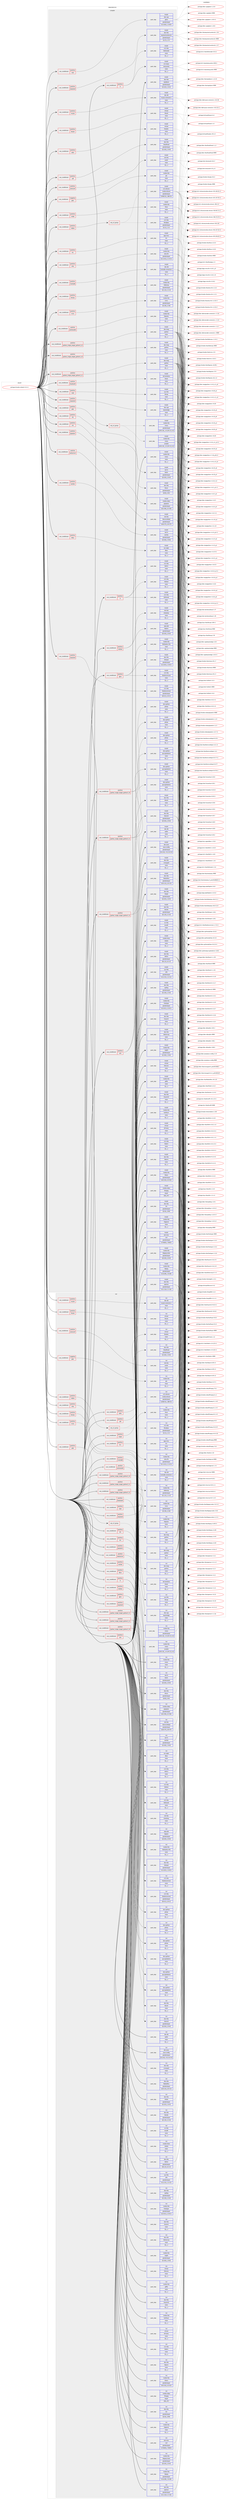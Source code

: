 digraph prolog {

# *************
# Graph options
# *************

newrank=true;
concentrate=true;
compound=true;
graph [rankdir=LR,fontname=Helvetica,fontsize=10,ranksep=1.5];#, ranksep=2.5, nodesep=0.2];
edge  [arrowhead=vee];
node  [fontname=Helvetica,fontsize=10];

# **********
# The ebuild
# **********

subgraph cluster_leftcol {
color=gray;
label=<<i>ebuild</i>>;
id [label="portage://media-tv/kodi-21.0-r1", color=red, width=4, href="../media-tv/kodi-21.0-r1.svg"];
}

# ****************
# The dependencies
# ****************

subgraph cluster_midcol {
color=gray;
label=<<i>dependencies</i>>;
subgraph cluster_compile {
fillcolor="#eeeeee";
style=filled;
label=<<i>compile</i>>;
subgraph cond86220 {
dependency335099 [label=<<TABLE BORDER="0" CELLBORDER="1" CELLSPACING="0" CELLPADDING="4"><TR><TD ROWSPAN="3" CELLPADDING="10">use_conditional</TD></TR><TR><TD>negative</TD></TR><TR><TD>gles</TD></TR></TABLE>>, shape=none, color=red];
subgraph pack246339 {
dependency335100 [label=<<TABLE BORDER="0" CELLBORDER="1" CELLSPACING="0" CELLPADDING="4" WIDTH="220"><TR><TD ROWSPAN="6" CELLPADDING="30">pack_dep</TD></TR><TR><TD WIDTH="110">install</TD></TR><TR><TD>media-libs</TD></TR><TR><TD>glu</TD></TR><TR><TD>none</TD></TR><TR><TD>[[],,,,]</TD></TR></TABLE>>, shape=none, color=blue];
}
dependency335099:e -> dependency335100:w [weight=20,style="dashed",arrowhead="vee"];
}
id:e -> dependency335099:w [weight=20,style="solid",arrowhead="vee"];
subgraph cond86221 {
dependency335101 [label=<<TABLE BORDER="0" CELLBORDER="1" CELLSPACING="0" CELLPADDING="4"><TR><TD ROWSPAN="3" CELLPADDING="10">use_conditional</TD></TR><TR><TD>positive</TD></TR><TR><TD>X</TD></TR></TABLE>>, shape=none, color=red];
subgraph pack246340 {
dependency335102 [label=<<TABLE BORDER="0" CELLBORDER="1" CELLSPACING="0" CELLPADDING="4" WIDTH="220"><TR><TD ROWSPAN="6" CELLPADDING="30">pack_dep</TD></TR><TR><TD WIDTH="110">install</TD></TR><TR><TD>x11-base</TD></TR><TR><TD>xorg-proto</TD></TR><TR><TD>none</TD></TR><TR><TD>[[],,,,]</TD></TR></TABLE>>, shape=none, color=blue];
}
dependency335101:e -> dependency335102:w [weight=20,style="dashed",arrowhead="vee"];
subgraph pack246341 {
dependency335103 [label=<<TABLE BORDER="0" CELLBORDER="1" CELLSPACING="0" CELLPADDING="4" WIDTH="220"><TR><TD ROWSPAN="6" CELLPADDING="30">pack_dep</TD></TR><TR><TD WIDTH="110">install</TD></TR><TR><TD>x11-libs</TD></TR><TR><TD>libXrender</TD></TR><TR><TD>none</TD></TR><TR><TD>[[],,,,]</TD></TR></TABLE>>, shape=none, color=blue];
}
dependency335101:e -> dependency335103:w [weight=20,style="dashed",arrowhead="vee"];
}
id:e -> dependency335101:w [weight=20,style="solid",arrowhead="vee"];
subgraph cond86222 {
dependency335104 [label=<<TABLE BORDER="0" CELLBORDER="1" CELLSPACING="0" CELLPADDING="4"><TR><TD ROWSPAN="3" CELLPADDING="10">use_conditional</TD></TR><TR><TD>positive</TD></TR><TR><TD>X</TD></TR></TABLE>>, shape=none, color=red];
subgraph pack246342 {
dependency335105 [label=<<TABLE BORDER="0" CELLBORDER="1" CELLSPACING="0" CELLPADDING="4" WIDTH="220"><TR><TD ROWSPAN="6" CELLPADDING="30">pack_dep</TD></TR><TR><TD WIDTH="110">install</TD></TR><TR><TD>x11-libs</TD></TR><TR><TD>libX11</TD></TR><TR><TD>none</TD></TR><TR><TD>[[],,,,]</TD></TR></TABLE>>, shape=none, color=blue];
}
dependency335104:e -> dependency335105:w [weight=20,style="dashed",arrowhead="vee"];
subgraph pack246343 {
dependency335106 [label=<<TABLE BORDER="0" CELLBORDER="1" CELLSPACING="0" CELLPADDING="4" WIDTH="220"><TR><TD ROWSPAN="6" CELLPADDING="30">pack_dep</TD></TR><TR><TD WIDTH="110">install</TD></TR><TR><TD>x11-libs</TD></TR><TR><TD>libXext</TD></TR><TR><TD>none</TD></TR><TR><TD>[[],,,,]</TD></TR></TABLE>>, shape=none, color=blue];
}
dependency335104:e -> dependency335106:w [weight=20,style="dashed",arrowhead="vee"];
subgraph pack246344 {
dependency335107 [label=<<TABLE BORDER="0" CELLBORDER="1" CELLSPACING="0" CELLPADDING="4" WIDTH="220"><TR><TD ROWSPAN="6" CELLPADDING="30">pack_dep</TD></TR><TR><TD WIDTH="110">install</TD></TR><TR><TD>x11-libs</TD></TR><TR><TD>libXrandr</TD></TR><TR><TD>none</TD></TR><TR><TD>[[],,,,]</TD></TR></TABLE>>, shape=none, color=blue];
}
dependency335104:e -> dependency335107:w [weight=20,style="dashed",arrowhead="vee"];
}
id:e -> dependency335104:w [weight=20,style="solid",arrowhead="vee"];
subgraph cond86223 {
dependency335108 [label=<<TABLE BORDER="0" CELLBORDER="1" CELLSPACING="0" CELLPADDING="4"><TR><TD ROWSPAN="3" CELLPADDING="10">use_conditional</TD></TR><TR><TD>positive</TD></TR><TR><TD>airplay</TD></TR></TABLE>>, shape=none, color=red];
subgraph pack246345 {
dependency335109 [label=<<TABLE BORDER="0" CELLBORDER="1" CELLSPACING="0" CELLPADDING="4" WIDTH="220"><TR><TD ROWSPAN="6" CELLPADDING="30">pack_dep</TD></TR><TR><TD WIDTH="110">install</TD></TR><TR><TD>app-pda</TD></TR><TR><TD>libplist</TD></TR><TR><TD>greaterequal</TD></TR><TR><TD>[[2,0,0],,,2.0.0]</TD></TR></TABLE>>, shape=none, color=blue];
}
dependency335108:e -> dependency335109:w [weight=20,style="dashed",arrowhead="vee"];
subgraph pack246346 {
dependency335110 [label=<<TABLE BORDER="0" CELLBORDER="1" CELLSPACING="0" CELLPADDING="4" WIDTH="220"><TR><TD ROWSPAN="6" CELLPADDING="30">pack_dep</TD></TR><TR><TD WIDTH="110">install</TD></TR><TR><TD>net-libs</TD></TR><TR><TD>shairplay</TD></TR><TR><TD>none</TD></TR><TR><TD>[[],,,,]</TD></TR></TABLE>>, shape=none, color=blue];
}
dependency335108:e -> dependency335110:w [weight=20,style="dashed",arrowhead="vee"];
}
id:e -> dependency335108:w [weight=20,style="solid",arrowhead="vee"];
subgraph cond86224 {
dependency335111 [label=<<TABLE BORDER="0" CELLBORDER="1" CELLSPACING="0" CELLPADDING="4"><TR><TD ROWSPAN="3" CELLPADDING="10">use_conditional</TD></TR><TR><TD>positive</TD></TR><TR><TD>alsa</TD></TR></TABLE>>, shape=none, color=red];
subgraph pack246347 {
dependency335112 [label=<<TABLE BORDER="0" CELLBORDER="1" CELLSPACING="0" CELLPADDING="4" WIDTH="220"><TR><TD ROWSPAN="6" CELLPADDING="30">pack_dep</TD></TR><TR><TD WIDTH="110">install</TD></TR><TR><TD>media-libs</TD></TR><TR><TD>alsa-lib</TD></TR><TR><TD>greaterequal</TD></TR><TR><TD>[[1,1,4,1],,,1.1.4.1]</TD></TR></TABLE>>, shape=none, color=blue];
}
dependency335111:e -> dependency335112:w [weight=20,style="dashed",arrowhead="vee"];
}
id:e -> dependency335111:w [weight=20,style="solid",arrowhead="vee"];
subgraph cond86225 {
dependency335113 [label=<<TABLE BORDER="0" CELLBORDER="1" CELLSPACING="0" CELLPADDING="4"><TR><TD ROWSPAN="3" CELLPADDING="10">use_conditional</TD></TR><TR><TD>positive</TD></TR><TR><TD>bluetooth</TD></TR></TABLE>>, shape=none, color=red];
subgraph pack246348 {
dependency335114 [label=<<TABLE BORDER="0" CELLBORDER="1" CELLSPACING="0" CELLPADDING="4" WIDTH="220"><TR><TD ROWSPAN="6" CELLPADDING="30">pack_dep</TD></TR><TR><TD WIDTH="110">install</TD></TR><TR><TD>net-wireless</TD></TR><TR><TD>bluez</TD></TR><TR><TD>none</TD></TR><TR><TD>[[],,,,]</TD></TR></TABLE>>, shape=none, color=blue];
}
dependency335113:e -> dependency335114:w [weight=20,style="dashed",arrowhead="vee"];
}
id:e -> dependency335113:w [weight=20,style="solid",arrowhead="vee"];
subgraph cond86226 {
dependency335115 [label=<<TABLE BORDER="0" CELLBORDER="1" CELLSPACING="0" CELLPADDING="4"><TR><TD ROWSPAN="3" CELLPADDING="10">use_conditional</TD></TR><TR><TD>positive</TD></TR><TR><TD>bluray</TD></TR></TABLE>>, shape=none, color=red];
subgraph pack246349 {
dependency335116 [label=<<TABLE BORDER="0" CELLBORDER="1" CELLSPACING="0" CELLPADDING="4" WIDTH="220"><TR><TD ROWSPAN="6" CELLPADDING="30">pack_dep</TD></TR><TR><TD WIDTH="110">install</TD></TR><TR><TD>media-libs</TD></TR><TR><TD>libbluray</TD></TR><TR><TD>greaterequal</TD></TR><TR><TD>[[1,1,2],,,1.1.2]</TD></TR></TABLE>>, shape=none, color=blue];
}
dependency335115:e -> dependency335116:w [weight=20,style="dashed",arrowhead="vee"];
}
id:e -> dependency335115:w [weight=20,style="solid",arrowhead="vee"];
subgraph cond86227 {
dependency335117 [label=<<TABLE BORDER="0" CELLBORDER="1" CELLSPACING="0" CELLPADDING="4"><TR><TD ROWSPAN="3" CELLPADDING="10">use_conditional</TD></TR><TR><TD>positive</TD></TR><TR><TD>caps</TD></TR></TABLE>>, shape=none, color=red];
subgraph pack246350 {
dependency335118 [label=<<TABLE BORDER="0" CELLBORDER="1" CELLSPACING="0" CELLPADDING="4" WIDTH="220"><TR><TD ROWSPAN="6" CELLPADDING="30">pack_dep</TD></TR><TR><TD WIDTH="110">install</TD></TR><TR><TD>sys-libs</TD></TR><TR><TD>libcap</TD></TR><TR><TD>none</TD></TR><TR><TD>[[],,,,]</TD></TR></TABLE>>, shape=none, color=blue];
}
dependency335117:e -> dependency335118:w [weight=20,style="dashed",arrowhead="vee"];
}
id:e -> dependency335117:w [weight=20,style="solid",arrowhead="vee"];
subgraph cond86228 {
dependency335119 [label=<<TABLE BORDER="0" CELLBORDER="1" CELLSPACING="0" CELLPADDING="4"><TR><TD ROWSPAN="3" CELLPADDING="10">use_conditional</TD></TR><TR><TD>positive</TD></TR><TR><TD>cec</TD></TR></TABLE>>, shape=none, color=red];
subgraph pack246351 {
dependency335120 [label=<<TABLE BORDER="0" CELLBORDER="1" CELLSPACING="0" CELLPADDING="4" WIDTH="220"><TR><TD ROWSPAN="6" CELLPADDING="30">pack_dep</TD></TR><TR><TD WIDTH="110">install</TD></TR><TR><TD>dev-libs</TD></TR><TR><TD>libcec</TD></TR><TR><TD>greaterequal</TD></TR><TR><TD>[[4,0],,,4.0]</TD></TR></TABLE>>, shape=none, color=blue];
}
dependency335119:e -> dependency335120:w [weight=20,style="dashed",arrowhead="vee"];
}
id:e -> dependency335119:w [weight=20,style="solid",arrowhead="vee"];
subgraph cond86229 {
dependency335121 [label=<<TABLE BORDER="0" CELLBORDER="1" CELLSPACING="0" CELLPADDING="4"><TR><TD ROWSPAN="3" CELLPADDING="10">use_conditional</TD></TR><TR><TD>positive</TD></TR><TR><TD>dbus</TD></TR></TABLE>>, shape=none, color=red];
subgraph pack246352 {
dependency335122 [label=<<TABLE BORDER="0" CELLBORDER="1" CELLSPACING="0" CELLPADDING="4" WIDTH="220"><TR><TD ROWSPAN="6" CELLPADDING="30">pack_dep</TD></TR><TR><TD WIDTH="110">install</TD></TR><TR><TD>sys-apps</TD></TR><TR><TD>dbus</TD></TR><TR><TD>none</TD></TR><TR><TD>[[],,,,]</TD></TR></TABLE>>, shape=none, color=blue];
}
dependency335121:e -> dependency335122:w [weight=20,style="dashed",arrowhead="vee"];
}
id:e -> dependency335121:w [weight=20,style="solid",arrowhead="vee"];
subgraph cond86230 {
dependency335123 [label=<<TABLE BORDER="0" CELLBORDER="1" CELLSPACING="0" CELLPADDING="4"><TR><TD ROWSPAN="3" CELLPADDING="10">use_conditional</TD></TR><TR><TD>positive</TD></TR><TR><TD>gbm</TD></TR></TABLE>>, shape=none, color=red];
subgraph pack246353 {
dependency335124 [label=<<TABLE BORDER="0" CELLBORDER="1" CELLSPACING="0" CELLPADDING="4" WIDTH="220"><TR><TD ROWSPAN="6" CELLPADDING="30">pack_dep</TD></TR><TR><TD WIDTH="110">install</TD></TR><TR><TD>dev-libs</TD></TR><TR><TD>libinput</TD></TR><TR><TD>greaterequal</TD></TR><TR><TD>[[1,10,5],,,1.10.5]</TD></TR></TABLE>>, shape=none, color=blue];
}
dependency335123:e -> dependency335124:w [weight=20,style="dashed",arrowhead="vee"];
subgraph pack246354 {
dependency335125 [label=<<TABLE BORDER="0" CELLBORDER="1" CELLSPACING="0" CELLPADDING="4" WIDTH="220"><TR><TD ROWSPAN="6" CELLPADDING="30">pack_dep</TD></TR><TR><TD WIDTH="110">install</TD></TR><TR><TD>media-libs</TD></TR><TR><TD>libdisplay-info</TD></TR><TR><TD>none</TD></TR><TR><TD>[[],,,,]</TD></TR></TABLE>>, shape=none, color=blue];
}
dependency335123:e -> dependency335125:w [weight=20,style="dashed",arrowhead="vee"];
subgraph pack246355 {
dependency335126 [label=<<TABLE BORDER="0" CELLBORDER="1" CELLSPACING="0" CELLPADDING="4" WIDTH="220"><TR><TD ROWSPAN="6" CELLPADDING="30">pack_dep</TD></TR><TR><TD WIDTH="110">install</TD></TR><TR><TD>x11-libs</TD></TR><TR><TD>libxkbcommon</TD></TR><TR><TD>none</TD></TR><TR><TD>[[],,,,]</TD></TR></TABLE>>, shape=none, color=blue];
}
dependency335123:e -> dependency335126:w [weight=20,style="dashed",arrowhead="vee"];
}
id:e -> dependency335123:w [weight=20,style="solid",arrowhead="vee"];
subgraph cond86231 {
dependency335127 [label=<<TABLE BORDER="0" CELLBORDER="1" CELLSPACING="0" CELLPADDING="4"><TR><TD ROWSPAN="3" CELLPADDING="10">use_conditional</TD></TR><TR><TD>positive</TD></TR><TR><TD>gles</TD></TR></TABLE>>, shape=none, color=red];
subgraph any2368 {
dependency335128 [label=<<TABLE BORDER="0" CELLBORDER="1" CELLSPACING="0" CELLPADDING="4"><TR><TD CELLPADDING="10">any_of_group</TD></TR></TABLE>>, shape=none, color=red];subgraph pack246356 {
dependency335129 [label=<<TABLE BORDER="0" CELLBORDER="1" CELLSPACING="0" CELLPADDING="4" WIDTH="220"><TR><TD ROWSPAN="6" CELLPADDING="30">pack_dep</TD></TR><TR><TD WIDTH="110">install</TD></TR><TR><TD>media-libs</TD></TR><TR><TD>mesa</TD></TR><TR><TD>greaterequal</TD></TR><TR><TD>[[24,1,0],,_rc1,24.1.0_rc1]</TD></TR></TABLE>>, shape=none, color=blue];
}
dependency335128:e -> dependency335129:w [weight=20,style="dotted",arrowhead="oinv"];
subgraph pack246357 {
dependency335130 [label=<<TABLE BORDER="0" CELLBORDER="1" CELLSPACING="0" CELLPADDING="4" WIDTH="220"><TR><TD ROWSPAN="6" CELLPADDING="30">pack_dep</TD></TR><TR><TD WIDTH="110">install</TD></TR><TR><TD>media-libs</TD></TR><TR><TD>mesa</TD></TR><TR><TD>smaller</TD></TR><TR><TD>[[24,1,0],,_rc1,24.1.0_rc1]</TD></TR></TABLE>>, shape=none, color=blue];
}
dependency335128:e -> dependency335130:w [weight=20,style="dotted",arrowhead="oinv"];
}
dependency335127:e -> dependency335128:w [weight=20,style="dashed",arrowhead="vee"];
}
id:e -> dependency335127:w [weight=20,style="solid",arrowhead="vee"];
subgraph cond86232 {
dependency335131 [label=<<TABLE BORDER="0" CELLBORDER="1" CELLSPACING="0" CELLPADDING="4"><TR><TD ROWSPAN="3" CELLPADDING="10">use_conditional</TD></TR><TR><TD>positive</TD></TR><TR><TD>lcms</TD></TR></TABLE>>, shape=none, color=red];
subgraph pack246358 {
dependency335132 [label=<<TABLE BORDER="0" CELLBORDER="1" CELLSPACING="0" CELLPADDING="4" WIDTH="220"><TR><TD ROWSPAN="6" CELLPADDING="30">pack_dep</TD></TR><TR><TD WIDTH="110">install</TD></TR><TR><TD>media-libs</TD></TR><TR><TD>lcms</TD></TR><TR><TD>greaterequal</TD></TR><TR><TD>[[2,10],,,2.10]</TD></TR></TABLE>>, shape=none, color=blue];
}
dependency335131:e -> dependency335132:w [weight=20,style="dashed",arrowhead="vee"];
}
id:e -> dependency335131:w [weight=20,style="solid",arrowhead="vee"];
subgraph cond86233 {
dependency335133 [label=<<TABLE BORDER="0" CELLBORDER="1" CELLSPACING="0" CELLPADDING="4"><TR><TD ROWSPAN="3" CELLPADDING="10">use_conditional</TD></TR><TR><TD>positive</TD></TR><TR><TD>libusb</TD></TR></TABLE>>, shape=none, color=red];
subgraph pack246359 {
dependency335134 [label=<<TABLE BORDER="0" CELLBORDER="1" CELLSPACING="0" CELLPADDING="4" WIDTH="220"><TR><TD ROWSPAN="6" CELLPADDING="30">pack_dep</TD></TR><TR><TD WIDTH="110">install</TD></TR><TR><TD>virtual</TD></TR><TR><TD>libusb</TD></TR><TR><TD>none</TD></TR><TR><TD>[[],,,,]</TD></TR></TABLE>>, shape=none, color=blue];
}
dependency335133:e -> dependency335134:w [weight=20,style="dashed",arrowhead="vee"];
}
id:e -> dependency335133:w [weight=20,style="solid",arrowhead="vee"];
subgraph cond86234 {
dependency335135 [label=<<TABLE BORDER="0" CELLBORDER="1" CELLSPACING="0" CELLPADDING="4"><TR><TD ROWSPAN="3" CELLPADDING="10">use_conditional</TD></TR><TR><TD>positive</TD></TR><TR><TD>lirc</TD></TR></TABLE>>, shape=none, color=red];
subgraph pack246360 {
dependency335136 [label=<<TABLE BORDER="0" CELLBORDER="1" CELLSPACING="0" CELLPADDING="4" WIDTH="220"><TR><TD ROWSPAN="6" CELLPADDING="30">pack_dep</TD></TR><TR><TD WIDTH="110">install</TD></TR><TR><TD>app-misc</TD></TR><TR><TD>lirc</TD></TR><TR><TD>none</TD></TR><TR><TD>[[],,,,]</TD></TR></TABLE>>, shape=none, color=blue];
}
dependency335135:e -> dependency335136:w [weight=20,style="dashed",arrowhead="vee"];
}
id:e -> dependency335135:w [weight=20,style="solid",arrowhead="vee"];
subgraph cond86235 {
dependency335137 [label=<<TABLE BORDER="0" CELLBORDER="1" CELLSPACING="0" CELLPADDING="4"><TR><TD ROWSPAN="3" CELLPADDING="10">use_conditional</TD></TR><TR><TD>positive</TD></TR><TR><TD>mariadb</TD></TR></TABLE>>, shape=none, color=red];
subgraph pack246361 {
dependency335138 [label=<<TABLE BORDER="0" CELLBORDER="1" CELLSPACING="0" CELLPADDING="4" WIDTH="220"><TR><TD ROWSPAN="6" CELLPADDING="30">pack_dep</TD></TR><TR><TD WIDTH="110">install</TD></TR><TR><TD>dev-db</TD></TR><TR><TD>mariadb-connector-c</TD></TR><TR><TD>none</TD></TR><TR><TD>[[],,,,]</TD></TR></TABLE>>, shape=none, color=blue];
}
dependency335137:e -> dependency335138:w [weight=20,style="dashed",arrowhead="vee"];
}
id:e -> dependency335137:w [weight=20,style="solid",arrowhead="vee"];
subgraph cond86236 {
dependency335139 [label=<<TABLE BORDER="0" CELLBORDER="1" CELLSPACING="0" CELLPADDING="4"><TR><TD ROWSPAN="3" CELLPADDING="10">use_conditional</TD></TR><TR><TD>positive</TD></TR><TR><TD>mysql</TD></TR></TABLE>>, shape=none, color=red];
subgraph pack246362 {
dependency335140 [label=<<TABLE BORDER="0" CELLBORDER="1" CELLSPACING="0" CELLPADDING="4" WIDTH="220"><TR><TD ROWSPAN="6" CELLPADDING="30">pack_dep</TD></TR><TR><TD WIDTH="110">install</TD></TR><TR><TD>dev-db</TD></TR><TR><TD>mysql-connector-c</TD></TR><TR><TD>none</TD></TR><TR><TD>[[],,,,]</TD></TR></TABLE>>, shape=none, color=blue];
}
dependency335139:e -> dependency335140:w [weight=20,style="dashed",arrowhead="vee"];
}
id:e -> dependency335139:w [weight=20,style="solid",arrowhead="vee"];
subgraph cond86237 {
dependency335141 [label=<<TABLE BORDER="0" CELLBORDER="1" CELLSPACING="0" CELLPADDING="4"><TR><TD ROWSPAN="3" CELLPADDING="10">use_conditional</TD></TR><TR><TD>positive</TD></TR><TR><TD>nfs</TD></TR></TABLE>>, shape=none, color=red];
subgraph pack246363 {
dependency335142 [label=<<TABLE BORDER="0" CELLBORDER="1" CELLSPACING="0" CELLPADDING="4" WIDTH="220"><TR><TD ROWSPAN="6" CELLPADDING="30">pack_dep</TD></TR><TR><TD WIDTH="110">install</TD></TR><TR><TD>net-fs</TD></TR><TR><TD>libnfs</TD></TR><TR><TD>greaterequal</TD></TR><TR><TD>[[2,0,0],,,2.0.0]</TD></TR></TABLE>>, shape=none, color=blue];
}
dependency335141:e -> dependency335142:w [weight=20,style="dashed",arrowhead="vee"];
}
id:e -> dependency335141:w [weight=20,style="solid",arrowhead="vee"];
subgraph cond86238 {
dependency335143 [label=<<TABLE BORDER="0" CELLBORDER="1" CELLSPACING="0" CELLPADDING="4"><TR><TD ROWSPAN="3" CELLPADDING="10">use_conditional</TD></TR><TR><TD>positive</TD></TR><TR><TD>pipewire</TD></TR></TABLE>>, shape=none, color=red];
subgraph pack246364 {
dependency335144 [label=<<TABLE BORDER="0" CELLBORDER="1" CELLSPACING="0" CELLPADDING="4" WIDTH="220"><TR><TD ROWSPAN="6" CELLPADDING="30">pack_dep</TD></TR><TR><TD WIDTH="110">install</TD></TR><TR><TD>media-video</TD></TR><TR><TD>pipewire</TD></TR><TR><TD>greaterequal</TD></TR><TR><TD>[[0,3,50],,,0.3.50]</TD></TR></TABLE>>, shape=none, color=blue];
}
dependency335143:e -> dependency335144:w [weight=20,style="dashed",arrowhead="vee"];
}
id:e -> dependency335143:w [weight=20,style="solid",arrowhead="vee"];
subgraph cond86239 {
dependency335145 [label=<<TABLE BORDER="0" CELLBORDER="1" CELLSPACING="0" CELLPADDING="4"><TR><TD ROWSPAN="3" CELLPADDING="10">use_conditional</TD></TR><TR><TD>positive</TD></TR><TR><TD>pulseaudio</TD></TR></TABLE>>, shape=none, color=red];
subgraph pack246365 {
dependency335146 [label=<<TABLE BORDER="0" CELLBORDER="1" CELLSPACING="0" CELLPADDING="4" WIDTH="220"><TR><TD ROWSPAN="6" CELLPADDING="30">pack_dep</TD></TR><TR><TD WIDTH="110">install</TD></TR><TR><TD>media-libs</TD></TR><TR><TD>libpulse</TD></TR><TR><TD>none</TD></TR><TR><TD>[[],,,,]</TD></TR></TABLE>>, shape=none, color=blue];
}
dependency335145:e -> dependency335146:w [weight=20,style="dashed",arrowhead="vee"];
}
id:e -> dependency335145:w [weight=20,style="solid",arrowhead="vee"];
subgraph cond86240 {
dependency335147 [label=<<TABLE BORDER="0" CELLBORDER="1" CELLSPACING="0" CELLPADDING="4"><TR><TD ROWSPAN="3" CELLPADDING="10">use_conditional</TD></TR><TR><TD>positive</TD></TR><TR><TD>python_single_target_python3_10</TD></TR></TABLE>>, shape=none, color=red];
subgraph pack246366 {
dependency335148 [label=<<TABLE BORDER="0" CELLBORDER="1" CELLSPACING="0" CELLPADDING="4" WIDTH="220"><TR><TD ROWSPAN="6" CELLPADDING="30">pack_dep</TD></TR><TR><TD WIDTH="110">install</TD></TR><TR><TD>dev-lang</TD></TR><TR><TD>python</TD></TR><TR><TD>none</TD></TR><TR><TD>[[],,,,]</TD></TR></TABLE>>, shape=none, color=blue];
}
dependency335147:e -> dependency335148:w [weight=20,style="dashed",arrowhead="vee"];
}
id:e -> dependency335147:w [weight=20,style="solid",arrowhead="vee"];
subgraph cond86241 {
dependency335149 [label=<<TABLE BORDER="0" CELLBORDER="1" CELLSPACING="0" CELLPADDING="4"><TR><TD ROWSPAN="3" CELLPADDING="10">use_conditional</TD></TR><TR><TD>positive</TD></TR><TR><TD>python_single_target_python3_10</TD></TR></TABLE>>, shape=none, color=red];
subgraph pack246367 {
dependency335150 [label=<<TABLE BORDER="0" CELLBORDER="1" CELLSPACING="0" CELLPADDING="4" WIDTH="220"><TR><TD ROWSPAN="6" CELLPADDING="30">pack_dep</TD></TR><TR><TD WIDTH="110">install</TD></TR><TR><TD>dev-python</TD></TR><TR><TD>pillow</TD></TR><TR><TD>none</TD></TR><TR><TD>[[],,,,]</TD></TR></TABLE>>, shape=none, color=blue];
}
dependency335149:e -> dependency335150:w [weight=20,style="dashed",arrowhead="vee"];
subgraph pack246368 {
dependency335151 [label=<<TABLE BORDER="0" CELLBORDER="1" CELLSPACING="0" CELLPADDING="4" WIDTH="220"><TR><TD ROWSPAN="6" CELLPADDING="30">pack_dep</TD></TR><TR><TD WIDTH="110">install</TD></TR><TR><TD>dev-python</TD></TR><TR><TD>pycryptodome</TD></TR><TR><TD>none</TD></TR><TR><TD>[[],,,,]</TD></TR></TABLE>>, shape=none, color=blue];
}
dependency335149:e -> dependency335151:w [weight=20,style="dashed",arrowhead="vee"];
}
id:e -> dependency335149:w [weight=20,style="solid",arrowhead="vee"];
subgraph cond86242 {
dependency335152 [label=<<TABLE BORDER="0" CELLBORDER="1" CELLSPACING="0" CELLPADDING="4"><TR><TD ROWSPAN="3" CELLPADDING="10">use_conditional</TD></TR><TR><TD>positive</TD></TR><TR><TD>python_single_target_python3_11</TD></TR></TABLE>>, shape=none, color=red];
subgraph pack246369 {
dependency335153 [label=<<TABLE BORDER="0" CELLBORDER="1" CELLSPACING="0" CELLPADDING="4" WIDTH="220"><TR><TD ROWSPAN="6" CELLPADDING="30">pack_dep</TD></TR><TR><TD WIDTH="110">install</TD></TR><TR><TD>dev-lang</TD></TR><TR><TD>python</TD></TR><TR><TD>none</TD></TR><TR><TD>[[],,,,]</TD></TR></TABLE>>, shape=none, color=blue];
}
dependency335152:e -> dependency335153:w [weight=20,style="dashed",arrowhead="vee"];
}
id:e -> dependency335152:w [weight=20,style="solid",arrowhead="vee"];
subgraph cond86243 {
dependency335154 [label=<<TABLE BORDER="0" CELLBORDER="1" CELLSPACING="0" CELLPADDING="4"><TR><TD ROWSPAN="3" CELLPADDING="10">use_conditional</TD></TR><TR><TD>positive</TD></TR><TR><TD>python_single_target_python3_11</TD></TR></TABLE>>, shape=none, color=red];
subgraph pack246370 {
dependency335155 [label=<<TABLE BORDER="0" CELLBORDER="1" CELLSPACING="0" CELLPADDING="4" WIDTH="220"><TR><TD ROWSPAN="6" CELLPADDING="30">pack_dep</TD></TR><TR><TD WIDTH="110">install</TD></TR><TR><TD>dev-python</TD></TR><TR><TD>pillow</TD></TR><TR><TD>none</TD></TR><TR><TD>[[],,,,]</TD></TR></TABLE>>, shape=none, color=blue];
}
dependency335154:e -> dependency335155:w [weight=20,style="dashed",arrowhead="vee"];
subgraph pack246371 {
dependency335156 [label=<<TABLE BORDER="0" CELLBORDER="1" CELLSPACING="0" CELLPADDING="4" WIDTH="220"><TR><TD ROWSPAN="6" CELLPADDING="30">pack_dep</TD></TR><TR><TD WIDTH="110">install</TD></TR><TR><TD>dev-python</TD></TR><TR><TD>pycryptodome</TD></TR><TR><TD>none</TD></TR><TR><TD>[[],,,,]</TD></TR></TABLE>>, shape=none, color=blue];
}
dependency335154:e -> dependency335156:w [weight=20,style="dashed",arrowhead="vee"];
}
id:e -> dependency335154:w [weight=20,style="solid",arrowhead="vee"];
subgraph cond86244 {
dependency335157 [label=<<TABLE BORDER="0" CELLBORDER="1" CELLSPACING="0" CELLPADDING="4"><TR><TD ROWSPAN="3" CELLPADDING="10">use_conditional</TD></TR><TR><TD>positive</TD></TR><TR><TD>python_single_target_python3_12</TD></TR></TABLE>>, shape=none, color=red];
subgraph pack246372 {
dependency335158 [label=<<TABLE BORDER="0" CELLBORDER="1" CELLSPACING="0" CELLPADDING="4" WIDTH="220"><TR><TD ROWSPAN="6" CELLPADDING="30">pack_dep</TD></TR><TR><TD WIDTH="110">install</TD></TR><TR><TD>dev-lang</TD></TR><TR><TD>python</TD></TR><TR><TD>none</TD></TR><TR><TD>[[],,,,]</TD></TR></TABLE>>, shape=none, color=blue];
}
dependency335157:e -> dependency335158:w [weight=20,style="dashed",arrowhead="vee"];
}
id:e -> dependency335157:w [weight=20,style="solid",arrowhead="vee"];
subgraph cond86245 {
dependency335159 [label=<<TABLE BORDER="0" CELLBORDER="1" CELLSPACING="0" CELLPADDING="4"><TR><TD ROWSPAN="3" CELLPADDING="10">use_conditional</TD></TR><TR><TD>positive</TD></TR><TR><TD>python_single_target_python3_12</TD></TR></TABLE>>, shape=none, color=red];
subgraph pack246373 {
dependency335160 [label=<<TABLE BORDER="0" CELLBORDER="1" CELLSPACING="0" CELLPADDING="4" WIDTH="220"><TR><TD ROWSPAN="6" CELLPADDING="30">pack_dep</TD></TR><TR><TD WIDTH="110">install</TD></TR><TR><TD>dev-python</TD></TR><TR><TD>pillow</TD></TR><TR><TD>none</TD></TR><TR><TD>[[],,,,]</TD></TR></TABLE>>, shape=none, color=blue];
}
dependency335159:e -> dependency335160:w [weight=20,style="dashed",arrowhead="vee"];
subgraph pack246374 {
dependency335161 [label=<<TABLE BORDER="0" CELLBORDER="1" CELLSPACING="0" CELLPADDING="4" WIDTH="220"><TR><TD ROWSPAN="6" CELLPADDING="30">pack_dep</TD></TR><TR><TD WIDTH="110">install</TD></TR><TR><TD>dev-python</TD></TR><TR><TD>pycryptodome</TD></TR><TR><TD>none</TD></TR><TR><TD>[[],,,,]</TD></TR></TABLE>>, shape=none, color=blue];
}
dependency335159:e -> dependency335161:w [weight=20,style="dashed",arrowhead="vee"];
}
id:e -> dependency335159:w [weight=20,style="solid",arrowhead="vee"];
subgraph cond86246 {
dependency335162 [label=<<TABLE BORDER="0" CELLBORDER="1" CELLSPACING="0" CELLPADDING="4"><TR><TD ROWSPAN="3" CELLPADDING="10">use_conditional</TD></TR><TR><TD>positive</TD></TR><TR><TD>samba</TD></TR></TABLE>>, shape=none, color=red];
subgraph pack246375 {
dependency335163 [label=<<TABLE BORDER="0" CELLBORDER="1" CELLSPACING="0" CELLPADDING="4" WIDTH="220"><TR><TD ROWSPAN="6" CELLPADDING="30">pack_dep</TD></TR><TR><TD WIDTH="110">install</TD></TR><TR><TD>net-fs</TD></TR><TR><TD>samba</TD></TR><TR><TD>greaterequal</TD></TR><TR><TD>[[3,4,6],,,3.4.6]</TD></TR></TABLE>>, shape=none, color=blue];
}
dependency335162:e -> dependency335163:w [weight=20,style="dashed",arrowhead="vee"];
}
id:e -> dependency335162:w [weight=20,style="solid",arrowhead="vee"];
subgraph cond86247 {
dependency335164 [label=<<TABLE BORDER="0" CELLBORDER="1" CELLSPACING="0" CELLPADDING="4"><TR><TD ROWSPAN="3" CELLPADDING="10">use_conditional</TD></TR><TR><TD>positive</TD></TR><TR><TD>test</TD></TR></TABLE>>, shape=none, color=red];
subgraph pack246376 {
dependency335165 [label=<<TABLE BORDER="0" CELLBORDER="1" CELLSPACING="0" CELLPADDING="4" WIDTH="220"><TR><TD ROWSPAN="6" CELLPADDING="30">pack_dep</TD></TR><TR><TD WIDTH="110">install</TD></TR><TR><TD>dev-cpp</TD></TR><TR><TD>gtest</TD></TR><TR><TD>greaterequal</TD></TR><TR><TD>[[1,10,0],,,1.10.0]</TD></TR></TABLE>>, shape=none, color=blue];
}
dependency335164:e -> dependency335165:w [weight=20,style="dashed",arrowhead="vee"];
}
id:e -> dependency335164:w [weight=20,style="solid",arrowhead="vee"];
subgraph cond86248 {
dependency335166 [label=<<TABLE BORDER="0" CELLBORDER="1" CELLSPACING="0" CELLPADDING="4"><TR><TD ROWSPAN="3" CELLPADDING="10">use_conditional</TD></TR><TR><TD>positive</TD></TR><TR><TD>udev</TD></TR></TABLE>>, shape=none, color=red];
subgraph pack246377 {
dependency335167 [label=<<TABLE BORDER="0" CELLBORDER="1" CELLSPACING="0" CELLPADDING="4" WIDTH="220"><TR><TD ROWSPAN="6" CELLPADDING="30">pack_dep</TD></TR><TR><TD WIDTH="110">install</TD></TR><TR><TD>virtual</TD></TR><TR><TD>libudev</TD></TR><TR><TD>none</TD></TR><TR><TD>[[],,,,]</TD></TR></TABLE>>, shape=none, color=blue];
}
dependency335166:e -> dependency335167:w [weight=20,style="dashed",arrowhead="vee"];
}
id:e -> dependency335166:w [weight=20,style="solid",arrowhead="vee"];
subgraph cond86249 {
dependency335168 [label=<<TABLE BORDER="0" CELLBORDER="1" CELLSPACING="0" CELLPADDING="4"><TR><TD ROWSPAN="3" CELLPADDING="10">use_conditional</TD></TR><TR><TD>positive</TD></TR><TR><TD>udf</TD></TR></TABLE>>, shape=none, color=red];
subgraph pack246378 {
dependency335169 [label=<<TABLE BORDER="0" CELLBORDER="1" CELLSPACING="0" CELLPADDING="4" WIDTH="220"><TR><TD ROWSPAN="6" CELLPADDING="30">pack_dep</TD></TR><TR><TD WIDTH="110">install</TD></TR><TR><TD>dev-libs</TD></TR><TR><TD>libudfread</TD></TR><TR><TD>greaterequal</TD></TR><TR><TD>[[1,0,0],,,1.0.0]</TD></TR></TABLE>>, shape=none, color=blue];
}
dependency335168:e -> dependency335169:w [weight=20,style="dashed",arrowhead="vee"];
}
id:e -> dependency335168:w [weight=20,style="solid",arrowhead="vee"];
subgraph cond86250 {
dependency335170 [label=<<TABLE BORDER="0" CELLBORDER="1" CELLSPACING="0" CELLPADDING="4"><TR><TD ROWSPAN="3" CELLPADDING="10">use_conditional</TD></TR><TR><TD>positive</TD></TR><TR><TD>vaapi</TD></TR></TABLE>>, shape=none, color=red];
subgraph pack246379 {
dependency335171 [label=<<TABLE BORDER="0" CELLBORDER="1" CELLSPACING="0" CELLPADDING="4" WIDTH="220"><TR><TD ROWSPAN="6" CELLPADDING="30">pack_dep</TD></TR><TR><TD WIDTH="110">install</TD></TR><TR><TD>media-libs</TD></TR><TR><TD>libva</TD></TR><TR><TD>none</TD></TR><TR><TD>[[],,,,]</TD></TR></TABLE>>, shape=none, color=blue];
}
dependency335170:e -> dependency335171:w [weight=20,style="dashed",arrowhead="vee"];
}
id:e -> dependency335170:w [weight=20,style="solid",arrowhead="vee"];
subgraph cond86251 {
dependency335172 [label=<<TABLE BORDER="0" CELLBORDER="1" CELLSPACING="0" CELLPADDING="4"><TR><TD ROWSPAN="3" CELLPADDING="10">use_conditional</TD></TR><TR><TD>positive</TD></TR><TR><TD>vdpau</TD></TR></TABLE>>, shape=none, color=red];
subgraph any2369 {
dependency335173 [label=<<TABLE BORDER="0" CELLBORDER="1" CELLSPACING="0" CELLPADDING="4"><TR><TD CELLPADDING="10">any_of_group</TD></TR></TABLE>>, shape=none, color=red];subgraph pack246380 {
dependency335174 [label=<<TABLE BORDER="0" CELLBORDER="1" CELLSPACING="0" CELLPADDING="4" WIDTH="220"><TR><TD ROWSPAN="6" CELLPADDING="30">pack_dep</TD></TR><TR><TD WIDTH="110">install</TD></TR><TR><TD>x11-libs</TD></TR><TR><TD>libvdpau</TD></TR><TR><TD>greaterequal</TD></TR><TR><TD>[[1,1],,,1.1]</TD></TR></TABLE>>, shape=none, color=blue];
}
dependency335173:e -> dependency335174:w [weight=20,style="dotted",arrowhead="oinv"];
subgraph pack246381 {
dependency335175 [label=<<TABLE BORDER="0" CELLBORDER="1" CELLSPACING="0" CELLPADDING="4" WIDTH="220"><TR><TD ROWSPAN="6" CELLPADDING="30">pack_dep</TD></TR><TR><TD WIDTH="110">install</TD></TR><TR><TD>x11-drivers</TD></TR><TR><TD>nvidia-drivers</TD></TR><TR><TD>greaterequal</TD></TR><TR><TD>[[180,51],,,180.51]</TD></TR></TABLE>>, shape=none, color=blue];
}
dependency335173:e -> dependency335175:w [weight=20,style="dotted",arrowhead="oinv"];
}
dependency335172:e -> dependency335173:w [weight=20,style="dashed",arrowhead="vee"];
}
id:e -> dependency335172:w [weight=20,style="solid",arrowhead="vee"];
subgraph cond86252 {
dependency335176 [label=<<TABLE BORDER="0" CELLBORDER="1" CELLSPACING="0" CELLPADDING="4"><TR><TD ROWSPAN="3" CELLPADDING="10">use_conditional</TD></TR><TR><TD>positive</TD></TR><TR><TD>wayland</TD></TR></TABLE>>, shape=none, color=red];
subgraph pack246382 {
dependency335177 [label=<<TABLE BORDER="0" CELLBORDER="1" CELLSPACING="0" CELLPADDING="4" WIDTH="220"><TR><TD ROWSPAN="6" CELLPADDING="30">pack_dep</TD></TR><TR><TD WIDTH="110">install</TD></TR><TR><TD>dev-cpp</TD></TR><TR><TD>waylandpp</TD></TR><TR><TD>none</TD></TR><TR><TD>[[],,,,]</TD></TR></TABLE>>, shape=none, color=blue];
}
dependency335176:e -> dependency335177:w [weight=20,style="dashed",arrowhead="vee"];
}
id:e -> dependency335176:w [weight=20,style="solid",arrowhead="vee"];
subgraph cond86253 {
dependency335178 [label=<<TABLE BORDER="0" CELLBORDER="1" CELLSPACING="0" CELLPADDING="4"><TR><TD ROWSPAN="3" CELLPADDING="10">use_conditional</TD></TR><TR><TD>positive</TD></TR><TR><TD>wayland</TD></TR></TABLE>>, shape=none, color=red];
subgraph pack246383 {
dependency335179 [label=<<TABLE BORDER="0" CELLBORDER="1" CELLSPACING="0" CELLPADDING="4" WIDTH="220"><TR><TD ROWSPAN="6" CELLPADDING="30">pack_dep</TD></TR><TR><TD WIDTH="110">install</TD></TR><TR><TD>dev-libs</TD></TR><TR><TD>wayland-protocols</TD></TR><TR><TD>greaterequal</TD></TR><TR><TD>[[1,7],,,1.7]</TD></TR></TABLE>>, shape=none, color=blue];
}
dependency335178:e -> dependency335179:w [weight=20,style="dashed",arrowhead="vee"];
}
id:e -> dependency335178:w [weight=20,style="solid",arrowhead="vee"];
subgraph cond86254 {
dependency335180 [label=<<TABLE BORDER="0" CELLBORDER="1" CELLSPACING="0" CELLPADDING="4"><TR><TD ROWSPAN="3" CELLPADDING="10">use_conditional</TD></TR><TR><TD>positive</TD></TR><TR><TD>wayland</TD></TR></TABLE>>, shape=none, color=red];
subgraph pack246384 {
dependency335181 [label=<<TABLE BORDER="0" CELLBORDER="1" CELLSPACING="0" CELLPADDING="4" WIDTH="220"><TR><TD ROWSPAN="6" CELLPADDING="30">pack_dep</TD></TR><TR><TD WIDTH="110">install</TD></TR><TR><TD>x11-libs</TD></TR><TR><TD>libxkbcommon</TD></TR><TR><TD>greaterequal</TD></TR><TR><TD>[[0,4,1],,,0.4.1]</TD></TR></TABLE>>, shape=none, color=blue];
}
dependency335180:e -> dependency335181:w [weight=20,style="dashed",arrowhead="vee"];
}
id:e -> dependency335180:w [weight=20,style="solid",arrowhead="vee"];
subgraph cond86255 {
dependency335182 [label=<<TABLE BORDER="0" CELLBORDER="1" CELLSPACING="0" CELLPADDING="4"><TR><TD ROWSPAN="3" CELLPADDING="10">use_conditional</TD></TR><TR><TD>positive</TD></TR><TR><TD>webserver</TD></TR></TABLE>>, shape=none, color=red];
subgraph pack246385 {
dependency335183 [label=<<TABLE BORDER="0" CELLBORDER="1" CELLSPACING="0" CELLPADDING="4" WIDTH="220"><TR><TD ROWSPAN="6" CELLPADDING="30">pack_dep</TD></TR><TR><TD WIDTH="110">install</TD></TR><TR><TD>net-libs</TD></TR><TR><TD>libmicrohttpd</TD></TR><TR><TD>greaterequal</TD></TR><TR><TD>[[0,9,77],,,0.9.77]</TD></TR></TABLE>>, shape=none, color=blue];
}
dependency335182:e -> dependency335183:w [weight=20,style="dashed",arrowhead="vee"];
}
id:e -> dependency335182:w [weight=20,style="solid",arrowhead="vee"];
subgraph cond86256 {
dependency335184 [label=<<TABLE BORDER="0" CELLBORDER="1" CELLSPACING="0" CELLPADDING="4"><TR><TD ROWSPAN="3" CELLPADDING="10">use_conditional</TD></TR><TR><TD>positive</TD></TR><TR><TD>xslt</TD></TR></TABLE>>, shape=none, color=red];
subgraph pack246386 {
dependency335185 [label=<<TABLE BORDER="0" CELLBORDER="1" CELLSPACING="0" CELLPADDING="4" WIDTH="220"><TR><TD ROWSPAN="6" CELLPADDING="30">pack_dep</TD></TR><TR><TD WIDTH="110">install</TD></TR><TR><TD>dev-libs</TD></TR><TR><TD>libxslt</TD></TR><TR><TD>none</TD></TR><TR><TD>[[],,,,]</TD></TR></TABLE>>, shape=none, color=blue];
}
dependency335184:e -> dependency335185:w [weight=20,style="dashed",arrowhead="vee"];
subgraph pack246387 {
dependency335186 [label=<<TABLE BORDER="0" CELLBORDER="1" CELLSPACING="0" CELLPADDING="4" WIDTH="220"><TR><TD ROWSPAN="6" CELLPADDING="30">pack_dep</TD></TR><TR><TD WIDTH="110">install</TD></TR><TR><TD>dev-libs</TD></TR><TR><TD>libxml2</TD></TR><TR><TD>greaterequal</TD></TR><TR><TD>[[2,9,4],,,2.9.4]</TD></TR></TABLE>>, shape=none, color=blue];
}
dependency335184:e -> dependency335186:w [weight=20,style="dashed",arrowhead="vee"];
}
id:e -> dependency335184:w [weight=20,style="solid",arrowhead="vee"];
subgraph cond86257 {
dependency335187 [label=<<TABLE BORDER="0" CELLBORDER="1" CELLSPACING="0" CELLPADDING="4"><TR><TD ROWSPAN="3" CELLPADDING="10">use_conditional</TD></TR><TR><TD>positive</TD></TR><TR><TD>zeroconf</TD></TR></TABLE>>, shape=none, color=red];
subgraph pack246388 {
dependency335188 [label=<<TABLE BORDER="0" CELLBORDER="1" CELLSPACING="0" CELLPADDING="4" WIDTH="220"><TR><TD ROWSPAN="6" CELLPADDING="30">pack_dep</TD></TR><TR><TD WIDTH="110">install</TD></TR><TR><TD>net-dns</TD></TR><TR><TD>avahi</TD></TR><TR><TD>none</TD></TR><TR><TD>[[],,,,]</TD></TR></TABLE>>, shape=none, color=blue];
}
dependency335187:e -> dependency335188:w [weight=20,style="dashed",arrowhead="vee"];
}
id:e -> dependency335187:w [weight=20,style="solid",arrowhead="vee"];
subgraph pack246389 {
dependency335189 [label=<<TABLE BORDER="0" CELLBORDER="1" CELLSPACING="0" CELLPADDING="4" WIDTH="220"><TR><TD ROWSPAN="6" CELLPADDING="30">pack_dep</TD></TR><TR><TD WIDTH="110">install</TD></TR><TR><TD>dev-db</TD></TR><TR><TD>sqlite</TD></TR><TR><TD>none</TD></TR><TR><TD>[[],,,,]</TD></TR></TABLE>>, shape=none, color=blue];
}
id:e -> dependency335189:w [weight=20,style="solid",arrowhead="vee"];
subgraph pack246390 {
dependency335190 [label=<<TABLE BORDER="0" CELLBORDER="1" CELLSPACING="0" CELLPADDING="4" WIDTH="220"><TR><TD ROWSPAN="6" CELLPADDING="30">pack_dep</TD></TR><TR><TD WIDTH="110">install</TD></TR><TR><TD>dev-java</TD></TR><TR><TD>java-config</TD></TR><TR><TD>greaterequal</TD></TR><TR><TD>[[2,2,0],,-r3,2.2.0-r3]</TD></TR></TABLE>>, shape=none, color=blue];
}
id:e -> dependency335190:w [weight=20,style="solid",arrowhead="vee"];
subgraph pack246391 {
dependency335191 [label=<<TABLE BORDER="0" CELLBORDER="1" CELLSPACING="0" CELLPADDING="4" WIDTH="220"><TR><TD ROWSPAN="6" CELLPADDING="30">pack_dep</TD></TR><TR><TD WIDTH="110">install</TD></TR><TR><TD>dev-libs</TD></TR><TR><TD>crossguid</TD></TR><TR><TD>none</TD></TR><TR><TD>[[],,,,]</TD></TR></TABLE>>, shape=none, color=blue];
}
id:e -> dependency335191:w [weight=20,style="solid",arrowhead="vee"];
subgraph pack246392 {
dependency335192 [label=<<TABLE BORDER="0" CELLBORDER="1" CELLSPACING="0" CELLPADDING="4" WIDTH="220"><TR><TD ROWSPAN="6" CELLPADDING="30">pack_dep</TD></TR><TR><TD WIDTH="110">install</TD></TR><TR><TD>dev-libs</TD></TR><TR><TD>flatbuffers</TD></TR><TR><TD>greaterequal</TD></TR><TR><TD>[[23,3,3],,,23.3.3]</TD></TR></TABLE>>, shape=none, color=blue];
}
id:e -> dependency335192:w [weight=20,style="solid",arrowhead="vee"];
subgraph pack246393 {
dependency335193 [label=<<TABLE BORDER="0" CELLBORDER="1" CELLSPACING="0" CELLPADDING="4" WIDTH="220"><TR><TD ROWSPAN="6" CELLPADDING="30">pack_dep</TD></TR><TR><TD WIDTH="110">install</TD></TR><TR><TD>dev-libs</TD></TR><TR><TD>fribidi</TD></TR><TR><TD>greaterequal</TD></TR><TR><TD>[[1,0,5],,,1.0.5]</TD></TR></TABLE>>, shape=none, color=blue];
}
id:e -> dependency335193:w [weight=20,style="solid",arrowhead="vee"];
subgraph pack246394 {
dependency335194 [label=<<TABLE BORDER="0" CELLBORDER="1" CELLSPACING="0" CELLPADDING="4" WIDTH="220"><TR><TD ROWSPAN="6" CELLPADDING="30">pack_dep</TD></TR><TR><TD WIDTH="110">install</TD></TR><TR><TD>dev-libs</TD></TR><TR><TD>libcdio</TD></TR><TR><TD>greaterequal</TD></TR><TR><TD>[[2,1,0],,,2.1.0]</TD></TR></TABLE>>, shape=none, color=blue];
}
id:e -> dependency335194:w [weight=20,style="solid",arrowhead="vee"];
subgraph pack246395 {
dependency335195 [label=<<TABLE BORDER="0" CELLBORDER="1" CELLSPACING="0" CELLPADDING="4" WIDTH="220"><TR><TD ROWSPAN="6" CELLPADDING="30">pack_dep</TD></TR><TR><TD WIDTH="110">install</TD></TR><TR><TD>dev-libs</TD></TR><TR><TD>libfmt</TD></TR><TR><TD>greaterequal</TD></TR><TR><TD>[[6,1,2],,,6.1.2]</TD></TR></TABLE>>, shape=none, color=blue];
}
id:e -> dependency335195:w [weight=20,style="solid",arrowhead="vee"];
subgraph pack246396 {
dependency335196 [label=<<TABLE BORDER="0" CELLBORDER="1" CELLSPACING="0" CELLPADDING="4" WIDTH="220"><TR><TD ROWSPAN="6" CELLPADDING="30">pack_dep</TD></TR><TR><TD WIDTH="110">install</TD></TR><TR><TD>dev-libs</TD></TR><TR><TD>libfstrcmp</TD></TR><TR><TD>none</TD></TR><TR><TD>[[],,,,]</TD></TR></TABLE>>, shape=none, color=blue];
}
id:e -> dependency335196:w [weight=20,style="solid",arrowhead="vee"];
subgraph pack246397 {
dependency335197 [label=<<TABLE BORDER="0" CELLBORDER="1" CELLSPACING="0" CELLPADDING="4" WIDTH="220"><TR><TD ROWSPAN="6" CELLPADDING="30">pack_dep</TD></TR><TR><TD WIDTH="110">install</TD></TR><TR><TD>dev-libs</TD></TR><TR><TD>libpcre</TD></TR><TR><TD>none</TD></TR><TR><TD>[[],,,,]</TD></TR></TABLE>>, shape=none, color=blue];
}
id:e -> dependency335197:w [weight=20,style="solid",arrowhead="vee"];
subgraph pack246398 {
dependency335198 [label=<<TABLE BORDER="0" CELLBORDER="1" CELLSPACING="0" CELLPADDING="4" WIDTH="220"><TR><TD ROWSPAN="6" CELLPADDING="30">pack_dep</TD></TR><TR><TD WIDTH="110">install</TD></TR><TR><TD>dev-libs</TD></TR><TR><TD>lzo</TD></TR><TR><TD>greaterequal</TD></TR><TR><TD>[[2,4],,,2.04]</TD></TR></TABLE>>, shape=none, color=blue];
}
id:e -> dependency335198:w [weight=20,style="solid",arrowhead="vee"];
subgraph pack246399 {
dependency335199 [label=<<TABLE BORDER="0" CELLBORDER="1" CELLSPACING="0" CELLPADDING="4" WIDTH="220"><TR><TD ROWSPAN="6" CELLPADDING="30">pack_dep</TD></TR><TR><TD WIDTH="110">install</TD></TR><TR><TD>dev-libs</TD></TR><TR><TD>openssl</TD></TR><TR><TD>greaterequal</TD></TR><TR><TD>[[1,1,1],k,,1.1.1k]</TD></TR></TABLE>>, shape=none, color=blue];
}
id:e -> dependency335199:w [weight=20,style="solid",arrowhead="vee"];
subgraph pack246400 {
dependency335200 [label=<<TABLE BORDER="0" CELLBORDER="1" CELLSPACING="0" CELLPADDING="4" WIDTH="220"><TR><TD ROWSPAN="6" CELLPADDING="30">pack_dep</TD></TR><TR><TD WIDTH="110">install</TD></TR><TR><TD>dev-libs</TD></TR><TR><TD>rapidjson</TD></TR><TR><TD>greaterequal</TD></TR><TR><TD>[[1,0,2],,,1.0.2]</TD></TR></TABLE>>, shape=none, color=blue];
}
id:e -> dependency335200:w [weight=20,style="solid",arrowhead="vee"];
subgraph pack246401 {
dependency335201 [label=<<TABLE BORDER="0" CELLBORDER="1" CELLSPACING="0" CELLPADDING="4" WIDTH="220"><TR><TD ROWSPAN="6" CELLPADDING="30">pack_dep</TD></TR><TR><TD WIDTH="110">install</TD></TR><TR><TD>dev-libs</TD></TR><TR><TD>spdlog</TD></TR><TR><TD>greaterequal</TD></TR><TR><TD>[[1,5,0],,,1.5.0]</TD></TR></TABLE>>, shape=none, color=blue];
}
id:e -> dependency335201:w [weight=20,style="solid",arrowhead="vee"];
subgraph pack246402 {
dependency335202 [label=<<TABLE BORDER="0" CELLBORDER="1" CELLSPACING="0" CELLPADDING="4" WIDTH="220"><TR><TD ROWSPAN="6" CELLPADDING="30">pack_dep</TD></TR><TR><TD WIDTH="110">install</TD></TR><TR><TD>dev-libs</TD></TR><TR><TD>tinyxml</TD></TR><TR><TD>none</TD></TR><TR><TD>[[],,,,]</TD></TR></TABLE>>, shape=none, color=blue];
}
id:e -> dependency335202:w [weight=20,style="solid",arrowhead="vee"];
subgraph pack246403 {
dependency335203 [label=<<TABLE BORDER="0" CELLBORDER="1" CELLSPACING="0" CELLPADDING="4" WIDTH="220"><TR><TD ROWSPAN="6" CELLPADDING="30">pack_dep</TD></TR><TR><TD WIDTH="110">install</TD></TR><TR><TD>dev-libs</TD></TR><TR><TD>tinyxml2</TD></TR><TR><TD>none</TD></TR><TR><TD>[[],,,,]</TD></TR></TABLE>>, shape=none, color=blue];
}
id:e -> dependency335203:w [weight=20,style="solid",arrowhead="vee"];
subgraph pack246404 {
dependency335204 [label=<<TABLE BORDER="0" CELLBORDER="1" CELLSPACING="0" CELLPADDING="4" WIDTH="220"><TR><TD ROWSPAN="6" CELLPADDING="30">pack_dep</TD></TR><TR><TD WIDTH="110">install</TD></TR><TR><TD>media-fonts</TD></TR><TR><TD>roboto</TD></TR><TR><TD>none</TD></TR><TR><TD>[[],,,,]</TD></TR></TABLE>>, shape=none, color=blue];
}
id:e -> dependency335204:w [weight=20,style="solid",arrowhead="vee"];
subgraph pack246405 {
dependency335205 [label=<<TABLE BORDER="0" CELLBORDER="1" CELLSPACING="0" CELLPADDING="4" WIDTH="220"><TR><TD ROWSPAN="6" CELLPADDING="30">pack_dep</TD></TR><TR><TD WIDTH="110">install</TD></TR><TR><TD>media-libs</TD></TR><TR><TD>freetype</TD></TR><TR><TD>greaterequal</TD></TR><TR><TD>[[2,10,1],,,2.10.1]</TD></TR></TABLE>>, shape=none, color=blue];
}
id:e -> dependency335205:w [weight=20,style="solid",arrowhead="vee"];
subgraph pack246406 {
dependency335206 [label=<<TABLE BORDER="0" CELLBORDER="1" CELLSPACING="0" CELLPADDING="4" WIDTH="220"><TR><TD ROWSPAN="6" CELLPADDING="30">pack_dep</TD></TR><TR><TD WIDTH="110">install</TD></TR><TR><TD>media-libs</TD></TR><TR><TD>giflib</TD></TR><TR><TD>none</TD></TR><TR><TD>[[],,,,]</TD></TR></TABLE>>, shape=none, color=blue];
}
id:e -> dependency335206:w [weight=20,style="solid",arrowhead="vee"];
subgraph pack246407 {
dependency335207 [label=<<TABLE BORDER="0" CELLBORDER="1" CELLSPACING="0" CELLPADDING="4" WIDTH="220"><TR><TD ROWSPAN="6" CELLPADDING="30">pack_dep</TD></TR><TR><TD WIDTH="110">install</TD></TR><TR><TD>media-libs</TD></TR><TR><TD>harfbuzz</TD></TR><TR><TD>none</TD></TR><TR><TD>[[],,,,]</TD></TR></TABLE>>, shape=none, color=blue];
}
id:e -> dependency335207:w [weight=20,style="solid",arrowhead="vee"];
subgraph pack246408 {
dependency335208 [label=<<TABLE BORDER="0" CELLBORDER="1" CELLSPACING="0" CELLPADDING="4" WIDTH="220"><TR><TD ROWSPAN="6" CELLPADDING="30">pack_dep</TD></TR><TR><TD WIDTH="110">install</TD></TR><TR><TD>media-libs</TD></TR><TR><TD>libass</TD></TR><TR><TD>greaterequal</TD></TR><TR><TD>[[0,15,0],,,0.15.0]</TD></TR></TABLE>>, shape=none, color=blue];
}
id:e -> dependency335208:w [weight=20,style="solid",arrowhead="vee"];
subgraph pack246409 {
dependency335209 [label=<<TABLE BORDER="0" CELLBORDER="1" CELLSPACING="0" CELLPADDING="4" WIDTH="220"><TR><TD ROWSPAN="6" CELLPADDING="30">pack_dep</TD></TR><TR><TD WIDTH="110">install</TD></TR><TR><TD>media-libs</TD></TR><TR><TD>libglvnd</TD></TR><TR><TD>none</TD></TR><TR><TD>[[],,,,]</TD></TR></TABLE>>, shape=none, color=blue];
}
id:e -> dependency335209:w [weight=20,style="solid",arrowhead="vee"];
subgraph pack246410 {
dependency335210 [label=<<TABLE BORDER="0" CELLBORDER="1" CELLSPACING="0" CELLPADDING="4" WIDTH="220"><TR><TD ROWSPAN="6" CELLPADDING="30">pack_dep</TD></TR><TR><TD WIDTH="110">install</TD></TR><TR><TD>media-libs</TD></TR><TR><TD>libjpeg-turbo</TD></TR><TR><TD>greaterequal</TD></TR><TR><TD>[[2,0,4],,,2.0.4]</TD></TR></TABLE>>, shape=none, color=blue];
}
id:e -> dependency335210:w [weight=20,style="solid",arrowhead="vee"];
subgraph pack246411 {
dependency335211 [label=<<TABLE BORDER="0" CELLBORDER="1" CELLSPACING="0" CELLPADDING="4" WIDTH="220"><TR><TD ROWSPAN="6" CELLPADDING="30">pack_dep</TD></TR><TR><TD WIDTH="110">install</TD></TR><TR><TD>media-libs</TD></TR><TR><TD>libpng</TD></TR><TR><TD>greaterequal</TD></TR><TR><TD>[[1,6,26],,,1.6.26]</TD></TR></TABLE>>, shape=none, color=blue];
}
id:e -> dependency335211:w [weight=20,style="solid",arrowhead="vee"];
subgraph pack246412 {
dependency335212 [label=<<TABLE BORDER="0" CELLBORDER="1" CELLSPACING="0" CELLPADDING="4" WIDTH="220"><TR><TD ROWSPAN="6" CELLPADDING="30">pack_dep</TD></TR><TR><TD WIDTH="110">install</TD></TR><TR><TD>media-libs</TD></TR><TR><TD>mesa</TD></TR><TR><TD>none</TD></TR><TR><TD>[[],,,,]</TD></TR></TABLE>>, shape=none, color=blue];
}
id:e -> dependency335212:w [weight=20,style="solid",arrowhead="vee"];
subgraph pack246413 {
dependency335213 [label=<<TABLE BORDER="0" CELLBORDER="1" CELLSPACING="0" CELLPADDING="4" WIDTH="220"><TR><TD ROWSPAN="6" CELLPADDING="30">pack_dep</TD></TR><TR><TD WIDTH="110">install</TD></TR><TR><TD>media-libs</TD></TR><TR><TD>taglib</TD></TR><TR><TD>greaterequal</TD></TR><TR><TD>[[1,9,0],,,1.9.0]</TD></TR></TABLE>>, shape=none, color=blue];
}
id:e -> dependency335213:w [weight=20,style="solid",arrowhead="vee"];
subgraph pack246414 {
dependency335214 [label=<<TABLE BORDER="0" CELLBORDER="1" CELLSPACING="0" CELLPADDING="4" WIDTH="220"><TR><TD ROWSPAN="6" CELLPADDING="30">pack_dep</TD></TR><TR><TD WIDTH="110">install</TD></TR><TR><TD>media-video</TD></TR><TR><TD>ffmpeg</TD></TR><TR><TD>equal</TD></TR><TR><TD>[[6],,,6*]</TD></TR></TABLE>>, shape=none, color=blue];
}
id:e -> dependency335214:w [weight=20,style="solid",arrowhead="vee"];
subgraph pack246415 {
dependency335215 [label=<<TABLE BORDER="0" CELLBORDER="1" CELLSPACING="0" CELLPADDING="4" WIDTH="220"><TR><TD ROWSPAN="6" CELLPADDING="30">pack_dep</TD></TR><TR><TD WIDTH="110">install</TD></TR><TR><TD>net-misc</TD></TR><TR><TD>curl</TD></TR><TR><TD>greaterequal</TD></TR><TR><TD>[[7,68,0],,,7.68.0]</TD></TR></TABLE>>, shape=none, color=blue];
}
id:e -> dependency335215:w [weight=20,style="solid",arrowhead="vee"];
subgraph pack246416 {
dependency335216 [label=<<TABLE BORDER="0" CELLBORDER="1" CELLSPACING="0" CELLPADDING="4" WIDTH="220"><TR><TD ROWSPAN="6" CELLPADDING="30">pack_dep</TD></TR><TR><TD WIDTH="110">install</TD></TR><TR><TD>sci-libs</TD></TR><TR><TD>kissfft</TD></TR><TR><TD>none</TD></TR><TR><TD>[[],,,,]</TD></TR></TABLE>>, shape=none, color=blue];
}
id:e -> dependency335216:w [weight=20,style="solid",arrowhead="vee"];
subgraph pack246417 {
dependency335217 [label=<<TABLE BORDER="0" CELLBORDER="1" CELLSPACING="0" CELLPADDING="4" WIDTH="220"><TR><TD ROWSPAN="6" CELLPADDING="30">pack_dep</TD></TR><TR><TD WIDTH="110">install</TD></TR><TR><TD>sys-libs</TD></TR><TR><TD>zlib</TD></TR><TR><TD>greaterequal</TD></TR><TR><TD>[[1,2,11],,,1.2.11]</TD></TR></TABLE>>, shape=none, color=blue];
}
id:e -> dependency335217:w [weight=20,style="solid",arrowhead="vee"];
subgraph pack246418 {
dependency335218 [label=<<TABLE BORDER="0" CELLBORDER="1" CELLSPACING="0" CELLPADDING="4" WIDTH="220"><TR><TD ROWSPAN="6" CELLPADDING="30">pack_dep</TD></TR><TR><TD WIDTH="110">install</TD></TR><TR><TD>virtual</TD></TR><TR><TD>libiconv</TD></TR><TR><TD>none</TD></TR><TR><TD>[[],,,,]</TD></TR></TABLE>>, shape=none, color=blue];
}
id:e -> dependency335218:w [weight=20,style="solid",arrowhead="vee"];
subgraph pack246419 {
dependency335219 [label=<<TABLE BORDER="0" CELLBORDER="1" CELLSPACING="0" CELLPADDING="4" WIDTH="220"><TR><TD ROWSPAN="6" CELLPADDING="30">pack_dep</TD></TR><TR><TD WIDTH="110">install</TD></TR><TR><TD>virtual</TD></TR><TR><TD>ttf-fonts</TD></TR><TR><TD>none</TD></TR><TR><TD>[[],,,,]</TD></TR></TABLE>>, shape=none, color=blue];
}
id:e -> dependency335219:w [weight=20,style="solid",arrowhead="vee"];
subgraph pack246420 {
dependency335220 [label=<<TABLE BORDER="0" CELLBORDER="1" CELLSPACING="0" CELLPADDING="4" WIDTH="220"><TR><TD ROWSPAN="6" CELLPADDING="30">pack_dep</TD></TR><TR><TD WIDTH="110">install</TD></TR><TR><TD>x11-libs</TD></TR><TR><TD>libdrm</TD></TR><TR><TD>none</TD></TR><TR><TD>[[],,,,]</TD></TR></TABLE>>, shape=none, color=blue];
}
id:e -> dependency335220:w [weight=20,style="solid",arrowhead="vee"];
}
subgraph cluster_compileandrun {
fillcolor="#eeeeee";
style=filled;
label=<<i>compile and run</i>>;
}
subgraph cluster_run {
fillcolor="#eeeeee";
style=filled;
label=<<i>run</i>>;
subgraph cond86258 {
dependency335221 [label=<<TABLE BORDER="0" CELLBORDER="1" CELLSPACING="0" CELLPADDING="4"><TR><TD ROWSPAN="3" CELLPADDING="10">use_conditional</TD></TR><TR><TD>negative</TD></TR><TR><TD>gles</TD></TR></TABLE>>, shape=none, color=red];
subgraph pack246421 {
dependency335222 [label=<<TABLE BORDER="0" CELLBORDER="1" CELLSPACING="0" CELLPADDING="4" WIDTH="220"><TR><TD ROWSPAN="6" CELLPADDING="30">pack_dep</TD></TR><TR><TD WIDTH="110">run</TD></TR><TR><TD>media-libs</TD></TR><TR><TD>glu</TD></TR><TR><TD>none</TD></TR><TR><TD>[[],,,,]</TD></TR></TABLE>>, shape=none, color=blue];
}
dependency335221:e -> dependency335222:w [weight=20,style="dashed",arrowhead="vee"];
}
id:e -> dependency335221:w [weight=20,style="solid",arrowhead="odot"];
subgraph cond86259 {
dependency335223 [label=<<TABLE BORDER="0" CELLBORDER="1" CELLSPACING="0" CELLPADDING="4"><TR><TD ROWSPAN="3" CELLPADDING="10">use_conditional</TD></TR><TR><TD>positive</TD></TR><TR><TD>X</TD></TR></TABLE>>, shape=none, color=red];
subgraph pack246422 {
dependency335224 [label=<<TABLE BORDER="0" CELLBORDER="1" CELLSPACING="0" CELLPADDING="4" WIDTH="220"><TR><TD ROWSPAN="6" CELLPADDING="30">pack_dep</TD></TR><TR><TD WIDTH="110">run</TD></TR><TR><TD>x11-libs</TD></TR><TR><TD>libX11</TD></TR><TR><TD>none</TD></TR><TR><TD>[[],,,,]</TD></TR></TABLE>>, shape=none, color=blue];
}
dependency335223:e -> dependency335224:w [weight=20,style="dashed",arrowhead="vee"];
subgraph pack246423 {
dependency335225 [label=<<TABLE BORDER="0" CELLBORDER="1" CELLSPACING="0" CELLPADDING="4" WIDTH="220"><TR><TD ROWSPAN="6" CELLPADDING="30">pack_dep</TD></TR><TR><TD WIDTH="110">run</TD></TR><TR><TD>x11-libs</TD></TR><TR><TD>libXext</TD></TR><TR><TD>none</TD></TR><TR><TD>[[],,,,]</TD></TR></TABLE>>, shape=none, color=blue];
}
dependency335223:e -> dependency335225:w [weight=20,style="dashed",arrowhead="vee"];
subgraph pack246424 {
dependency335226 [label=<<TABLE BORDER="0" CELLBORDER="1" CELLSPACING="0" CELLPADDING="4" WIDTH="220"><TR><TD ROWSPAN="6" CELLPADDING="30">pack_dep</TD></TR><TR><TD WIDTH="110">run</TD></TR><TR><TD>x11-libs</TD></TR><TR><TD>libXrandr</TD></TR><TR><TD>none</TD></TR><TR><TD>[[],,,,]</TD></TR></TABLE>>, shape=none, color=blue];
}
dependency335223:e -> dependency335226:w [weight=20,style="dashed",arrowhead="vee"];
}
id:e -> dependency335223:w [weight=20,style="solid",arrowhead="odot"];
subgraph cond86260 {
dependency335227 [label=<<TABLE BORDER="0" CELLBORDER="1" CELLSPACING="0" CELLPADDING="4"><TR><TD ROWSPAN="3" CELLPADDING="10">use_conditional</TD></TR><TR><TD>positive</TD></TR><TR><TD>airplay</TD></TR></TABLE>>, shape=none, color=red];
subgraph pack246425 {
dependency335228 [label=<<TABLE BORDER="0" CELLBORDER="1" CELLSPACING="0" CELLPADDING="4" WIDTH="220"><TR><TD ROWSPAN="6" CELLPADDING="30">pack_dep</TD></TR><TR><TD WIDTH="110">run</TD></TR><TR><TD>app-pda</TD></TR><TR><TD>libplist</TD></TR><TR><TD>greaterequal</TD></TR><TR><TD>[[2,0,0],,,2.0.0]</TD></TR></TABLE>>, shape=none, color=blue];
}
dependency335227:e -> dependency335228:w [weight=20,style="dashed",arrowhead="vee"];
subgraph pack246426 {
dependency335229 [label=<<TABLE BORDER="0" CELLBORDER="1" CELLSPACING="0" CELLPADDING="4" WIDTH="220"><TR><TD ROWSPAN="6" CELLPADDING="30">pack_dep</TD></TR><TR><TD WIDTH="110">run</TD></TR><TR><TD>net-libs</TD></TR><TR><TD>shairplay</TD></TR><TR><TD>none</TD></TR><TR><TD>[[],,,,]</TD></TR></TABLE>>, shape=none, color=blue];
}
dependency335227:e -> dependency335229:w [weight=20,style="dashed",arrowhead="vee"];
}
id:e -> dependency335227:w [weight=20,style="solid",arrowhead="odot"];
subgraph cond86261 {
dependency335230 [label=<<TABLE BORDER="0" CELLBORDER="1" CELLSPACING="0" CELLPADDING="4"><TR><TD ROWSPAN="3" CELLPADDING="10">use_conditional</TD></TR><TR><TD>positive</TD></TR><TR><TD>alsa</TD></TR></TABLE>>, shape=none, color=red];
subgraph pack246427 {
dependency335231 [label=<<TABLE BORDER="0" CELLBORDER="1" CELLSPACING="0" CELLPADDING="4" WIDTH="220"><TR><TD ROWSPAN="6" CELLPADDING="30">pack_dep</TD></TR><TR><TD WIDTH="110">run</TD></TR><TR><TD>media-libs</TD></TR><TR><TD>alsa-lib</TD></TR><TR><TD>greaterequal</TD></TR><TR><TD>[[1,1,4,1],,,1.1.4.1]</TD></TR></TABLE>>, shape=none, color=blue];
}
dependency335230:e -> dependency335231:w [weight=20,style="dashed",arrowhead="vee"];
}
id:e -> dependency335230:w [weight=20,style="solid",arrowhead="odot"];
subgraph cond86262 {
dependency335232 [label=<<TABLE BORDER="0" CELLBORDER="1" CELLSPACING="0" CELLPADDING="4"><TR><TD ROWSPAN="3" CELLPADDING="10">use_conditional</TD></TR><TR><TD>positive</TD></TR><TR><TD>bluetooth</TD></TR></TABLE>>, shape=none, color=red];
subgraph pack246428 {
dependency335233 [label=<<TABLE BORDER="0" CELLBORDER="1" CELLSPACING="0" CELLPADDING="4" WIDTH="220"><TR><TD ROWSPAN="6" CELLPADDING="30">pack_dep</TD></TR><TR><TD WIDTH="110">run</TD></TR><TR><TD>net-wireless</TD></TR><TR><TD>bluez</TD></TR><TR><TD>none</TD></TR><TR><TD>[[],,,,]</TD></TR></TABLE>>, shape=none, color=blue];
}
dependency335232:e -> dependency335233:w [weight=20,style="dashed",arrowhead="vee"];
}
id:e -> dependency335232:w [weight=20,style="solid",arrowhead="odot"];
subgraph cond86263 {
dependency335234 [label=<<TABLE BORDER="0" CELLBORDER="1" CELLSPACING="0" CELLPADDING="4"><TR><TD ROWSPAN="3" CELLPADDING="10">use_conditional</TD></TR><TR><TD>positive</TD></TR><TR><TD>bluray</TD></TR></TABLE>>, shape=none, color=red];
subgraph pack246429 {
dependency335235 [label=<<TABLE BORDER="0" CELLBORDER="1" CELLSPACING="0" CELLPADDING="4" WIDTH="220"><TR><TD ROWSPAN="6" CELLPADDING="30">pack_dep</TD></TR><TR><TD WIDTH="110">run</TD></TR><TR><TD>media-libs</TD></TR><TR><TD>libbluray</TD></TR><TR><TD>greaterequal</TD></TR><TR><TD>[[1,1,2],,,1.1.2]</TD></TR></TABLE>>, shape=none, color=blue];
}
dependency335234:e -> dependency335235:w [weight=20,style="dashed",arrowhead="vee"];
}
id:e -> dependency335234:w [weight=20,style="solid",arrowhead="odot"];
subgraph cond86264 {
dependency335236 [label=<<TABLE BORDER="0" CELLBORDER="1" CELLSPACING="0" CELLPADDING="4"><TR><TD ROWSPAN="3" CELLPADDING="10">use_conditional</TD></TR><TR><TD>positive</TD></TR><TR><TD>caps</TD></TR></TABLE>>, shape=none, color=red];
subgraph pack246430 {
dependency335237 [label=<<TABLE BORDER="0" CELLBORDER="1" CELLSPACING="0" CELLPADDING="4" WIDTH="220"><TR><TD ROWSPAN="6" CELLPADDING="30">pack_dep</TD></TR><TR><TD WIDTH="110">run</TD></TR><TR><TD>sys-libs</TD></TR><TR><TD>libcap</TD></TR><TR><TD>none</TD></TR><TR><TD>[[],,,,]</TD></TR></TABLE>>, shape=none, color=blue];
}
dependency335236:e -> dependency335237:w [weight=20,style="dashed",arrowhead="vee"];
}
id:e -> dependency335236:w [weight=20,style="solid",arrowhead="odot"];
subgraph cond86265 {
dependency335238 [label=<<TABLE BORDER="0" CELLBORDER="1" CELLSPACING="0" CELLPADDING="4"><TR><TD ROWSPAN="3" CELLPADDING="10">use_conditional</TD></TR><TR><TD>positive</TD></TR><TR><TD>cec</TD></TR></TABLE>>, shape=none, color=red];
subgraph pack246431 {
dependency335239 [label=<<TABLE BORDER="0" CELLBORDER="1" CELLSPACING="0" CELLPADDING="4" WIDTH="220"><TR><TD ROWSPAN="6" CELLPADDING="30">pack_dep</TD></TR><TR><TD WIDTH="110">run</TD></TR><TR><TD>dev-libs</TD></TR><TR><TD>libcec</TD></TR><TR><TD>greaterequal</TD></TR><TR><TD>[[4,0],,,4.0]</TD></TR></TABLE>>, shape=none, color=blue];
}
dependency335238:e -> dependency335239:w [weight=20,style="dashed",arrowhead="vee"];
}
id:e -> dependency335238:w [weight=20,style="solid",arrowhead="odot"];
subgraph cond86266 {
dependency335240 [label=<<TABLE BORDER="0" CELLBORDER="1" CELLSPACING="0" CELLPADDING="4"><TR><TD ROWSPAN="3" CELLPADDING="10">use_conditional</TD></TR><TR><TD>positive</TD></TR><TR><TD>dbus</TD></TR></TABLE>>, shape=none, color=red];
subgraph pack246432 {
dependency335241 [label=<<TABLE BORDER="0" CELLBORDER="1" CELLSPACING="0" CELLPADDING="4" WIDTH="220"><TR><TD ROWSPAN="6" CELLPADDING="30">pack_dep</TD></TR><TR><TD WIDTH="110">run</TD></TR><TR><TD>sys-apps</TD></TR><TR><TD>dbus</TD></TR><TR><TD>none</TD></TR><TR><TD>[[],,,,]</TD></TR></TABLE>>, shape=none, color=blue];
}
dependency335240:e -> dependency335241:w [weight=20,style="dashed",arrowhead="vee"];
}
id:e -> dependency335240:w [weight=20,style="solid",arrowhead="odot"];
subgraph cond86267 {
dependency335242 [label=<<TABLE BORDER="0" CELLBORDER="1" CELLSPACING="0" CELLPADDING="4"><TR><TD ROWSPAN="3" CELLPADDING="10">use_conditional</TD></TR><TR><TD>positive</TD></TR><TR><TD>gbm</TD></TR></TABLE>>, shape=none, color=red];
subgraph pack246433 {
dependency335243 [label=<<TABLE BORDER="0" CELLBORDER="1" CELLSPACING="0" CELLPADDING="4" WIDTH="220"><TR><TD ROWSPAN="6" CELLPADDING="30">pack_dep</TD></TR><TR><TD WIDTH="110">run</TD></TR><TR><TD>dev-libs</TD></TR><TR><TD>libinput</TD></TR><TR><TD>greaterequal</TD></TR><TR><TD>[[1,10,5],,,1.10.5]</TD></TR></TABLE>>, shape=none, color=blue];
}
dependency335242:e -> dependency335243:w [weight=20,style="dashed",arrowhead="vee"];
subgraph pack246434 {
dependency335244 [label=<<TABLE BORDER="0" CELLBORDER="1" CELLSPACING="0" CELLPADDING="4" WIDTH="220"><TR><TD ROWSPAN="6" CELLPADDING="30">pack_dep</TD></TR><TR><TD WIDTH="110">run</TD></TR><TR><TD>media-libs</TD></TR><TR><TD>libdisplay-info</TD></TR><TR><TD>none</TD></TR><TR><TD>[[],,,,]</TD></TR></TABLE>>, shape=none, color=blue];
}
dependency335242:e -> dependency335244:w [weight=20,style="dashed",arrowhead="vee"];
subgraph pack246435 {
dependency335245 [label=<<TABLE BORDER="0" CELLBORDER="1" CELLSPACING="0" CELLPADDING="4" WIDTH="220"><TR><TD ROWSPAN="6" CELLPADDING="30">pack_dep</TD></TR><TR><TD WIDTH="110">run</TD></TR><TR><TD>x11-libs</TD></TR><TR><TD>libxkbcommon</TD></TR><TR><TD>none</TD></TR><TR><TD>[[],,,,]</TD></TR></TABLE>>, shape=none, color=blue];
}
dependency335242:e -> dependency335245:w [weight=20,style="dashed",arrowhead="vee"];
}
id:e -> dependency335242:w [weight=20,style="solid",arrowhead="odot"];
subgraph cond86268 {
dependency335246 [label=<<TABLE BORDER="0" CELLBORDER="1" CELLSPACING="0" CELLPADDING="4"><TR><TD ROWSPAN="3" CELLPADDING="10">use_conditional</TD></TR><TR><TD>positive</TD></TR><TR><TD>gles</TD></TR></TABLE>>, shape=none, color=red];
subgraph any2370 {
dependency335247 [label=<<TABLE BORDER="0" CELLBORDER="1" CELLSPACING="0" CELLPADDING="4"><TR><TD CELLPADDING="10">any_of_group</TD></TR></TABLE>>, shape=none, color=red];subgraph pack246436 {
dependency335248 [label=<<TABLE BORDER="0" CELLBORDER="1" CELLSPACING="0" CELLPADDING="4" WIDTH="220"><TR><TD ROWSPAN="6" CELLPADDING="30">pack_dep</TD></TR><TR><TD WIDTH="110">run</TD></TR><TR><TD>media-libs</TD></TR><TR><TD>mesa</TD></TR><TR><TD>greaterequal</TD></TR><TR><TD>[[24,1,0],,_rc1,24.1.0_rc1]</TD></TR></TABLE>>, shape=none, color=blue];
}
dependency335247:e -> dependency335248:w [weight=20,style="dotted",arrowhead="oinv"];
subgraph pack246437 {
dependency335249 [label=<<TABLE BORDER="0" CELLBORDER="1" CELLSPACING="0" CELLPADDING="4" WIDTH="220"><TR><TD ROWSPAN="6" CELLPADDING="30">pack_dep</TD></TR><TR><TD WIDTH="110">run</TD></TR><TR><TD>media-libs</TD></TR><TR><TD>mesa</TD></TR><TR><TD>smaller</TD></TR><TR><TD>[[24,1,0],,_rc1,24.1.0_rc1]</TD></TR></TABLE>>, shape=none, color=blue];
}
dependency335247:e -> dependency335249:w [weight=20,style="dotted",arrowhead="oinv"];
}
dependency335246:e -> dependency335247:w [weight=20,style="dashed",arrowhead="vee"];
}
id:e -> dependency335246:w [weight=20,style="solid",arrowhead="odot"];
subgraph cond86269 {
dependency335250 [label=<<TABLE BORDER="0" CELLBORDER="1" CELLSPACING="0" CELLPADDING="4"><TR><TD ROWSPAN="3" CELLPADDING="10">use_conditional</TD></TR><TR><TD>positive</TD></TR><TR><TD>lcms</TD></TR></TABLE>>, shape=none, color=red];
subgraph pack246438 {
dependency335251 [label=<<TABLE BORDER="0" CELLBORDER="1" CELLSPACING="0" CELLPADDING="4" WIDTH="220"><TR><TD ROWSPAN="6" CELLPADDING="30">pack_dep</TD></TR><TR><TD WIDTH="110">run</TD></TR><TR><TD>media-libs</TD></TR><TR><TD>lcms</TD></TR><TR><TD>greaterequal</TD></TR><TR><TD>[[2,10],,,2.10]</TD></TR></TABLE>>, shape=none, color=blue];
}
dependency335250:e -> dependency335251:w [weight=20,style="dashed",arrowhead="vee"];
}
id:e -> dependency335250:w [weight=20,style="solid",arrowhead="odot"];
subgraph cond86270 {
dependency335252 [label=<<TABLE BORDER="0" CELLBORDER="1" CELLSPACING="0" CELLPADDING="4"><TR><TD ROWSPAN="3" CELLPADDING="10">use_conditional</TD></TR><TR><TD>positive</TD></TR><TR><TD>libusb</TD></TR></TABLE>>, shape=none, color=red];
subgraph pack246439 {
dependency335253 [label=<<TABLE BORDER="0" CELLBORDER="1" CELLSPACING="0" CELLPADDING="4" WIDTH="220"><TR><TD ROWSPAN="6" CELLPADDING="30">pack_dep</TD></TR><TR><TD WIDTH="110">run</TD></TR><TR><TD>virtual</TD></TR><TR><TD>libusb</TD></TR><TR><TD>none</TD></TR><TR><TD>[[],,,,]</TD></TR></TABLE>>, shape=none, color=blue];
}
dependency335252:e -> dependency335253:w [weight=20,style="dashed",arrowhead="vee"];
}
id:e -> dependency335252:w [weight=20,style="solid",arrowhead="odot"];
subgraph cond86271 {
dependency335254 [label=<<TABLE BORDER="0" CELLBORDER="1" CELLSPACING="0" CELLPADDING="4"><TR><TD ROWSPAN="3" CELLPADDING="10">use_conditional</TD></TR><TR><TD>positive</TD></TR><TR><TD>lirc</TD></TR></TABLE>>, shape=none, color=red];
subgraph pack246440 {
dependency335255 [label=<<TABLE BORDER="0" CELLBORDER="1" CELLSPACING="0" CELLPADDING="4" WIDTH="220"><TR><TD ROWSPAN="6" CELLPADDING="30">pack_dep</TD></TR><TR><TD WIDTH="110">run</TD></TR><TR><TD>app-misc</TD></TR><TR><TD>lirc</TD></TR><TR><TD>none</TD></TR><TR><TD>[[],,,,]</TD></TR></TABLE>>, shape=none, color=blue];
}
dependency335254:e -> dependency335255:w [weight=20,style="dashed",arrowhead="vee"];
}
id:e -> dependency335254:w [weight=20,style="solid",arrowhead="odot"];
subgraph cond86272 {
dependency335256 [label=<<TABLE BORDER="0" CELLBORDER="1" CELLSPACING="0" CELLPADDING="4"><TR><TD ROWSPAN="3" CELLPADDING="10">use_conditional</TD></TR><TR><TD>positive</TD></TR><TR><TD>mariadb</TD></TR></TABLE>>, shape=none, color=red];
subgraph pack246441 {
dependency335257 [label=<<TABLE BORDER="0" CELLBORDER="1" CELLSPACING="0" CELLPADDING="4" WIDTH="220"><TR><TD ROWSPAN="6" CELLPADDING="30">pack_dep</TD></TR><TR><TD WIDTH="110">run</TD></TR><TR><TD>dev-db</TD></TR><TR><TD>mariadb-connector-c</TD></TR><TR><TD>none</TD></TR><TR><TD>[[],,,,]</TD></TR></TABLE>>, shape=none, color=blue];
}
dependency335256:e -> dependency335257:w [weight=20,style="dashed",arrowhead="vee"];
}
id:e -> dependency335256:w [weight=20,style="solid",arrowhead="odot"];
subgraph cond86273 {
dependency335258 [label=<<TABLE BORDER="0" CELLBORDER="1" CELLSPACING="0" CELLPADDING="4"><TR><TD ROWSPAN="3" CELLPADDING="10">use_conditional</TD></TR><TR><TD>positive</TD></TR><TR><TD>mysql</TD></TR></TABLE>>, shape=none, color=red];
subgraph pack246442 {
dependency335259 [label=<<TABLE BORDER="0" CELLBORDER="1" CELLSPACING="0" CELLPADDING="4" WIDTH="220"><TR><TD ROWSPAN="6" CELLPADDING="30">pack_dep</TD></TR><TR><TD WIDTH="110">run</TD></TR><TR><TD>dev-db</TD></TR><TR><TD>mysql-connector-c</TD></TR><TR><TD>none</TD></TR><TR><TD>[[],,,,]</TD></TR></TABLE>>, shape=none, color=blue];
}
dependency335258:e -> dependency335259:w [weight=20,style="dashed",arrowhead="vee"];
}
id:e -> dependency335258:w [weight=20,style="solid",arrowhead="odot"];
subgraph cond86274 {
dependency335260 [label=<<TABLE BORDER="0" CELLBORDER="1" CELLSPACING="0" CELLPADDING="4"><TR><TD ROWSPAN="3" CELLPADDING="10">use_conditional</TD></TR><TR><TD>positive</TD></TR><TR><TD>nfs</TD></TR></TABLE>>, shape=none, color=red];
subgraph pack246443 {
dependency335261 [label=<<TABLE BORDER="0" CELLBORDER="1" CELLSPACING="0" CELLPADDING="4" WIDTH="220"><TR><TD ROWSPAN="6" CELLPADDING="30">pack_dep</TD></TR><TR><TD WIDTH="110">run</TD></TR><TR><TD>net-fs</TD></TR><TR><TD>libnfs</TD></TR><TR><TD>greaterequal</TD></TR><TR><TD>[[2,0,0],,,2.0.0]</TD></TR></TABLE>>, shape=none, color=blue];
}
dependency335260:e -> dependency335261:w [weight=20,style="dashed",arrowhead="vee"];
}
id:e -> dependency335260:w [weight=20,style="solid",arrowhead="odot"];
subgraph cond86275 {
dependency335262 [label=<<TABLE BORDER="0" CELLBORDER="1" CELLSPACING="0" CELLPADDING="4"><TR><TD ROWSPAN="3" CELLPADDING="10">use_conditional</TD></TR><TR><TD>positive</TD></TR><TR><TD>pipewire</TD></TR></TABLE>>, shape=none, color=red];
subgraph pack246444 {
dependency335263 [label=<<TABLE BORDER="0" CELLBORDER="1" CELLSPACING="0" CELLPADDING="4" WIDTH="220"><TR><TD ROWSPAN="6" CELLPADDING="30">pack_dep</TD></TR><TR><TD WIDTH="110">run</TD></TR><TR><TD>media-video</TD></TR><TR><TD>pipewire</TD></TR><TR><TD>greaterequal</TD></TR><TR><TD>[[0,3,50],,,0.3.50]</TD></TR></TABLE>>, shape=none, color=blue];
}
dependency335262:e -> dependency335263:w [weight=20,style="dashed",arrowhead="vee"];
}
id:e -> dependency335262:w [weight=20,style="solid",arrowhead="odot"];
subgraph cond86276 {
dependency335264 [label=<<TABLE BORDER="0" CELLBORDER="1" CELLSPACING="0" CELLPADDING="4"><TR><TD ROWSPAN="3" CELLPADDING="10">use_conditional</TD></TR><TR><TD>positive</TD></TR><TR><TD>pulseaudio</TD></TR></TABLE>>, shape=none, color=red];
subgraph pack246445 {
dependency335265 [label=<<TABLE BORDER="0" CELLBORDER="1" CELLSPACING="0" CELLPADDING="4" WIDTH="220"><TR><TD ROWSPAN="6" CELLPADDING="30">pack_dep</TD></TR><TR><TD WIDTH="110">run</TD></TR><TR><TD>media-libs</TD></TR><TR><TD>libpulse</TD></TR><TR><TD>none</TD></TR><TR><TD>[[],,,,]</TD></TR></TABLE>>, shape=none, color=blue];
}
dependency335264:e -> dependency335265:w [weight=20,style="dashed",arrowhead="vee"];
}
id:e -> dependency335264:w [weight=20,style="solid",arrowhead="odot"];
subgraph cond86277 {
dependency335266 [label=<<TABLE BORDER="0" CELLBORDER="1" CELLSPACING="0" CELLPADDING="4"><TR><TD ROWSPAN="3" CELLPADDING="10">use_conditional</TD></TR><TR><TD>positive</TD></TR><TR><TD>python_single_target_python3_10</TD></TR></TABLE>>, shape=none, color=red];
subgraph pack246446 {
dependency335267 [label=<<TABLE BORDER="0" CELLBORDER="1" CELLSPACING="0" CELLPADDING="4" WIDTH="220"><TR><TD ROWSPAN="6" CELLPADDING="30">pack_dep</TD></TR><TR><TD WIDTH="110">run</TD></TR><TR><TD>dev-lang</TD></TR><TR><TD>python</TD></TR><TR><TD>none</TD></TR><TR><TD>[[],,,,]</TD></TR></TABLE>>, shape=none, color=blue];
}
dependency335266:e -> dependency335267:w [weight=20,style="dashed",arrowhead="vee"];
}
id:e -> dependency335266:w [weight=20,style="solid",arrowhead="odot"];
subgraph cond86278 {
dependency335268 [label=<<TABLE BORDER="0" CELLBORDER="1" CELLSPACING="0" CELLPADDING="4"><TR><TD ROWSPAN="3" CELLPADDING="10">use_conditional</TD></TR><TR><TD>positive</TD></TR><TR><TD>python_single_target_python3_10</TD></TR></TABLE>>, shape=none, color=red];
subgraph pack246447 {
dependency335269 [label=<<TABLE BORDER="0" CELLBORDER="1" CELLSPACING="0" CELLPADDING="4" WIDTH="220"><TR><TD ROWSPAN="6" CELLPADDING="30">pack_dep</TD></TR><TR><TD WIDTH="110">run</TD></TR><TR><TD>dev-python</TD></TR><TR><TD>pillow</TD></TR><TR><TD>none</TD></TR><TR><TD>[[],,,,]</TD></TR></TABLE>>, shape=none, color=blue];
}
dependency335268:e -> dependency335269:w [weight=20,style="dashed",arrowhead="vee"];
subgraph pack246448 {
dependency335270 [label=<<TABLE BORDER="0" CELLBORDER="1" CELLSPACING="0" CELLPADDING="4" WIDTH="220"><TR><TD ROWSPAN="6" CELLPADDING="30">pack_dep</TD></TR><TR><TD WIDTH="110">run</TD></TR><TR><TD>dev-python</TD></TR><TR><TD>pycryptodome</TD></TR><TR><TD>none</TD></TR><TR><TD>[[],,,,]</TD></TR></TABLE>>, shape=none, color=blue];
}
dependency335268:e -> dependency335270:w [weight=20,style="dashed",arrowhead="vee"];
}
id:e -> dependency335268:w [weight=20,style="solid",arrowhead="odot"];
subgraph cond86279 {
dependency335271 [label=<<TABLE BORDER="0" CELLBORDER="1" CELLSPACING="0" CELLPADDING="4"><TR><TD ROWSPAN="3" CELLPADDING="10">use_conditional</TD></TR><TR><TD>positive</TD></TR><TR><TD>python_single_target_python3_11</TD></TR></TABLE>>, shape=none, color=red];
subgraph pack246449 {
dependency335272 [label=<<TABLE BORDER="0" CELLBORDER="1" CELLSPACING="0" CELLPADDING="4" WIDTH="220"><TR><TD ROWSPAN="6" CELLPADDING="30">pack_dep</TD></TR><TR><TD WIDTH="110">run</TD></TR><TR><TD>dev-lang</TD></TR><TR><TD>python</TD></TR><TR><TD>none</TD></TR><TR><TD>[[],,,,]</TD></TR></TABLE>>, shape=none, color=blue];
}
dependency335271:e -> dependency335272:w [weight=20,style="dashed",arrowhead="vee"];
}
id:e -> dependency335271:w [weight=20,style="solid",arrowhead="odot"];
subgraph cond86280 {
dependency335273 [label=<<TABLE BORDER="0" CELLBORDER="1" CELLSPACING="0" CELLPADDING="4"><TR><TD ROWSPAN="3" CELLPADDING="10">use_conditional</TD></TR><TR><TD>positive</TD></TR><TR><TD>python_single_target_python3_11</TD></TR></TABLE>>, shape=none, color=red];
subgraph pack246450 {
dependency335274 [label=<<TABLE BORDER="0" CELLBORDER="1" CELLSPACING="0" CELLPADDING="4" WIDTH="220"><TR><TD ROWSPAN="6" CELLPADDING="30">pack_dep</TD></TR><TR><TD WIDTH="110">run</TD></TR><TR><TD>dev-python</TD></TR><TR><TD>pillow</TD></TR><TR><TD>none</TD></TR><TR><TD>[[],,,,]</TD></TR></TABLE>>, shape=none, color=blue];
}
dependency335273:e -> dependency335274:w [weight=20,style="dashed",arrowhead="vee"];
subgraph pack246451 {
dependency335275 [label=<<TABLE BORDER="0" CELLBORDER="1" CELLSPACING="0" CELLPADDING="4" WIDTH="220"><TR><TD ROWSPAN="6" CELLPADDING="30">pack_dep</TD></TR><TR><TD WIDTH="110">run</TD></TR><TR><TD>dev-python</TD></TR><TR><TD>pycryptodome</TD></TR><TR><TD>none</TD></TR><TR><TD>[[],,,,]</TD></TR></TABLE>>, shape=none, color=blue];
}
dependency335273:e -> dependency335275:w [weight=20,style="dashed",arrowhead="vee"];
}
id:e -> dependency335273:w [weight=20,style="solid",arrowhead="odot"];
subgraph cond86281 {
dependency335276 [label=<<TABLE BORDER="0" CELLBORDER="1" CELLSPACING="0" CELLPADDING="4"><TR><TD ROWSPAN="3" CELLPADDING="10">use_conditional</TD></TR><TR><TD>positive</TD></TR><TR><TD>python_single_target_python3_12</TD></TR></TABLE>>, shape=none, color=red];
subgraph pack246452 {
dependency335277 [label=<<TABLE BORDER="0" CELLBORDER="1" CELLSPACING="0" CELLPADDING="4" WIDTH="220"><TR><TD ROWSPAN="6" CELLPADDING="30">pack_dep</TD></TR><TR><TD WIDTH="110">run</TD></TR><TR><TD>dev-lang</TD></TR><TR><TD>python</TD></TR><TR><TD>none</TD></TR><TR><TD>[[],,,,]</TD></TR></TABLE>>, shape=none, color=blue];
}
dependency335276:e -> dependency335277:w [weight=20,style="dashed",arrowhead="vee"];
}
id:e -> dependency335276:w [weight=20,style="solid",arrowhead="odot"];
subgraph cond86282 {
dependency335278 [label=<<TABLE BORDER="0" CELLBORDER="1" CELLSPACING="0" CELLPADDING="4"><TR><TD ROWSPAN="3" CELLPADDING="10">use_conditional</TD></TR><TR><TD>positive</TD></TR><TR><TD>python_single_target_python3_12</TD></TR></TABLE>>, shape=none, color=red];
subgraph pack246453 {
dependency335279 [label=<<TABLE BORDER="0" CELLBORDER="1" CELLSPACING="0" CELLPADDING="4" WIDTH="220"><TR><TD ROWSPAN="6" CELLPADDING="30">pack_dep</TD></TR><TR><TD WIDTH="110">run</TD></TR><TR><TD>dev-python</TD></TR><TR><TD>pillow</TD></TR><TR><TD>none</TD></TR><TR><TD>[[],,,,]</TD></TR></TABLE>>, shape=none, color=blue];
}
dependency335278:e -> dependency335279:w [weight=20,style="dashed",arrowhead="vee"];
subgraph pack246454 {
dependency335280 [label=<<TABLE BORDER="0" CELLBORDER="1" CELLSPACING="0" CELLPADDING="4" WIDTH="220"><TR><TD ROWSPAN="6" CELLPADDING="30">pack_dep</TD></TR><TR><TD WIDTH="110">run</TD></TR><TR><TD>dev-python</TD></TR><TR><TD>pycryptodome</TD></TR><TR><TD>none</TD></TR><TR><TD>[[],,,,]</TD></TR></TABLE>>, shape=none, color=blue];
}
dependency335278:e -> dependency335280:w [weight=20,style="dashed",arrowhead="vee"];
}
id:e -> dependency335278:w [weight=20,style="solid",arrowhead="odot"];
subgraph cond86283 {
dependency335281 [label=<<TABLE BORDER="0" CELLBORDER="1" CELLSPACING="0" CELLPADDING="4"><TR><TD ROWSPAN="3" CELLPADDING="10">use_conditional</TD></TR><TR><TD>positive</TD></TR><TR><TD>samba</TD></TR></TABLE>>, shape=none, color=red];
subgraph pack246455 {
dependency335282 [label=<<TABLE BORDER="0" CELLBORDER="1" CELLSPACING="0" CELLPADDING="4" WIDTH="220"><TR><TD ROWSPAN="6" CELLPADDING="30">pack_dep</TD></TR><TR><TD WIDTH="110">run</TD></TR><TR><TD>net-fs</TD></TR><TR><TD>samba</TD></TR><TR><TD>greaterequal</TD></TR><TR><TD>[[3,4,6],,,3.4.6]</TD></TR></TABLE>>, shape=none, color=blue];
}
dependency335281:e -> dependency335282:w [weight=20,style="dashed",arrowhead="vee"];
}
id:e -> dependency335281:w [weight=20,style="solid",arrowhead="odot"];
subgraph cond86284 {
dependency335283 [label=<<TABLE BORDER="0" CELLBORDER="1" CELLSPACING="0" CELLPADDING="4"><TR><TD ROWSPAN="3" CELLPADDING="10">use_conditional</TD></TR><TR><TD>positive</TD></TR><TR><TD>udev</TD></TR></TABLE>>, shape=none, color=red];
subgraph pack246456 {
dependency335284 [label=<<TABLE BORDER="0" CELLBORDER="1" CELLSPACING="0" CELLPADDING="4" WIDTH="220"><TR><TD ROWSPAN="6" CELLPADDING="30">pack_dep</TD></TR><TR><TD WIDTH="110">run</TD></TR><TR><TD>virtual</TD></TR><TR><TD>libudev</TD></TR><TR><TD>none</TD></TR><TR><TD>[[],,,,]</TD></TR></TABLE>>, shape=none, color=blue];
}
dependency335283:e -> dependency335284:w [weight=20,style="dashed",arrowhead="vee"];
}
id:e -> dependency335283:w [weight=20,style="solid",arrowhead="odot"];
subgraph cond86285 {
dependency335285 [label=<<TABLE BORDER="0" CELLBORDER="1" CELLSPACING="0" CELLPADDING="4"><TR><TD ROWSPAN="3" CELLPADDING="10">use_conditional</TD></TR><TR><TD>positive</TD></TR><TR><TD>udf</TD></TR></TABLE>>, shape=none, color=red];
subgraph pack246457 {
dependency335286 [label=<<TABLE BORDER="0" CELLBORDER="1" CELLSPACING="0" CELLPADDING="4" WIDTH="220"><TR><TD ROWSPAN="6" CELLPADDING="30">pack_dep</TD></TR><TR><TD WIDTH="110">run</TD></TR><TR><TD>dev-libs</TD></TR><TR><TD>libudfread</TD></TR><TR><TD>greaterequal</TD></TR><TR><TD>[[1,0,0],,,1.0.0]</TD></TR></TABLE>>, shape=none, color=blue];
}
dependency335285:e -> dependency335286:w [weight=20,style="dashed",arrowhead="vee"];
}
id:e -> dependency335285:w [weight=20,style="solid",arrowhead="odot"];
subgraph cond86286 {
dependency335287 [label=<<TABLE BORDER="0" CELLBORDER="1" CELLSPACING="0" CELLPADDING="4"><TR><TD ROWSPAN="3" CELLPADDING="10">use_conditional</TD></TR><TR><TD>positive</TD></TR><TR><TD>vaapi</TD></TR></TABLE>>, shape=none, color=red];
subgraph pack246458 {
dependency335288 [label=<<TABLE BORDER="0" CELLBORDER="1" CELLSPACING="0" CELLPADDING="4" WIDTH="220"><TR><TD ROWSPAN="6" CELLPADDING="30">pack_dep</TD></TR><TR><TD WIDTH="110">run</TD></TR><TR><TD>media-libs</TD></TR><TR><TD>libva</TD></TR><TR><TD>none</TD></TR><TR><TD>[[],,,,]</TD></TR></TABLE>>, shape=none, color=blue];
}
dependency335287:e -> dependency335288:w [weight=20,style="dashed",arrowhead="vee"];
}
id:e -> dependency335287:w [weight=20,style="solid",arrowhead="odot"];
subgraph cond86287 {
dependency335289 [label=<<TABLE BORDER="0" CELLBORDER="1" CELLSPACING="0" CELLPADDING="4"><TR><TD ROWSPAN="3" CELLPADDING="10">use_conditional</TD></TR><TR><TD>positive</TD></TR><TR><TD>vdpau</TD></TR></TABLE>>, shape=none, color=red];
subgraph any2371 {
dependency335290 [label=<<TABLE BORDER="0" CELLBORDER="1" CELLSPACING="0" CELLPADDING="4"><TR><TD CELLPADDING="10">any_of_group</TD></TR></TABLE>>, shape=none, color=red];subgraph pack246459 {
dependency335291 [label=<<TABLE BORDER="0" CELLBORDER="1" CELLSPACING="0" CELLPADDING="4" WIDTH="220"><TR><TD ROWSPAN="6" CELLPADDING="30">pack_dep</TD></TR><TR><TD WIDTH="110">run</TD></TR><TR><TD>x11-libs</TD></TR><TR><TD>libvdpau</TD></TR><TR><TD>greaterequal</TD></TR><TR><TD>[[1,1],,,1.1]</TD></TR></TABLE>>, shape=none, color=blue];
}
dependency335290:e -> dependency335291:w [weight=20,style="dotted",arrowhead="oinv"];
subgraph pack246460 {
dependency335292 [label=<<TABLE BORDER="0" CELLBORDER="1" CELLSPACING="0" CELLPADDING="4" WIDTH="220"><TR><TD ROWSPAN="6" CELLPADDING="30">pack_dep</TD></TR><TR><TD WIDTH="110">run</TD></TR><TR><TD>x11-drivers</TD></TR><TR><TD>nvidia-drivers</TD></TR><TR><TD>greaterequal</TD></TR><TR><TD>[[180,51],,,180.51]</TD></TR></TABLE>>, shape=none, color=blue];
}
dependency335290:e -> dependency335292:w [weight=20,style="dotted",arrowhead="oinv"];
}
dependency335289:e -> dependency335290:w [weight=20,style="dashed",arrowhead="vee"];
}
id:e -> dependency335289:w [weight=20,style="solid",arrowhead="odot"];
subgraph cond86288 {
dependency335293 [label=<<TABLE BORDER="0" CELLBORDER="1" CELLSPACING="0" CELLPADDING="4"><TR><TD ROWSPAN="3" CELLPADDING="10">use_conditional</TD></TR><TR><TD>positive</TD></TR><TR><TD>wayland</TD></TR></TABLE>>, shape=none, color=red];
subgraph pack246461 {
dependency335294 [label=<<TABLE BORDER="0" CELLBORDER="1" CELLSPACING="0" CELLPADDING="4" WIDTH="220"><TR><TD ROWSPAN="6" CELLPADDING="30">pack_dep</TD></TR><TR><TD WIDTH="110">run</TD></TR><TR><TD>dev-cpp</TD></TR><TR><TD>waylandpp</TD></TR><TR><TD>none</TD></TR><TR><TD>[[],,,,]</TD></TR></TABLE>>, shape=none, color=blue];
}
dependency335293:e -> dependency335294:w [weight=20,style="dashed",arrowhead="vee"];
}
id:e -> dependency335293:w [weight=20,style="solid",arrowhead="odot"];
subgraph cond86289 {
dependency335295 [label=<<TABLE BORDER="0" CELLBORDER="1" CELLSPACING="0" CELLPADDING="4"><TR><TD ROWSPAN="3" CELLPADDING="10">use_conditional</TD></TR><TR><TD>positive</TD></TR><TR><TD>wayland</TD></TR></TABLE>>, shape=none, color=red];
subgraph pack246462 {
dependency335296 [label=<<TABLE BORDER="0" CELLBORDER="1" CELLSPACING="0" CELLPADDING="4" WIDTH="220"><TR><TD ROWSPAN="6" CELLPADDING="30">pack_dep</TD></TR><TR><TD WIDTH="110">run</TD></TR><TR><TD>x11-libs</TD></TR><TR><TD>libxkbcommon</TD></TR><TR><TD>greaterequal</TD></TR><TR><TD>[[0,4,1],,,0.4.1]</TD></TR></TABLE>>, shape=none, color=blue];
}
dependency335295:e -> dependency335296:w [weight=20,style="dashed",arrowhead="vee"];
}
id:e -> dependency335295:w [weight=20,style="solid",arrowhead="odot"];
subgraph cond86290 {
dependency335297 [label=<<TABLE BORDER="0" CELLBORDER="1" CELLSPACING="0" CELLPADDING="4"><TR><TD ROWSPAN="3" CELLPADDING="10">use_conditional</TD></TR><TR><TD>positive</TD></TR><TR><TD>webserver</TD></TR></TABLE>>, shape=none, color=red];
subgraph pack246463 {
dependency335298 [label=<<TABLE BORDER="0" CELLBORDER="1" CELLSPACING="0" CELLPADDING="4" WIDTH="220"><TR><TD ROWSPAN="6" CELLPADDING="30">pack_dep</TD></TR><TR><TD WIDTH="110">run</TD></TR><TR><TD>net-libs</TD></TR><TR><TD>libmicrohttpd</TD></TR><TR><TD>greaterequal</TD></TR><TR><TD>[[0,9,77],,,0.9.77]</TD></TR></TABLE>>, shape=none, color=blue];
}
dependency335297:e -> dependency335298:w [weight=20,style="dashed",arrowhead="vee"];
}
id:e -> dependency335297:w [weight=20,style="solid",arrowhead="odot"];
subgraph cond86291 {
dependency335299 [label=<<TABLE BORDER="0" CELLBORDER="1" CELLSPACING="0" CELLPADDING="4"><TR><TD ROWSPAN="3" CELLPADDING="10">use_conditional</TD></TR><TR><TD>positive</TD></TR><TR><TD>xslt</TD></TR></TABLE>>, shape=none, color=red];
subgraph pack246464 {
dependency335300 [label=<<TABLE BORDER="0" CELLBORDER="1" CELLSPACING="0" CELLPADDING="4" WIDTH="220"><TR><TD ROWSPAN="6" CELLPADDING="30">pack_dep</TD></TR><TR><TD WIDTH="110">run</TD></TR><TR><TD>dev-libs</TD></TR><TR><TD>libxslt</TD></TR><TR><TD>none</TD></TR><TR><TD>[[],,,,]</TD></TR></TABLE>>, shape=none, color=blue];
}
dependency335299:e -> dependency335300:w [weight=20,style="dashed",arrowhead="vee"];
subgraph pack246465 {
dependency335301 [label=<<TABLE BORDER="0" CELLBORDER="1" CELLSPACING="0" CELLPADDING="4" WIDTH="220"><TR><TD ROWSPAN="6" CELLPADDING="30">pack_dep</TD></TR><TR><TD WIDTH="110">run</TD></TR><TR><TD>dev-libs</TD></TR><TR><TD>libxml2</TD></TR><TR><TD>greaterequal</TD></TR><TR><TD>[[2,9,4],,,2.9.4]</TD></TR></TABLE>>, shape=none, color=blue];
}
dependency335299:e -> dependency335301:w [weight=20,style="dashed",arrowhead="vee"];
}
id:e -> dependency335299:w [weight=20,style="solid",arrowhead="odot"];
subgraph cond86292 {
dependency335302 [label=<<TABLE BORDER="0" CELLBORDER="1" CELLSPACING="0" CELLPADDING="4"><TR><TD ROWSPAN="3" CELLPADDING="10">use_conditional</TD></TR><TR><TD>positive</TD></TR><TR><TD>zeroconf</TD></TR></TABLE>>, shape=none, color=red];
subgraph pack246466 {
dependency335303 [label=<<TABLE BORDER="0" CELLBORDER="1" CELLSPACING="0" CELLPADDING="4" WIDTH="220"><TR><TD ROWSPAN="6" CELLPADDING="30">pack_dep</TD></TR><TR><TD WIDTH="110">run</TD></TR><TR><TD>net-dns</TD></TR><TR><TD>avahi</TD></TR><TR><TD>none</TD></TR><TR><TD>[[],,,,]</TD></TR></TABLE>>, shape=none, color=blue];
}
dependency335302:e -> dependency335303:w [weight=20,style="dashed",arrowhead="vee"];
}
id:e -> dependency335302:w [weight=20,style="solid",arrowhead="odot"];
subgraph pack246467 {
dependency335304 [label=<<TABLE BORDER="0" CELLBORDER="1" CELLSPACING="0" CELLPADDING="4" WIDTH="220"><TR><TD ROWSPAN="6" CELLPADDING="30">pack_dep</TD></TR><TR><TD WIDTH="110">run</TD></TR><TR><TD>dev-db</TD></TR><TR><TD>sqlite</TD></TR><TR><TD>none</TD></TR><TR><TD>[[],,,,]</TD></TR></TABLE>>, shape=none, color=blue];
}
id:e -> dependency335304:w [weight=20,style="solid",arrowhead="odot"];
subgraph pack246468 {
dependency335305 [label=<<TABLE BORDER="0" CELLBORDER="1" CELLSPACING="0" CELLPADDING="4" WIDTH="220"><TR><TD ROWSPAN="6" CELLPADDING="30">pack_dep</TD></TR><TR><TD WIDTH="110">run</TD></TR><TR><TD>dev-java</TD></TR><TR><TD>java-config</TD></TR><TR><TD>greaterequal</TD></TR><TR><TD>[[2,2,0],,-r3,2.2.0-r3]</TD></TR></TABLE>>, shape=none, color=blue];
}
id:e -> dependency335305:w [weight=20,style="solid",arrowhead="odot"];
subgraph pack246469 {
dependency335306 [label=<<TABLE BORDER="0" CELLBORDER="1" CELLSPACING="0" CELLPADDING="4" WIDTH="220"><TR><TD ROWSPAN="6" CELLPADDING="30">pack_dep</TD></TR><TR><TD WIDTH="110">run</TD></TR><TR><TD>dev-libs</TD></TR><TR><TD>crossguid</TD></TR><TR><TD>none</TD></TR><TR><TD>[[],,,,]</TD></TR></TABLE>>, shape=none, color=blue];
}
id:e -> dependency335306:w [weight=20,style="solid",arrowhead="odot"];
subgraph pack246470 {
dependency335307 [label=<<TABLE BORDER="0" CELLBORDER="1" CELLSPACING="0" CELLPADDING="4" WIDTH="220"><TR><TD ROWSPAN="6" CELLPADDING="30">pack_dep</TD></TR><TR><TD WIDTH="110">run</TD></TR><TR><TD>dev-libs</TD></TR><TR><TD>flatbuffers</TD></TR><TR><TD>greaterequal</TD></TR><TR><TD>[[23,3,3],,,23.3.3]</TD></TR></TABLE>>, shape=none, color=blue];
}
id:e -> dependency335307:w [weight=20,style="solid",arrowhead="odot"];
subgraph pack246471 {
dependency335308 [label=<<TABLE BORDER="0" CELLBORDER="1" CELLSPACING="0" CELLPADDING="4" WIDTH="220"><TR><TD ROWSPAN="6" CELLPADDING="30">pack_dep</TD></TR><TR><TD WIDTH="110">run</TD></TR><TR><TD>dev-libs</TD></TR><TR><TD>fribidi</TD></TR><TR><TD>greaterequal</TD></TR><TR><TD>[[1,0,5],,,1.0.5]</TD></TR></TABLE>>, shape=none, color=blue];
}
id:e -> dependency335308:w [weight=20,style="solid",arrowhead="odot"];
subgraph pack246472 {
dependency335309 [label=<<TABLE BORDER="0" CELLBORDER="1" CELLSPACING="0" CELLPADDING="4" WIDTH="220"><TR><TD ROWSPAN="6" CELLPADDING="30">pack_dep</TD></TR><TR><TD WIDTH="110">run</TD></TR><TR><TD>dev-libs</TD></TR><TR><TD>libcdio</TD></TR><TR><TD>greaterequal</TD></TR><TR><TD>[[2,1,0],,,2.1.0]</TD></TR></TABLE>>, shape=none, color=blue];
}
id:e -> dependency335309:w [weight=20,style="solid",arrowhead="odot"];
subgraph pack246473 {
dependency335310 [label=<<TABLE BORDER="0" CELLBORDER="1" CELLSPACING="0" CELLPADDING="4" WIDTH="220"><TR><TD ROWSPAN="6" CELLPADDING="30">pack_dep</TD></TR><TR><TD WIDTH="110">run</TD></TR><TR><TD>dev-libs</TD></TR><TR><TD>libfmt</TD></TR><TR><TD>greaterequal</TD></TR><TR><TD>[[6,1,2],,,6.1.2]</TD></TR></TABLE>>, shape=none, color=blue];
}
id:e -> dependency335310:w [weight=20,style="solid",arrowhead="odot"];
subgraph pack246474 {
dependency335311 [label=<<TABLE BORDER="0" CELLBORDER="1" CELLSPACING="0" CELLPADDING="4" WIDTH="220"><TR><TD ROWSPAN="6" CELLPADDING="30">pack_dep</TD></TR><TR><TD WIDTH="110">run</TD></TR><TR><TD>dev-libs</TD></TR><TR><TD>libfstrcmp</TD></TR><TR><TD>none</TD></TR><TR><TD>[[],,,,]</TD></TR></TABLE>>, shape=none, color=blue];
}
id:e -> dependency335311:w [weight=20,style="solid",arrowhead="odot"];
subgraph pack246475 {
dependency335312 [label=<<TABLE BORDER="0" CELLBORDER="1" CELLSPACING="0" CELLPADDING="4" WIDTH="220"><TR><TD ROWSPAN="6" CELLPADDING="30">pack_dep</TD></TR><TR><TD WIDTH="110">run</TD></TR><TR><TD>dev-libs</TD></TR><TR><TD>libpcre</TD></TR><TR><TD>none</TD></TR><TR><TD>[[],,,,]</TD></TR></TABLE>>, shape=none, color=blue];
}
id:e -> dependency335312:w [weight=20,style="solid",arrowhead="odot"];
subgraph pack246476 {
dependency335313 [label=<<TABLE BORDER="0" CELLBORDER="1" CELLSPACING="0" CELLPADDING="4" WIDTH="220"><TR><TD ROWSPAN="6" CELLPADDING="30">pack_dep</TD></TR><TR><TD WIDTH="110">run</TD></TR><TR><TD>dev-libs</TD></TR><TR><TD>lzo</TD></TR><TR><TD>greaterequal</TD></TR><TR><TD>[[2,4],,,2.04]</TD></TR></TABLE>>, shape=none, color=blue];
}
id:e -> dependency335313:w [weight=20,style="solid",arrowhead="odot"];
subgraph pack246477 {
dependency335314 [label=<<TABLE BORDER="0" CELLBORDER="1" CELLSPACING="0" CELLPADDING="4" WIDTH="220"><TR><TD ROWSPAN="6" CELLPADDING="30">pack_dep</TD></TR><TR><TD WIDTH="110">run</TD></TR><TR><TD>dev-libs</TD></TR><TR><TD>openssl</TD></TR><TR><TD>greaterequal</TD></TR><TR><TD>[[1,1,1],k,,1.1.1k]</TD></TR></TABLE>>, shape=none, color=blue];
}
id:e -> dependency335314:w [weight=20,style="solid",arrowhead="odot"];
subgraph pack246478 {
dependency335315 [label=<<TABLE BORDER="0" CELLBORDER="1" CELLSPACING="0" CELLPADDING="4" WIDTH="220"><TR><TD ROWSPAN="6" CELLPADDING="30">pack_dep</TD></TR><TR><TD WIDTH="110">run</TD></TR><TR><TD>dev-libs</TD></TR><TR><TD>spdlog</TD></TR><TR><TD>greaterequal</TD></TR><TR><TD>[[1,5,0],,,1.5.0]</TD></TR></TABLE>>, shape=none, color=blue];
}
id:e -> dependency335315:w [weight=20,style="solid",arrowhead="odot"];
subgraph pack246479 {
dependency335316 [label=<<TABLE BORDER="0" CELLBORDER="1" CELLSPACING="0" CELLPADDING="4" WIDTH="220"><TR><TD ROWSPAN="6" CELLPADDING="30">pack_dep</TD></TR><TR><TD WIDTH="110">run</TD></TR><TR><TD>dev-libs</TD></TR><TR><TD>tinyxml</TD></TR><TR><TD>none</TD></TR><TR><TD>[[],,,,]</TD></TR></TABLE>>, shape=none, color=blue];
}
id:e -> dependency335316:w [weight=20,style="solid",arrowhead="odot"];
subgraph pack246480 {
dependency335317 [label=<<TABLE BORDER="0" CELLBORDER="1" CELLSPACING="0" CELLPADDING="4" WIDTH="220"><TR><TD ROWSPAN="6" CELLPADDING="30">pack_dep</TD></TR><TR><TD WIDTH="110">run</TD></TR><TR><TD>dev-libs</TD></TR><TR><TD>tinyxml2</TD></TR><TR><TD>none</TD></TR><TR><TD>[[],,,,]</TD></TR></TABLE>>, shape=none, color=blue];
}
id:e -> dependency335317:w [weight=20,style="solid",arrowhead="odot"];
subgraph pack246481 {
dependency335318 [label=<<TABLE BORDER="0" CELLBORDER="1" CELLSPACING="0" CELLPADDING="4" WIDTH="220"><TR><TD ROWSPAN="6" CELLPADDING="30">pack_dep</TD></TR><TR><TD WIDTH="110">run</TD></TR><TR><TD>media-fonts</TD></TR><TR><TD>roboto</TD></TR><TR><TD>none</TD></TR><TR><TD>[[],,,,]</TD></TR></TABLE>>, shape=none, color=blue];
}
id:e -> dependency335318:w [weight=20,style="solid",arrowhead="odot"];
subgraph pack246482 {
dependency335319 [label=<<TABLE BORDER="0" CELLBORDER="1" CELLSPACING="0" CELLPADDING="4" WIDTH="220"><TR><TD ROWSPAN="6" CELLPADDING="30">pack_dep</TD></TR><TR><TD WIDTH="110">run</TD></TR><TR><TD>media-libs</TD></TR><TR><TD>freetype</TD></TR><TR><TD>greaterequal</TD></TR><TR><TD>[[2,10,1],,,2.10.1]</TD></TR></TABLE>>, shape=none, color=blue];
}
id:e -> dependency335319:w [weight=20,style="solid",arrowhead="odot"];
subgraph pack246483 {
dependency335320 [label=<<TABLE BORDER="0" CELLBORDER="1" CELLSPACING="0" CELLPADDING="4" WIDTH="220"><TR><TD ROWSPAN="6" CELLPADDING="30">pack_dep</TD></TR><TR><TD WIDTH="110">run</TD></TR><TR><TD>media-libs</TD></TR><TR><TD>giflib</TD></TR><TR><TD>none</TD></TR><TR><TD>[[],,,,]</TD></TR></TABLE>>, shape=none, color=blue];
}
id:e -> dependency335320:w [weight=20,style="solid",arrowhead="odot"];
subgraph pack246484 {
dependency335321 [label=<<TABLE BORDER="0" CELLBORDER="1" CELLSPACING="0" CELLPADDING="4" WIDTH="220"><TR><TD ROWSPAN="6" CELLPADDING="30">pack_dep</TD></TR><TR><TD WIDTH="110">run</TD></TR><TR><TD>media-libs</TD></TR><TR><TD>harfbuzz</TD></TR><TR><TD>none</TD></TR><TR><TD>[[],,,,]</TD></TR></TABLE>>, shape=none, color=blue];
}
id:e -> dependency335321:w [weight=20,style="solid",arrowhead="odot"];
subgraph pack246485 {
dependency335322 [label=<<TABLE BORDER="0" CELLBORDER="1" CELLSPACING="0" CELLPADDING="4" WIDTH="220"><TR><TD ROWSPAN="6" CELLPADDING="30">pack_dep</TD></TR><TR><TD WIDTH="110">run</TD></TR><TR><TD>media-libs</TD></TR><TR><TD>libass</TD></TR><TR><TD>greaterequal</TD></TR><TR><TD>[[0,15,0],,,0.15.0]</TD></TR></TABLE>>, shape=none, color=blue];
}
id:e -> dependency335322:w [weight=20,style="solid",arrowhead="odot"];
subgraph pack246486 {
dependency335323 [label=<<TABLE BORDER="0" CELLBORDER="1" CELLSPACING="0" CELLPADDING="4" WIDTH="220"><TR><TD ROWSPAN="6" CELLPADDING="30">pack_dep</TD></TR><TR><TD WIDTH="110">run</TD></TR><TR><TD>media-libs</TD></TR><TR><TD>libglvnd</TD></TR><TR><TD>none</TD></TR><TR><TD>[[],,,,]</TD></TR></TABLE>>, shape=none, color=blue];
}
id:e -> dependency335323:w [weight=20,style="solid",arrowhead="odot"];
subgraph pack246487 {
dependency335324 [label=<<TABLE BORDER="0" CELLBORDER="1" CELLSPACING="0" CELLPADDING="4" WIDTH="220"><TR><TD ROWSPAN="6" CELLPADDING="30">pack_dep</TD></TR><TR><TD WIDTH="110">run</TD></TR><TR><TD>media-libs</TD></TR><TR><TD>libjpeg-turbo</TD></TR><TR><TD>greaterequal</TD></TR><TR><TD>[[2,0,4],,,2.0.4]</TD></TR></TABLE>>, shape=none, color=blue];
}
id:e -> dependency335324:w [weight=20,style="solid",arrowhead="odot"];
subgraph pack246488 {
dependency335325 [label=<<TABLE BORDER="0" CELLBORDER="1" CELLSPACING="0" CELLPADDING="4" WIDTH="220"><TR><TD ROWSPAN="6" CELLPADDING="30">pack_dep</TD></TR><TR><TD WIDTH="110">run</TD></TR><TR><TD>media-libs</TD></TR><TR><TD>libpng</TD></TR><TR><TD>greaterequal</TD></TR><TR><TD>[[1,6,26],,,1.6.26]</TD></TR></TABLE>>, shape=none, color=blue];
}
id:e -> dependency335325:w [weight=20,style="solid",arrowhead="odot"];
subgraph pack246489 {
dependency335326 [label=<<TABLE BORDER="0" CELLBORDER="1" CELLSPACING="0" CELLPADDING="4" WIDTH="220"><TR><TD ROWSPAN="6" CELLPADDING="30">pack_dep</TD></TR><TR><TD WIDTH="110">run</TD></TR><TR><TD>media-libs</TD></TR><TR><TD>mesa</TD></TR><TR><TD>none</TD></TR><TR><TD>[[],,,,]</TD></TR></TABLE>>, shape=none, color=blue];
}
id:e -> dependency335326:w [weight=20,style="solid",arrowhead="odot"];
subgraph pack246490 {
dependency335327 [label=<<TABLE BORDER="0" CELLBORDER="1" CELLSPACING="0" CELLPADDING="4" WIDTH="220"><TR><TD ROWSPAN="6" CELLPADDING="30">pack_dep</TD></TR><TR><TD WIDTH="110">run</TD></TR><TR><TD>media-libs</TD></TR><TR><TD>taglib</TD></TR><TR><TD>greaterequal</TD></TR><TR><TD>[[1,9,0],,,1.9.0]</TD></TR></TABLE>>, shape=none, color=blue];
}
id:e -> dependency335327:w [weight=20,style="solid",arrowhead="odot"];
subgraph pack246491 {
dependency335328 [label=<<TABLE BORDER="0" CELLBORDER="1" CELLSPACING="0" CELLPADDING="4" WIDTH="220"><TR><TD ROWSPAN="6" CELLPADDING="30">pack_dep</TD></TR><TR><TD WIDTH="110">run</TD></TR><TR><TD>media-video</TD></TR><TR><TD>ffmpeg</TD></TR><TR><TD>equal</TD></TR><TR><TD>[[6],,,6*]</TD></TR></TABLE>>, shape=none, color=blue];
}
id:e -> dependency335328:w [weight=20,style="solid",arrowhead="odot"];
subgraph pack246492 {
dependency335329 [label=<<TABLE BORDER="0" CELLBORDER="1" CELLSPACING="0" CELLPADDING="4" WIDTH="220"><TR><TD ROWSPAN="6" CELLPADDING="30">pack_dep</TD></TR><TR><TD WIDTH="110">run</TD></TR><TR><TD>net-misc</TD></TR><TR><TD>curl</TD></TR><TR><TD>greaterequal</TD></TR><TR><TD>[[7,68,0],,,7.68.0]</TD></TR></TABLE>>, shape=none, color=blue];
}
id:e -> dependency335329:w [weight=20,style="solid",arrowhead="odot"];
subgraph pack246493 {
dependency335330 [label=<<TABLE BORDER="0" CELLBORDER="1" CELLSPACING="0" CELLPADDING="4" WIDTH="220"><TR><TD ROWSPAN="6" CELLPADDING="30">pack_dep</TD></TR><TR><TD WIDTH="110">run</TD></TR><TR><TD>sci-libs</TD></TR><TR><TD>kissfft</TD></TR><TR><TD>none</TD></TR><TR><TD>[[],,,,]</TD></TR></TABLE>>, shape=none, color=blue];
}
id:e -> dependency335330:w [weight=20,style="solid",arrowhead="odot"];
subgraph pack246494 {
dependency335331 [label=<<TABLE BORDER="0" CELLBORDER="1" CELLSPACING="0" CELLPADDING="4" WIDTH="220"><TR><TD ROWSPAN="6" CELLPADDING="30">pack_dep</TD></TR><TR><TD WIDTH="110">run</TD></TR><TR><TD>sys-libs</TD></TR><TR><TD>zlib</TD></TR><TR><TD>greaterequal</TD></TR><TR><TD>[[1,2,11],,,1.2.11]</TD></TR></TABLE>>, shape=none, color=blue];
}
id:e -> dependency335331:w [weight=20,style="solid",arrowhead="odot"];
subgraph pack246495 {
dependency335332 [label=<<TABLE BORDER="0" CELLBORDER="1" CELLSPACING="0" CELLPADDING="4" WIDTH="220"><TR><TD ROWSPAN="6" CELLPADDING="30">pack_dep</TD></TR><TR><TD WIDTH="110">run</TD></TR><TR><TD>virtual</TD></TR><TR><TD>libiconv</TD></TR><TR><TD>none</TD></TR><TR><TD>[[],,,,]</TD></TR></TABLE>>, shape=none, color=blue];
}
id:e -> dependency335332:w [weight=20,style="solid",arrowhead="odot"];
subgraph pack246496 {
dependency335333 [label=<<TABLE BORDER="0" CELLBORDER="1" CELLSPACING="0" CELLPADDING="4" WIDTH="220"><TR><TD ROWSPAN="6" CELLPADDING="30">pack_dep</TD></TR><TR><TD WIDTH="110">run</TD></TR><TR><TD>virtual</TD></TR><TR><TD>ttf-fonts</TD></TR><TR><TD>none</TD></TR><TR><TD>[[],,,,]</TD></TR></TABLE>>, shape=none, color=blue];
}
id:e -> dependency335333:w [weight=20,style="solid",arrowhead="odot"];
subgraph pack246497 {
dependency335334 [label=<<TABLE BORDER="0" CELLBORDER="1" CELLSPACING="0" CELLPADDING="4" WIDTH="220"><TR><TD ROWSPAN="6" CELLPADDING="30">pack_dep</TD></TR><TR><TD WIDTH="110">run</TD></TR><TR><TD>x11-libs</TD></TR><TR><TD>libdrm</TD></TR><TR><TD>none</TD></TR><TR><TD>[[],,,,]</TD></TR></TABLE>>, shape=none, color=blue];
}
id:e -> dependency335334:w [weight=20,style="solid",arrowhead="odot"];
}
}

# **************
# The candidates
# **************

subgraph cluster_choices {
rank=same;
color=gray;
label=<<i>candidates</i>>;

subgraph choice246339 {
color=black;
nodesep=1;
choice109101100105974510810598115471031081174557575757 [label="portage://media-libs/glu-9999", color=red, width=4,href="../media-libs/glu-9999.svg"];
choice10910110010597451081059811547103108117455746484651 [label="portage://media-libs/glu-9.0.3", color=red, width=4,href="../media-libs/glu-9.0.3.svg"];
dependency335100:e -> choice109101100105974510810598115471031081174557575757:w [style=dotted,weight="100"];
dependency335100:e -> choice10910110010597451081059811547103108117455746484651:w [style=dotted,weight="100"];
}
subgraph choice246340 {
color=black;
nodesep=1;
choice120494945989711510147120111114103451121141111161114557575757 [label="portage://x11-base/xorg-proto-9999", color=red, width=4,href="../x11-base/xorg-proto-9999.svg"];
choice1204949459897115101471201111141034511211411111611145504850524649 [label="portage://x11-base/xorg-proto-2024.1", color=red, width=4,href="../x11-base/xorg-proto-2024.1.svg"];
dependency335102:e -> choice120494945989711510147120111114103451121141111161114557575757:w [style=dotted,weight="100"];
dependency335102:e -> choice1204949459897115101471201111141034511211411111611145504850524649:w [style=dotted,weight="100"];
}
subgraph choice246341 {
color=black;
nodesep=1;
choice1204949451081059811547108105988811410111010010111445484657464949 [label="portage://x11-libs/libXrender-0.9.11", color=red, width=4,href="../x11-libs/libXrender-0.9.11.svg"];
dependency335103:e -> choice1204949451081059811547108105988811410111010010111445484657464949:w [style=dotted,weight="100"];
}
subgraph choice246342 {
color=black;
nodesep=1;
choice12049494510810598115471081059888494945494656464948 [label="portage://x11-libs/libX11-1.8.10", color=red, width=4,href="../x11-libs/libX11-1.8.10.svg"];
choice120494945108105981154710810598884949454946564657 [label="portage://x11-libs/libX11-1.8.9", color=red, width=4,href="../x11-libs/libX11-1.8.9.svg"];
dependency335105:e -> choice12049494510810598115471081059888494945494656464948:w [style=dotted,weight="100"];
dependency335105:e -> choice120494945108105981154710810598884949454946564657:w [style=dotted,weight="100"];
}
subgraph choice246343 {
color=black;
nodesep=1;
choice12049494510810598115471081059888101120116454946514654 [label="portage://x11-libs/libXext-1.3.6", color=red, width=4,href="../x11-libs/libXext-1.3.6.svg"];
dependency335106:e -> choice12049494510810598115471081059888101120116454946514654:w [style=dotted,weight="100"];
}
subgraph choice246344 {
color=black;
nodesep=1;
choice1204949451081059811547108105988811497110100114454946534652 [label="portage://x11-libs/libXrandr-1.5.4", color=red, width=4,href="../x11-libs/libXrandr-1.5.4.svg"];
dependency335107:e -> choice1204949451081059811547108105988811497110100114454946534652:w [style=dotted,weight="100"];
}
subgraph choice246345 {
color=black;
nodesep=1;
choice9711211245112100974710810598112108105115116455046544648 [label="portage://app-pda/libplist-2.6.0", color=red, width=4,href="../app-pda/libplist-2.6.0.svg"];
choice97112112451121009747108105981121081051151164550465146484511450 [label="portage://app-pda/libplist-2.3.0-r2", color=red, width=4,href="../app-pda/libplist-2.3.0-r2.svg"];
dependency335109:e -> choice9711211245112100974710810598112108105115116455046544648:w [style=dotted,weight="100"];
dependency335109:e -> choice97112112451121009747108105981121081051151164550465146484511450:w [style=dotted,weight="100"];
}
subgraph choice246346 {
color=black;
nodesep=1;
choice11010111645108105981154711510497105114112108971214557575757 [label="portage://net-libs/shairplay-9999", color=red, width=4,href="../net-libs/shairplay-9999.svg"];
choice110101116451081059811547115104971051141121089712145489511211410150484956485650524511449 [label="portage://net-libs/shairplay-0_pre20180824-r1", color=red, width=4,href="../net-libs/shairplay-0_pre20180824-r1.svg"];
dependency335110:e -> choice11010111645108105981154711510497105114112108971214557575757:w [style=dotted,weight="100"];
dependency335110:e -> choice110101116451081059811547115104971051141121089712145489511211410150484956485650524511449:w [style=dotted,weight="100"];
}
subgraph choice246347 {
color=black;
nodesep=1;
choice109101100105974510810598115479710811597451081059845494650464950 [label="portage://media-libs/alsa-lib-1.2.12", color=red, width=4,href="../media-libs/alsa-lib-1.2.12.svg"];
choice109101100105974510810598115479710811597451081059845494650464949 [label="portage://media-libs/alsa-lib-1.2.11", color=red, width=4,href="../media-libs/alsa-lib-1.2.11.svg"];
choice1091011001059745108105981154797108115974510810598454946504649484511451 [label="portage://media-libs/alsa-lib-1.2.10-r3", color=red, width=4,href="../media-libs/alsa-lib-1.2.10-r3.svg"];
choice1091011001059745108105981154797108115974510810598454946504649484511450 [label="portage://media-libs/alsa-lib-1.2.10-r2", color=red, width=4,href="../media-libs/alsa-lib-1.2.10-r2.svg"];
dependency335112:e -> choice109101100105974510810598115479710811597451081059845494650464950:w [style=dotted,weight="100"];
dependency335112:e -> choice109101100105974510810598115479710811597451081059845494650464949:w [style=dotted,weight="100"];
dependency335112:e -> choice1091011001059745108105981154797108115974510810598454946504649484511451:w [style=dotted,weight="100"];
dependency335112:e -> choice1091011001059745108105981154797108115974510810598454946504649484511450:w [style=dotted,weight="100"];
}
subgraph choice246348 {
color=black;
nodesep=1;
choice1101011164511910511410110810111511547981081171011224553465556 [label="portage://net-wireless/bluez-5.78", color=red, width=4,href="../net-wireless/bluez-5.78.svg"];
choice1101011164511910511410110810111511547981081171011224553465555 [label="portage://net-wireless/bluez-5.77", color=red, width=4,href="../net-wireless/bluez-5.77.svg"];
dependency335114:e -> choice1101011164511910511410110810111511547981081171011224553465556:w [style=dotted,weight="100"];
dependency335114:e -> choice1101011164511910511410110810111511547981081171011224553465555:w [style=dotted,weight="100"];
}
subgraph choice246349 {
color=black;
nodesep=1;
choice109101100105974510810598115471081059898108117114971214557575757 [label="portage://media-libs/libbluray-9999", color=red, width=4,href="../media-libs/libbluray-9999.svg"];
choice109101100105974510810598115471081059898108117114971214549465146524511449 [label="portage://media-libs/libbluray-1.3.4-r1", color=red, width=4,href="../media-libs/libbluray-1.3.4-r1.svg"];
dependency335116:e -> choice109101100105974510810598115471081059898108117114971214557575757:w [style=dotted,weight="100"];
dependency335116:e -> choice109101100105974510810598115471081059898108117114971214549465146524511449:w [style=dotted,weight="100"];
}
subgraph choice246350 {
color=black;
nodesep=1;
choice1151211154510810598115471081059899971124557575757 [label="portage://sys-libs/libcap-9999", color=red, width=4,href="../sys-libs/libcap-9999.svg"];
choice1151211154510810598115471081059899971124550465548 [label="portage://sys-libs/libcap-2.70", color=red, width=4,href="../sys-libs/libcap-2.70.svg"];
choice11512111545108105981154710810598999711245504654574511449 [label="portage://sys-libs/libcap-2.69-r1", color=red, width=4,href="../sys-libs/libcap-2.69-r1.svg"];
dependency335118:e -> choice1151211154510810598115471081059899971124557575757:w [style=dotted,weight="100"];
dependency335118:e -> choice1151211154510810598115471081059899971124550465548:w [style=dotted,weight="100"];
dependency335118:e -> choice11512111545108105981154710810598999711245504654574511449:w [style=dotted,weight="100"];
}
subgraph choice246351 {
color=black;
nodesep=1;
choice1001011184510810598115471081059899101994554464846504511450 [label="portage://dev-libs/libcec-6.0.2-r2", color=red, width=4,href="../dev-libs/libcec-6.0.2-r2.svg"];
choice1001011184510810598115471081059899101994554464846504511449 [label="portage://dev-libs/libcec-6.0.2-r1", color=red, width=4,href="../dev-libs/libcec-6.0.2-r1.svg"];
dependency335120:e -> choice1001011184510810598115471081059899101994554464846504511450:w [style=dotted,weight="100"];
dependency335120:e -> choice1001011184510810598115471081059899101994554464846504511449:w [style=dotted,weight="100"];
}
subgraph choice246352 {
color=black;
nodesep=1;
choice1151211154597112112115471009811711545494649534656 [label="portage://sys-apps/dbus-1.15.8", color=red, width=4,href="../sys-apps/dbus-1.15.8.svg"];
dependency335122:e -> choice1151211154597112112115471009811711545494649534656:w [style=dotted,weight="100"];
}
subgraph choice246353 {
color=black;
nodesep=1;
choice1001011184510810598115471081059810511011211711645494650544650 [label="portage://dev-libs/libinput-1.26.2", color=red, width=4,href="../dev-libs/libinput-1.26.2.svg"];
choice1001011184510810598115471081059810511011211711645494650544649 [label="portage://dev-libs/libinput-1.26.1", color=red, width=4,href="../dev-libs/libinput-1.26.1.svg"];
dependency335124:e -> choice1001011184510810598115471081059810511011211711645494650544650:w [style=dotted,weight="100"];
dependency335124:e -> choice1001011184510810598115471081059810511011211711645494650544649:w [style=dotted,weight="100"];
}
subgraph choice246354 {
color=black;
nodesep=1;
choice10910110010597451081059811547108105981001051151121089712145105110102111454846504648 [label="portage://media-libs/libdisplay-info-0.2.0", color=red, width=4,href="../media-libs/libdisplay-info-0.2.0.svg"];
choice10910110010597451081059811547108105981001051151121089712145105110102111454846494649 [label="portage://media-libs/libdisplay-info-0.1.1", color=red, width=4,href="../media-libs/libdisplay-info-0.1.1.svg"];
dependency335125:e -> choice10910110010597451081059811547108105981001051151121089712145105110102111454846504648:w [style=dotted,weight="100"];
dependency335125:e -> choice10910110010597451081059811547108105981001051151121089712145105110102111454846494649:w [style=dotted,weight="100"];
}
subgraph choice246355 {
color=black;
nodesep=1;
choice12049494510810598115471081059812010798991111091091111104549465546484511449 [label="portage://x11-libs/libxkbcommon-1.7.0-r1", color=red, width=4,href="../x11-libs/libxkbcommon-1.7.0-r1.svg"];
dependency335126:e -> choice12049494510810598115471081059812010798991111091091111104549465546484511449:w [style=dotted,weight="100"];
}
subgraph choice246356 {
color=black;
nodesep=1;
choice10910110010597451081059811547109101115974557575757 [label="portage://media-libs/mesa-9999", color=red, width=4,href="../media-libs/mesa-9999.svg"];
choice109101100105974510810598115471091011159745505246504651 [label="portage://media-libs/mesa-24.2.3", color=red, width=4,href="../media-libs/mesa-24.2.3.svg"];
choice109101100105974510810598115471091011159745505246494655 [label="portage://media-libs/mesa-24.1.7", color=red, width=4,href="../media-libs/mesa-24.1.7.svg"];
dependency335129:e -> choice10910110010597451081059811547109101115974557575757:w [style=dotted,weight="100"];
dependency335129:e -> choice109101100105974510810598115471091011159745505246504651:w [style=dotted,weight="100"];
dependency335129:e -> choice109101100105974510810598115471091011159745505246494655:w [style=dotted,weight="100"];
}
subgraph choice246357 {
color=black;
nodesep=1;
choice10910110010597451081059811547109101115974557575757 [label="portage://media-libs/mesa-9999", color=red, width=4,href="../media-libs/mesa-9999.svg"];
choice109101100105974510810598115471091011159745505246504651 [label="portage://media-libs/mesa-24.2.3", color=red, width=4,href="../media-libs/mesa-24.2.3.svg"];
choice109101100105974510810598115471091011159745505246494655 [label="portage://media-libs/mesa-24.1.7", color=red, width=4,href="../media-libs/mesa-24.1.7.svg"];
dependency335130:e -> choice10910110010597451081059811547109101115974557575757:w [style=dotted,weight="100"];
dependency335130:e -> choice109101100105974510810598115471091011159745505246504651:w [style=dotted,weight="100"];
dependency335130:e -> choice109101100105974510810598115471091011159745505246494655:w [style=dotted,weight="100"];
}
subgraph choice246358 {
color=black;
nodesep=1;
choice109101100105974510810598115471089910911545504649544511449 [label="portage://media-libs/lcms-2.16-r1", color=red, width=4,href="../media-libs/lcms-2.16-r1.svg"];
choice10910110010597451081059811547108991091154550464953 [label="portage://media-libs/lcms-2.15", color=red, width=4,href="../media-libs/lcms-2.15.svg"];
dependency335132:e -> choice109101100105974510810598115471089910911545504649544511449:w [style=dotted,weight="100"];
dependency335132:e -> choice10910110010597451081059811547108991091154550464953:w [style=dotted,weight="100"];
}
subgraph choice246359 {
color=black;
nodesep=1;
choice1181051141161179710847108105981171159845494511450 [label="portage://virtual/libusb-1-r2", color=red, width=4,href="../virtual/libusb-1-r2.svg"];
choice1181051141161179710847108105981171159845484511450 [label="portage://virtual/libusb-0-r2", color=red, width=4,href="../virtual/libusb-0-r2.svg"];
dependency335134:e -> choice1181051141161179710847108105981171159845494511450:w [style=dotted,weight="100"];
dependency335134:e -> choice1181051141161179710847108105981171159845484511450:w [style=dotted,weight="100"];
}
subgraph choice246360 {
color=black;
nodesep=1;
choice971121124510910511599471081051149945484649484650 [label="portage://app-misc/lirc-0.10.2", color=red, width=4,href="../app-misc/lirc-0.10.2.svg"];
choice9711211245109105115994710810511499454846494846499511255 [label="portage://app-misc/lirc-0.10.1_p7", color=red, width=4,href="../app-misc/lirc-0.10.1_p7.svg"];
choice9711211245109105115994710810511499454846494846494511452 [label="portage://app-misc/lirc-0.10.1-r4", color=red, width=4,href="../app-misc/lirc-0.10.1-r4.svg"];
dependency335136:e -> choice971121124510910511599471081051149945484649484650:w [style=dotted,weight="100"];
dependency335136:e -> choice9711211245109105115994710810511499454846494846499511255:w [style=dotted,weight="100"];
dependency335136:e -> choice9711211245109105115994710810511499454846494846494511452:w [style=dotted,weight="100"];
}
subgraph choice246361 {
color=black;
nodesep=1;
choice10010111845100984710997114105971009845991111101101019911611111445994557575757 [label="portage://dev-db/mariadb-connector-c-9999", color=red, width=4,href="../dev-db/mariadb-connector-c-9999.svg"];
choice1001011184510098471099711410597100984599111110110101991161111144599455146514656 [label="portage://dev-db/mariadb-connector-c-3.3.8", color=red, width=4,href="../dev-db/mariadb-connector-c-3.3.8.svg"];
choice1001011184510098471099711410597100984599111110110101991161111144599455146514652 [label="portage://dev-db/mariadb-connector-c-3.3.4", color=red, width=4,href="../dev-db/mariadb-connector-c-3.3.4.svg"];
choice1001011184510098471099711410597100984599111110110101991161111144599455146504655 [label="portage://dev-db/mariadb-connector-c-3.2.7", color=red, width=4,href="../dev-db/mariadb-connector-c-3.2.7.svg"];
dependency335138:e -> choice10010111845100984710997114105971009845991111101101019911611111445994557575757:w [style=dotted,weight="100"];
dependency335138:e -> choice1001011184510098471099711410597100984599111110110101991161111144599455146514656:w [style=dotted,weight="100"];
dependency335138:e -> choice1001011184510098471099711410597100984599111110110101991161111144599455146514652:w [style=dotted,weight="100"];
dependency335138:e -> choice1001011184510098471099711410597100984599111110110101991161111144599455146504655:w [style=dotted,weight="100"];
}
subgraph choice246362 {
color=black;
nodesep=1;
choice100101118451009847109121115113108459911111011010199116111114459945564648465154 [label="portage://dev-db/mysql-connector-c-8.0.36", color=red, width=4,href="../dev-db/mysql-connector-c-8.0.36.svg"];
choice1001011184510098471091211151131084599111110110101991161111144599455646484651504511449 [label="portage://dev-db/mysql-connector-c-8.0.32-r1", color=red, width=4,href="../dev-db/mysql-connector-c-8.0.32-r1.svg"];
dependency335140:e -> choice100101118451009847109121115113108459911111011010199116111114459945564648465154:w [style=dotted,weight="100"];
dependency335140:e -> choice1001011184510098471091211151131084599111110110101991161111144599455646484651504511449:w [style=dotted,weight="100"];
}
subgraph choice246363 {
color=black;
nodesep=1;
choice1101011164510211547108105981101021154557575757 [label="portage://net-fs/libnfs-9999", color=red, width=4,href="../net-fs/libnfs-9999.svg"];
choice110101116451021154710810598110102115455346484651 [label="portage://net-fs/libnfs-5.0.3", color=red, width=4,href="../net-fs/libnfs-5.0.3.svg"];
choice110101116451021154710810598110102115455346484650 [label="portage://net-fs/libnfs-5.0.2", color=red, width=4,href="../net-fs/libnfs-5.0.2.svg"];
dependency335142:e -> choice1101011164510211547108105981101021154557575757:w [style=dotted,weight="100"];
dependency335142:e -> choice110101116451021154710810598110102115455346484651:w [style=dotted,weight="100"];
dependency335142:e -> choice110101116451021154710810598110102115455346484650:w [style=dotted,weight="100"];
}
subgraph choice246364 {
color=black;
nodesep=1;
choice1091011001059745118105100101111471121051121011191051141014557575757 [label="portage://media-video/pipewire-9999", color=red, width=4,href="../media-video/pipewire-9999.svg"];
choice109101100105974511810510010111147112105112101119105114101454946504652 [label="portage://media-video/pipewire-1.2.4", color=red, width=4,href="../media-video/pipewire-1.2.4.svg"];
choice109101100105974511810510010111147112105112101119105114101454946504651 [label="portage://media-video/pipewire-1.2.3", color=red, width=4,href="../media-video/pipewire-1.2.3.svg"];
choice1091011001059745118105100101111471121051121011191051141014549464846554511449 [label="portage://media-video/pipewire-1.0.7-r1", color=red, width=4,href="../media-video/pipewire-1.0.7-r1.svg"];
dependency335144:e -> choice1091011001059745118105100101111471121051121011191051141014557575757:w [style=dotted,weight="100"];
dependency335144:e -> choice109101100105974511810510010111147112105112101119105114101454946504652:w [style=dotted,weight="100"];
dependency335144:e -> choice109101100105974511810510010111147112105112101119105114101454946504651:w [style=dotted,weight="100"];
dependency335144:e -> choice1091011001059745118105100101111471121051121011191051141014549464846554511449:w [style=dotted,weight="100"];
}
subgraph choice246365 {
color=black;
nodesep=1;
choice10910110010597451081059811547108105981121171081151014549554648 [label="portage://media-libs/libpulse-17.0", color=red, width=4,href="../media-libs/libpulse-17.0.svg"];
choice10910110010597451081059811547108105981121171081151014549544657574649 [label="portage://media-libs/libpulse-16.99.1", color=red, width=4,href="../media-libs/libpulse-16.99.1.svg"];
choice109101100105974510810598115471081059811211710811510145495446494511450 [label="portage://media-libs/libpulse-16.1-r2", color=red, width=4,href="../media-libs/libpulse-16.1-r2.svg"];
dependency335146:e -> choice10910110010597451081059811547108105981121171081151014549554648:w [style=dotted,weight="100"];
dependency335146:e -> choice10910110010597451081059811547108105981121171081151014549544657574649:w [style=dotted,weight="100"];
dependency335146:e -> choice109101100105974510810598115471081059811211710811510145495446494511450:w [style=dotted,weight="100"];
}
subgraph choice246366 {
color=black;
nodesep=1;
choice100101118451089711010347112121116104111110455146495146489511499509511249 [label="portage://dev-lang/python-3.13.0_rc2_p1", color=red, width=4,href="../dev-lang/python-3.13.0_rc2_p1.svg"];
choice10010111845108971101034711212111610411111045514649514648951149950 [label="portage://dev-lang/python-3.13.0_rc2", color=red, width=4,href="../dev-lang/python-3.13.0_rc2.svg"];
choice1001011184510897110103471121211161041111104551464951464895114994995112514511449 [label="portage://dev-lang/python-3.13.0_rc1_p3-r1", color=red, width=4,href="../dev-lang/python-3.13.0_rc1_p3-r1.svg"];
choice100101118451089711010347112121116104111110455146495146489511499499511251 [label="portage://dev-lang/python-3.13.0_rc1_p3", color=red, width=4,href="../dev-lang/python-3.13.0_rc1_p3.svg"];
choice100101118451089711010347112121116104111110455146495146489511499499511250 [label="portage://dev-lang/python-3.13.0_rc1_p2", color=red, width=4,href="../dev-lang/python-3.13.0_rc1_p2.svg"];
choice100101118451089711010347112121116104111110455146495046549511250 [label="portage://dev-lang/python-3.12.6_p2", color=red, width=4,href="../dev-lang/python-3.12.6_p2.svg"];
choice10010111845108971101034711212111610411111045514649504654 [label="portage://dev-lang/python-3.12.6", color=red, width=4,href="../dev-lang/python-3.12.6.svg"];
choice1001011184510897110103471121211161041111104551464950465395112494511449 [label="portage://dev-lang/python-3.12.5_p1-r1", color=red, width=4,href="../dev-lang/python-3.12.5_p1-r1.svg"];
choice100101118451089711010347112121116104111110455146495046539511249 [label="portage://dev-lang/python-3.12.5_p1", color=red, width=4,href="../dev-lang/python-3.12.5_p1.svg"];
choice10010111845108971101034711212111610411111045514649504653 [label="portage://dev-lang/python-3.12.5", color=red, width=4,href="../dev-lang/python-3.12.5.svg"];
choice100101118451089711010347112121116104111110455146495046529511251 [label="portage://dev-lang/python-3.12.4_p3", color=red, width=4,href="../dev-lang/python-3.12.4_p3.svg"];
choice100101118451089711010347112121116104111110455146495046514511449 [label="portage://dev-lang/python-3.12.3-r1", color=red, width=4,href="../dev-lang/python-3.12.3-r1.svg"];
choice10010111845108971101034711212111610411111045514649494649489511249 [label="portage://dev-lang/python-3.11.10_p1", color=red, width=4,href="../dev-lang/python-3.11.10_p1.svg"];
choice1001011184510897110103471121211161041111104551464949464948 [label="portage://dev-lang/python-3.11.10", color=red, width=4,href="../dev-lang/python-3.11.10.svg"];
choice1001011184510897110103471121211161041111104551464949465795112504511449 [label="portage://dev-lang/python-3.11.9_p2-r1", color=red, width=4,href="../dev-lang/python-3.11.9_p2-r1.svg"];
choice100101118451089711010347112121116104111110455146494946579511250 [label="portage://dev-lang/python-3.11.9_p2", color=red, width=4,href="../dev-lang/python-3.11.9_p2.svg"];
choice100101118451089711010347112121116104111110455146494946579511249 [label="portage://dev-lang/python-3.11.9_p1", color=red, width=4,href="../dev-lang/python-3.11.9_p1.svg"];
choice100101118451089711010347112121116104111110455146494946574511449 [label="portage://dev-lang/python-3.11.9-r1", color=red, width=4,href="../dev-lang/python-3.11.9-r1.svg"];
choice10010111845108971101034711212111610411111045514649484649539511249 [label="portage://dev-lang/python-3.10.15_p1", color=red, width=4,href="../dev-lang/python-3.10.15_p1.svg"];
choice1001011184510897110103471121211161041111104551464948464953 [label="portage://dev-lang/python-3.10.15", color=red, width=4,href="../dev-lang/python-3.10.15.svg"];
choice100101118451089711010347112121116104111110455146494846495295112514511449 [label="portage://dev-lang/python-3.10.14_p3-r1", color=red, width=4,href="../dev-lang/python-3.10.14_p3-r1.svg"];
choice10010111845108971101034711212111610411111045514649484649529511251 [label="portage://dev-lang/python-3.10.14_p3", color=red, width=4,href="../dev-lang/python-3.10.14_p3.svg"];
choice10010111845108971101034711212111610411111045514649484649529511250 [label="portage://dev-lang/python-3.10.14_p2", color=red, width=4,href="../dev-lang/python-3.10.14_p2.svg"];
choice100101118451089711010347112121116104111110455146494846495295112494511449 [label="portage://dev-lang/python-3.10.14_p1-r1", color=red, width=4,href="../dev-lang/python-3.10.14_p1-r1.svg"];
choice100101118451089711010347112121116104111110455146574650489511249 [label="portage://dev-lang/python-3.9.20_p1", color=red, width=4,href="../dev-lang/python-3.9.20_p1.svg"];
choice10010111845108971101034711212111610411111045514657465048 [label="portage://dev-lang/python-3.9.20", color=red, width=4,href="../dev-lang/python-3.9.20.svg"];
choice100101118451089711010347112121116104111110455146574649579511253 [label="portage://dev-lang/python-3.9.19_p5", color=red, width=4,href="../dev-lang/python-3.9.19_p5.svg"];
choice100101118451089711010347112121116104111110455146574649579511252 [label="portage://dev-lang/python-3.9.19_p4", color=red, width=4,href="../dev-lang/python-3.9.19_p4.svg"];
choice100101118451089711010347112121116104111110455146574649579511251 [label="portage://dev-lang/python-3.9.19_p3", color=red, width=4,href="../dev-lang/python-3.9.19_p3.svg"];
choice100101118451089711010347112121116104111110455146564650489511250 [label="portage://dev-lang/python-3.8.20_p2", color=red, width=4,href="../dev-lang/python-3.8.20_p2.svg"];
choice10010111845108971101034711212111610411111045514656465048 [label="portage://dev-lang/python-3.8.20", color=red, width=4,href="../dev-lang/python-3.8.20.svg"];
choice100101118451089711010347112121116104111110455146564649579511252 [label="portage://dev-lang/python-3.8.19_p4", color=red, width=4,href="../dev-lang/python-3.8.19_p4.svg"];
choice100101118451089711010347112121116104111110455146564649579511251 [label="portage://dev-lang/python-3.8.19_p3", color=red, width=4,href="../dev-lang/python-3.8.19_p3.svg"];
choice100101118451089711010347112121116104111110455146564649579511250 [label="portage://dev-lang/python-3.8.19_p2", color=red, width=4,href="../dev-lang/python-3.8.19_p2.svg"];
choice100101118451089711010347112121116104111110455046554649569511249544511450 [label="portage://dev-lang/python-2.7.18_p16-r2", color=red, width=4,href="../dev-lang/python-2.7.18_p16-r2.svg"];
dependency335148:e -> choice100101118451089711010347112121116104111110455146495146489511499509511249:w [style=dotted,weight="100"];
dependency335148:e -> choice10010111845108971101034711212111610411111045514649514648951149950:w [style=dotted,weight="100"];
dependency335148:e -> choice1001011184510897110103471121211161041111104551464951464895114994995112514511449:w [style=dotted,weight="100"];
dependency335148:e -> choice100101118451089711010347112121116104111110455146495146489511499499511251:w [style=dotted,weight="100"];
dependency335148:e -> choice100101118451089711010347112121116104111110455146495146489511499499511250:w [style=dotted,weight="100"];
dependency335148:e -> choice100101118451089711010347112121116104111110455146495046549511250:w [style=dotted,weight="100"];
dependency335148:e -> choice10010111845108971101034711212111610411111045514649504654:w [style=dotted,weight="100"];
dependency335148:e -> choice1001011184510897110103471121211161041111104551464950465395112494511449:w [style=dotted,weight="100"];
dependency335148:e -> choice100101118451089711010347112121116104111110455146495046539511249:w [style=dotted,weight="100"];
dependency335148:e -> choice10010111845108971101034711212111610411111045514649504653:w [style=dotted,weight="100"];
dependency335148:e -> choice100101118451089711010347112121116104111110455146495046529511251:w [style=dotted,weight="100"];
dependency335148:e -> choice100101118451089711010347112121116104111110455146495046514511449:w [style=dotted,weight="100"];
dependency335148:e -> choice10010111845108971101034711212111610411111045514649494649489511249:w [style=dotted,weight="100"];
dependency335148:e -> choice1001011184510897110103471121211161041111104551464949464948:w [style=dotted,weight="100"];
dependency335148:e -> choice1001011184510897110103471121211161041111104551464949465795112504511449:w [style=dotted,weight="100"];
dependency335148:e -> choice100101118451089711010347112121116104111110455146494946579511250:w [style=dotted,weight="100"];
dependency335148:e -> choice100101118451089711010347112121116104111110455146494946579511249:w [style=dotted,weight="100"];
dependency335148:e -> choice100101118451089711010347112121116104111110455146494946574511449:w [style=dotted,weight="100"];
dependency335148:e -> choice10010111845108971101034711212111610411111045514649484649539511249:w [style=dotted,weight="100"];
dependency335148:e -> choice1001011184510897110103471121211161041111104551464948464953:w [style=dotted,weight="100"];
dependency335148:e -> choice100101118451089711010347112121116104111110455146494846495295112514511449:w [style=dotted,weight="100"];
dependency335148:e -> choice10010111845108971101034711212111610411111045514649484649529511251:w [style=dotted,weight="100"];
dependency335148:e -> choice10010111845108971101034711212111610411111045514649484649529511250:w [style=dotted,weight="100"];
dependency335148:e -> choice100101118451089711010347112121116104111110455146494846495295112494511449:w [style=dotted,weight="100"];
dependency335148:e -> choice100101118451089711010347112121116104111110455146574650489511249:w [style=dotted,weight="100"];
dependency335148:e -> choice10010111845108971101034711212111610411111045514657465048:w [style=dotted,weight="100"];
dependency335148:e -> choice100101118451089711010347112121116104111110455146574649579511253:w [style=dotted,weight="100"];
dependency335148:e -> choice100101118451089711010347112121116104111110455146574649579511252:w [style=dotted,weight="100"];
dependency335148:e -> choice100101118451089711010347112121116104111110455146574649579511251:w [style=dotted,weight="100"];
dependency335148:e -> choice100101118451089711010347112121116104111110455146564650489511250:w [style=dotted,weight="100"];
dependency335148:e -> choice10010111845108971101034711212111610411111045514656465048:w [style=dotted,weight="100"];
dependency335148:e -> choice100101118451089711010347112121116104111110455146564649579511252:w [style=dotted,weight="100"];
dependency335148:e -> choice100101118451089711010347112121116104111110455146564649579511251:w [style=dotted,weight="100"];
dependency335148:e -> choice100101118451089711010347112121116104111110455146564649579511250:w [style=dotted,weight="100"];
dependency335148:e -> choice100101118451089711010347112121116104111110455046554649569511249544511450:w [style=dotted,weight="100"];
}
subgraph choice246367 {
color=black;
nodesep=1;
choice100101118451121211161041111104711210510810811111945494846524648 [label="portage://dev-python/pillow-10.4.0", color=red, width=4,href="../dev-python/pillow-10.4.0.svg"];
choice100101118451121211161041111104711210510810811111945494846514648 [label="portage://dev-python/pillow-10.3.0", color=red, width=4,href="../dev-python/pillow-10.3.0.svg"];
choice1001011184511212111610411111047112105108108111119454948465046484511449 [label="portage://dev-python/pillow-10.2.0-r1", color=red, width=4,href="../dev-python/pillow-10.2.0-r1.svg"];
dependency335150:e -> choice100101118451121211161041111104711210510810811111945494846524648:w [style=dotted,weight="100"];
dependency335150:e -> choice100101118451121211161041111104711210510810811111945494846514648:w [style=dotted,weight="100"];
dependency335150:e -> choice1001011184511212111610411111047112105108108111119454948465046484511449:w [style=dotted,weight="100"];
}
subgraph choice246368 {
color=black;
nodesep=1;
choice10010111845112121116104111110471121219911412111211611110011110910145514650484648 [label="portage://dev-python/pycryptodome-3.20.0", color=red, width=4,href="../dev-python/pycryptodome-3.20.0.svg"];
dependency335151:e -> choice10010111845112121116104111110471121219911412111211611110011110910145514650484648:w [style=dotted,weight="100"];
}
subgraph choice246369 {
color=black;
nodesep=1;
choice100101118451089711010347112121116104111110455146495146489511499509511249 [label="portage://dev-lang/python-3.13.0_rc2_p1", color=red, width=4,href="../dev-lang/python-3.13.0_rc2_p1.svg"];
choice10010111845108971101034711212111610411111045514649514648951149950 [label="portage://dev-lang/python-3.13.0_rc2", color=red, width=4,href="../dev-lang/python-3.13.0_rc2.svg"];
choice1001011184510897110103471121211161041111104551464951464895114994995112514511449 [label="portage://dev-lang/python-3.13.0_rc1_p3-r1", color=red, width=4,href="../dev-lang/python-3.13.0_rc1_p3-r1.svg"];
choice100101118451089711010347112121116104111110455146495146489511499499511251 [label="portage://dev-lang/python-3.13.0_rc1_p3", color=red, width=4,href="../dev-lang/python-3.13.0_rc1_p3.svg"];
choice100101118451089711010347112121116104111110455146495146489511499499511250 [label="portage://dev-lang/python-3.13.0_rc1_p2", color=red, width=4,href="../dev-lang/python-3.13.0_rc1_p2.svg"];
choice100101118451089711010347112121116104111110455146495046549511250 [label="portage://dev-lang/python-3.12.6_p2", color=red, width=4,href="../dev-lang/python-3.12.6_p2.svg"];
choice10010111845108971101034711212111610411111045514649504654 [label="portage://dev-lang/python-3.12.6", color=red, width=4,href="../dev-lang/python-3.12.6.svg"];
choice1001011184510897110103471121211161041111104551464950465395112494511449 [label="portage://dev-lang/python-3.12.5_p1-r1", color=red, width=4,href="../dev-lang/python-3.12.5_p1-r1.svg"];
choice100101118451089711010347112121116104111110455146495046539511249 [label="portage://dev-lang/python-3.12.5_p1", color=red, width=4,href="../dev-lang/python-3.12.5_p1.svg"];
choice10010111845108971101034711212111610411111045514649504653 [label="portage://dev-lang/python-3.12.5", color=red, width=4,href="../dev-lang/python-3.12.5.svg"];
choice100101118451089711010347112121116104111110455146495046529511251 [label="portage://dev-lang/python-3.12.4_p3", color=red, width=4,href="../dev-lang/python-3.12.4_p3.svg"];
choice100101118451089711010347112121116104111110455146495046514511449 [label="portage://dev-lang/python-3.12.3-r1", color=red, width=4,href="../dev-lang/python-3.12.3-r1.svg"];
choice10010111845108971101034711212111610411111045514649494649489511249 [label="portage://dev-lang/python-3.11.10_p1", color=red, width=4,href="../dev-lang/python-3.11.10_p1.svg"];
choice1001011184510897110103471121211161041111104551464949464948 [label="portage://dev-lang/python-3.11.10", color=red, width=4,href="../dev-lang/python-3.11.10.svg"];
choice1001011184510897110103471121211161041111104551464949465795112504511449 [label="portage://dev-lang/python-3.11.9_p2-r1", color=red, width=4,href="../dev-lang/python-3.11.9_p2-r1.svg"];
choice100101118451089711010347112121116104111110455146494946579511250 [label="portage://dev-lang/python-3.11.9_p2", color=red, width=4,href="../dev-lang/python-3.11.9_p2.svg"];
choice100101118451089711010347112121116104111110455146494946579511249 [label="portage://dev-lang/python-3.11.9_p1", color=red, width=4,href="../dev-lang/python-3.11.9_p1.svg"];
choice100101118451089711010347112121116104111110455146494946574511449 [label="portage://dev-lang/python-3.11.9-r1", color=red, width=4,href="../dev-lang/python-3.11.9-r1.svg"];
choice10010111845108971101034711212111610411111045514649484649539511249 [label="portage://dev-lang/python-3.10.15_p1", color=red, width=4,href="../dev-lang/python-3.10.15_p1.svg"];
choice1001011184510897110103471121211161041111104551464948464953 [label="portage://dev-lang/python-3.10.15", color=red, width=4,href="../dev-lang/python-3.10.15.svg"];
choice100101118451089711010347112121116104111110455146494846495295112514511449 [label="portage://dev-lang/python-3.10.14_p3-r1", color=red, width=4,href="../dev-lang/python-3.10.14_p3-r1.svg"];
choice10010111845108971101034711212111610411111045514649484649529511251 [label="portage://dev-lang/python-3.10.14_p3", color=red, width=4,href="../dev-lang/python-3.10.14_p3.svg"];
choice10010111845108971101034711212111610411111045514649484649529511250 [label="portage://dev-lang/python-3.10.14_p2", color=red, width=4,href="../dev-lang/python-3.10.14_p2.svg"];
choice100101118451089711010347112121116104111110455146494846495295112494511449 [label="portage://dev-lang/python-3.10.14_p1-r1", color=red, width=4,href="../dev-lang/python-3.10.14_p1-r1.svg"];
choice100101118451089711010347112121116104111110455146574650489511249 [label="portage://dev-lang/python-3.9.20_p1", color=red, width=4,href="../dev-lang/python-3.9.20_p1.svg"];
choice10010111845108971101034711212111610411111045514657465048 [label="portage://dev-lang/python-3.9.20", color=red, width=4,href="../dev-lang/python-3.9.20.svg"];
choice100101118451089711010347112121116104111110455146574649579511253 [label="portage://dev-lang/python-3.9.19_p5", color=red, width=4,href="../dev-lang/python-3.9.19_p5.svg"];
choice100101118451089711010347112121116104111110455146574649579511252 [label="portage://dev-lang/python-3.9.19_p4", color=red, width=4,href="../dev-lang/python-3.9.19_p4.svg"];
choice100101118451089711010347112121116104111110455146574649579511251 [label="portage://dev-lang/python-3.9.19_p3", color=red, width=4,href="../dev-lang/python-3.9.19_p3.svg"];
choice100101118451089711010347112121116104111110455146564650489511250 [label="portage://dev-lang/python-3.8.20_p2", color=red, width=4,href="../dev-lang/python-3.8.20_p2.svg"];
choice10010111845108971101034711212111610411111045514656465048 [label="portage://dev-lang/python-3.8.20", color=red, width=4,href="../dev-lang/python-3.8.20.svg"];
choice100101118451089711010347112121116104111110455146564649579511252 [label="portage://dev-lang/python-3.8.19_p4", color=red, width=4,href="../dev-lang/python-3.8.19_p4.svg"];
choice100101118451089711010347112121116104111110455146564649579511251 [label="portage://dev-lang/python-3.8.19_p3", color=red, width=4,href="../dev-lang/python-3.8.19_p3.svg"];
choice100101118451089711010347112121116104111110455146564649579511250 [label="portage://dev-lang/python-3.8.19_p2", color=red, width=4,href="../dev-lang/python-3.8.19_p2.svg"];
choice100101118451089711010347112121116104111110455046554649569511249544511450 [label="portage://dev-lang/python-2.7.18_p16-r2", color=red, width=4,href="../dev-lang/python-2.7.18_p16-r2.svg"];
dependency335153:e -> choice100101118451089711010347112121116104111110455146495146489511499509511249:w [style=dotted,weight="100"];
dependency335153:e -> choice10010111845108971101034711212111610411111045514649514648951149950:w [style=dotted,weight="100"];
dependency335153:e -> choice1001011184510897110103471121211161041111104551464951464895114994995112514511449:w [style=dotted,weight="100"];
dependency335153:e -> choice100101118451089711010347112121116104111110455146495146489511499499511251:w [style=dotted,weight="100"];
dependency335153:e -> choice100101118451089711010347112121116104111110455146495146489511499499511250:w [style=dotted,weight="100"];
dependency335153:e -> choice100101118451089711010347112121116104111110455146495046549511250:w [style=dotted,weight="100"];
dependency335153:e -> choice10010111845108971101034711212111610411111045514649504654:w [style=dotted,weight="100"];
dependency335153:e -> choice1001011184510897110103471121211161041111104551464950465395112494511449:w [style=dotted,weight="100"];
dependency335153:e -> choice100101118451089711010347112121116104111110455146495046539511249:w [style=dotted,weight="100"];
dependency335153:e -> choice10010111845108971101034711212111610411111045514649504653:w [style=dotted,weight="100"];
dependency335153:e -> choice100101118451089711010347112121116104111110455146495046529511251:w [style=dotted,weight="100"];
dependency335153:e -> choice100101118451089711010347112121116104111110455146495046514511449:w [style=dotted,weight="100"];
dependency335153:e -> choice10010111845108971101034711212111610411111045514649494649489511249:w [style=dotted,weight="100"];
dependency335153:e -> choice1001011184510897110103471121211161041111104551464949464948:w [style=dotted,weight="100"];
dependency335153:e -> choice1001011184510897110103471121211161041111104551464949465795112504511449:w [style=dotted,weight="100"];
dependency335153:e -> choice100101118451089711010347112121116104111110455146494946579511250:w [style=dotted,weight="100"];
dependency335153:e -> choice100101118451089711010347112121116104111110455146494946579511249:w [style=dotted,weight="100"];
dependency335153:e -> choice100101118451089711010347112121116104111110455146494946574511449:w [style=dotted,weight="100"];
dependency335153:e -> choice10010111845108971101034711212111610411111045514649484649539511249:w [style=dotted,weight="100"];
dependency335153:e -> choice1001011184510897110103471121211161041111104551464948464953:w [style=dotted,weight="100"];
dependency335153:e -> choice100101118451089711010347112121116104111110455146494846495295112514511449:w [style=dotted,weight="100"];
dependency335153:e -> choice10010111845108971101034711212111610411111045514649484649529511251:w [style=dotted,weight="100"];
dependency335153:e -> choice10010111845108971101034711212111610411111045514649484649529511250:w [style=dotted,weight="100"];
dependency335153:e -> choice100101118451089711010347112121116104111110455146494846495295112494511449:w [style=dotted,weight="100"];
dependency335153:e -> choice100101118451089711010347112121116104111110455146574650489511249:w [style=dotted,weight="100"];
dependency335153:e -> choice10010111845108971101034711212111610411111045514657465048:w [style=dotted,weight="100"];
dependency335153:e -> choice100101118451089711010347112121116104111110455146574649579511253:w [style=dotted,weight="100"];
dependency335153:e -> choice100101118451089711010347112121116104111110455146574649579511252:w [style=dotted,weight="100"];
dependency335153:e -> choice100101118451089711010347112121116104111110455146574649579511251:w [style=dotted,weight="100"];
dependency335153:e -> choice100101118451089711010347112121116104111110455146564650489511250:w [style=dotted,weight="100"];
dependency335153:e -> choice10010111845108971101034711212111610411111045514656465048:w [style=dotted,weight="100"];
dependency335153:e -> choice100101118451089711010347112121116104111110455146564649579511252:w [style=dotted,weight="100"];
dependency335153:e -> choice100101118451089711010347112121116104111110455146564649579511251:w [style=dotted,weight="100"];
dependency335153:e -> choice100101118451089711010347112121116104111110455146564649579511250:w [style=dotted,weight="100"];
dependency335153:e -> choice100101118451089711010347112121116104111110455046554649569511249544511450:w [style=dotted,weight="100"];
}
subgraph choice246370 {
color=black;
nodesep=1;
choice100101118451121211161041111104711210510810811111945494846524648 [label="portage://dev-python/pillow-10.4.0", color=red, width=4,href="../dev-python/pillow-10.4.0.svg"];
choice100101118451121211161041111104711210510810811111945494846514648 [label="portage://dev-python/pillow-10.3.0", color=red, width=4,href="../dev-python/pillow-10.3.0.svg"];
choice1001011184511212111610411111047112105108108111119454948465046484511449 [label="portage://dev-python/pillow-10.2.0-r1", color=red, width=4,href="../dev-python/pillow-10.2.0-r1.svg"];
dependency335155:e -> choice100101118451121211161041111104711210510810811111945494846524648:w [style=dotted,weight="100"];
dependency335155:e -> choice100101118451121211161041111104711210510810811111945494846514648:w [style=dotted,weight="100"];
dependency335155:e -> choice1001011184511212111610411111047112105108108111119454948465046484511449:w [style=dotted,weight="100"];
}
subgraph choice246371 {
color=black;
nodesep=1;
choice10010111845112121116104111110471121219911412111211611110011110910145514650484648 [label="portage://dev-python/pycryptodome-3.20.0", color=red, width=4,href="../dev-python/pycryptodome-3.20.0.svg"];
dependency335156:e -> choice10010111845112121116104111110471121219911412111211611110011110910145514650484648:w [style=dotted,weight="100"];
}
subgraph choice246372 {
color=black;
nodesep=1;
choice100101118451089711010347112121116104111110455146495146489511499509511249 [label="portage://dev-lang/python-3.13.0_rc2_p1", color=red, width=4,href="../dev-lang/python-3.13.0_rc2_p1.svg"];
choice10010111845108971101034711212111610411111045514649514648951149950 [label="portage://dev-lang/python-3.13.0_rc2", color=red, width=4,href="../dev-lang/python-3.13.0_rc2.svg"];
choice1001011184510897110103471121211161041111104551464951464895114994995112514511449 [label="portage://dev-lang/python-3.13.0_rc1_p3-r1", color=red, width=4,href="../dev-lang/python-3.13.0_rc1_p3-r1.svg"];
choice100101118451089711010347112121116104111110455146495146489511499499511251 [label="portage://dev-lang/python-3.13.0_rc1_p3", color=red, width=4,href="../dev-lang/python-3.13.0_rc1_p3.svg"];
choice100101118451089711010347112121116104111110455146495146489511499499511250 [label="portage://dev-lang/python-3.13.0_rc1_p2", color=red, width=4,href="../dev-lang/python-3.13.0_rc1_p2.svg"];
choice100101118451089711010347112121116104111110455146495046549511250 [label="portage://dev-lang/python-3.12.6_p2", color=red, width=4,href="../dev-lang/python-3.12.6_p2.svg"];
choice10010111845108971101034711212111610411111045514649504654 [label="portage://dev-lang/python-3.12.6", color=red, width=4,href="../dev-lang/python-3.12.6.svg"];
choice1001011184510897110103471121211161041111104551464950465395112494511449 [label="portage://dev-lang/python-3.12.5_p1-r1", color=red, width=4,href="../dev-lang/python-3.12.5_p1-r1.svg"];
choice100101118451089711010347112121116104111110455146495046539511249 [label="portage://dev-lang/python-3.12.5_p1", color=red, width=4,href="../dev-lang/python-3.12.5_p1.svg"];
choice10010111845108971101034711212111610411111045514649504653 [label="portage://dev-lang/python-3.12.5", color=red, width=4,href="../dev-lang/python-3.12.5.svg"];
choice100101118451089711010347112121116104111110455146495046529511251 [label="portage://dev-lang/python-3.12.4_p3", color=red, width=4,href="../dev-lang/python-3.12.4_p3.svg"];
choice100101118451089711010347112121116104111110455146495046514511449 [label="portage://dev-lang/python-3.12.3-r1", color=red, width=4,href="../dev-lang/python-3.12.3-r1.svg"];
choice10010111845108971101034711212111610411111045514649494649489511249 [label="portage://dev-lang/python-3.11.10_p1", color=red, width=4,href="../dev-lang/python-3.11.10_p1.svg"];
choice1001011184510897110103471121211161041111104551464949464948 [label="portage://dev-lang/python-3.11.10", color=red, width=4,href="../dev-lang/python-3.11.10.svg"];
choice1001011184510897110103471121211161041111104551464949465795112504511449 [label="portage://dev-lang/python-3.11.9_p2-r1", color=red, width=4,href="../dev-lang/python-3.11.9_p2-r1.svg"];
choice100101118451089711010347112121116104111110455146494946579511250 [label="portage://dev-lang/python-3.11.9_p2", color=red, width=4,href="../dev-lang/python-3.11.9_p2.svg"];
choice100101118451089711010347112121116104111110455146494946579511249 [label="portage://dev-lang/python-3.11.9_p1", color=red, width=4,href="../dev-lang/python-3.11.9_p1.svg"];
choice100101118451089711010347112121116104111110455146494946574511449 [label="portage://dev-lang/python-3.11.9-r1", color=red, width=4,href="../dev-lang/python-3.11.9-r1.svg"];
choice10010111845108971101034711212111610411111045514649484649539511249 [label="portage://dev-lang/python-3.10.15_p1", color=red, width=4,href="../dev-lang/python-3.10.15_p1.svg"];
choice1001011184510897110103471121211161041111104551464948464953 [label="portage://dev-lang/python-3.10.15", color=red, width=4,href="../dev-lang/python-3.10.15.svg"];
choice100101118451089711010347112121116104111110455146494846495295112514511449 [label="portage://dev-lang/python-3.10.14_p3-r1", color=red, width=4,href="../dev-lang/python-3.10.14_p3-r1.svg"];
choice10010111845108971101034711212111610411111045514649484649529511251 [label="portage://dev-lang/python-3.10.14_p3", color=red, width=4,href="../dev-lang/python-3.10.14_p3.svg"];
choice10010111845108971101034711212111610411111045514649484649529511250 [label="portage://dev-lang/python-3.10.14_p2", color=red, width=4,href="../dev-lang/python-3.10.14_p2.svg"];
choice100101118451089711010347112121116104111110455146494846495295112494511449 [label="portage://dev-lang/python-3.10.14_p1-r1", color=red, width=4,href="../dev-lang/python-3.10.14_p1-r1.svg"];
choice100101118451089711010347112121116104111110455146574650489511249 [label="portage://dev-lang/python-3.9.20_p1", color=red, width=4,href="../dev-lang/python-3.9.20_p1.svg"];
choice10010111845108971101034711212111610411111045514657465048 [label="portage://dev-lang/python-3.9.20", color=red, width=4,href="../dev-lang/python-3.9.20.svg"];
choice100101118451089711010347112121116104111110455146574649579511253 [label="portage://dev-lang/python-3.9.19_p5", color=red, width=4,href="../dev-lang/python-3.9.19_p5.svg"];
choice100101118451089711010347112121116104111110455146574649579511252 [label="portage://dev-lang/python-3.9.19_p4", color=red, width=4,href="../dev-lang/python-3.9.19_p4.svg"];
choice100101118451089711010347112121116104111110455146574649579511251 [label="portage://dev-lang/python-3.9.19_p3", color=red, width=4,href="../dev-lang/python-3.9.19_p3.svg"];
choice100101118451089711010347112121116104111110455146564650489511250 [label="portage://dev-lang/python-3.8.20_p2", color=red, width=4,href="../dev-lang/python-3.8.20_p2.svg"];
choice10010111845108971101034711212111610411111045514656465048 [label="portage://dev-lang/python-3.8.20", color=red, width=4,href="../dev-lang/python-3.8.20.svg"];
choice100101118451089711010347112121116104111110455146564649579511252 [label="portage://dev-lang/python-3.8.19_p4", color=red, width=4,href="../dev-lang/python-3.8.19_p4.svg"];
choice100101118451089711010347112121116104111110455146564649579511251 [label="portage://dev-lang/python-3.8.19_p3", color=red, width=4,href="../dev-lang/python-3.8.19_p3.svg"];
choice100101118451089711010347112121116104111110455146564649579511250 [label="portage://dev-lang/python-3.8.19_p2", color=red, width=4,href="../dev-lang/python-3.8.19_p2.svg"];
choice100101118451089711010347112121116104111110455046554649569511249544511450 [label="portage://dev-lang/python-2.7.18_p16-r2", color=red, width=4,href="../dev-lang/python-2.7.18_p16-r2.svg"];
dependency335158:e -> choice100101118451089711010347112121116104111110455146495146489511499509511249:w [style=dotted,weight="100"];
dependency335158:e -> choice10010111845108971101034711212111610411111045514649514648951149950:w [style=dotted,weight="100"];
dependency335158:e -> choice1001011184510897110103471121211161041111104551464951464895114994995112514511449:w [style=dotted,weight="100"];
dependency335158:e -> choice100101118451089711010347112121116104111110455146495146489511499499511251:w [style=dotted,weight="100"];
dependency335158:e -> choice100101118451089711010347112121116104111110455146495146489511499499511250:w [style=dotted,weight="100"];
dependency335158:e -> choice100101118451089711010347112121116104111110455146495046549511250:w [style=dotted,weight="100"];
dependency335158:e -> choice10010111845108971101034711212111610411111045514649504654:w [style=dotted,weight="100"];
dependency335158:e -> choice1001011184510897110103471121211161041111104551464950465395112494511449:w [style=dotted,weight="100"];
dependency335158:e -> choice100101118451089711010347112121116104111110455146495046539511249:w [style=dotted,weight="100"];
dependency335158:e -> choice10010111845108971101034711212111610411111045514649504653:w [style=dotted,weight="100"];
dependency335158:e -> choice100101118451089711010347112121116104111110455146495046529511251:w [style=dotted,weight="100"];
dependency335158:e -> choice100101118451089711010347112121116104111110455146495046514511449:w [style=dotted,weight="100"];
dependency335158:e -> choice10010111845108971101034711212111610411111045514649494649489511249:w [style=dotted,weight="100"];
dependency335158:e -> choice1001011184510897110103471121211161041111104551464949464948:w [style=dotted,weight="100"];
dependency335158:e -> choice1001011184510897110103471121211161041111104551464949465795112504511449:w [style=dotted,weight="100"];
dependency335158:e -> choice100101118451089711010347112121116104111110455146494946579511250:w [style=dotted,weight="100"];
dependency335158:e -> choice100101118451089711010347112121116104111110455146494946579511249:w [style=dotted,weight="100"];
dependency335158:e -> choice100101118451089711010347112121116104111110455146494946574511449:w [style=dotted,weight="100"];
dependency335158:e -> choice10010111845108971101034711212111610411111045514649484649539511249:w [style=dotted,weight="100"];
dependency335158:e -> choice1001011184510897110103471121211161041111104551464948464953:w [style=dotted,weight="100"];
dependency335158:e -> choice100101118451089711010347112121116104111110455146494846495295112514511449:w [style=dotted,weight="100"];
dependency335158:e -> choice10010111845108971101034711212111610411111045514649484649529511251:w [style=dotted,weight="100"];
dependency335158:e -> choice10010111845108971101034711212111610411111045514649484649529511250:w [style=dotted,weight="100"];
dependency335158:e -> choice100101118451089711010347112121116104111110455146494846495295112494511449:w [style=dotted,weight="100"];
dependency335158:e -> choice100101118451089711010347112121116104111110455146574650489511249:w [style=dotted,weight="100"];
dependency335158:e -> choice10010111845108971101034711212111610411111045514657465048:w [style=dotted,weight="100"];
dependency335158:e -> choice100101118451089711010347112121116104111110455146574649579511253:w [style=dotted,weight="100"];
dependency335158:e -> choice100101118451089711010347112121116104111110455146574649579511252:w [style=dotted,weight="100"];
dependency335158:e -> choice100101118451089711010347112121116104111110455146574649579511251:w [style=dotted,weight="100"];
dependency335158:e -> choice100101118451089711010347112121116104111110455146564650489511250:w [style=dotted,weight="100"];
dependency335158:e -> choice10010111845108971101034711212111610411111045514656465048:w [style=dotted,weight="100"];
dependency335158:e -> choice100101118451089711010347112121116104111110455146564649579511252:w [style=dotted,weight="100"];
dependency335158:e -> choice100101118451089711010347112121116104111110455146564649579511251:w [style=dotted,weight="100"];
dependency335158:e -> choice100101118451089711010347112121116104111110455146564649579511250:w [style=dotted,weight="100"];
dependency335158:e -> choice100101118451089711010347112121116104111110455046554649569511249544511450:w [style=dotted,weight="100"];
}
subgraph choice246373 {
color=black;
nodesep=1;
choice100101118451121211161041111104711210510810811111945494846524648 [label="portage://dev-python/pillow-10.4.0", color=red, width=4,href="../dev-python/pillow-10.4.0.svg"];
choice100101118451121211161041111104711210510810811111945494846514648 [label="portage://dev-python/pillow-10.3.0", color=red, width=4,href="../dev-python/pillow-10.3.0.svg"];
choice1001011184511212111610411111047112105108108111119454948465046484511449 [label="portage://dev-python/pillow-10.2.0-r1", color=red, width=4,href="../dev-python/pillow-10.2.0-r1.svg"];
dependency335160:e -> choice100101118451121211161041111104711210510810811111945494846524648:w [style=dotted,weight="100"];
dependency335160:e -> choice100101118451121211161041111104711210510810811111945494846514648:w [style=dotted,weight="100"];
dependency335160:e -> choice1001011184511212111610411111047112105108108111119454948465046484511449:w [style=dotted,weight="100"];
}
subgraph choice246374 {
color=black;
nodesep=1;
choice10010111845112121116104111110471121219911412111211611110011110910145514650484648 [label="portage://dev-python/pycryptodome-3.20.0", color=red, width=4,href="../dev-python/pycryptodome-3.20.0.svg"];
dependency335161:e -> choice10010111845112121116104111110471121219911412111211611110011110910145514650484648:w [style=dotted,weight="100"];
}
subgraph choice246375 {
color=black;
nodesep=1;
choice110101116451021154711597109989745524650484650 [label="portage://net-fs/samba-4.20.2", color=red, width=4,href="../net-fs/samba-4.20.2.svg"];
choice110101116451021154711597109989745524650484649 [label="portage://net-fs/samba-4.20.1", color=red, width=4,href="../net-fs/samba-4.20.1.svg"];
choice110101116451021154711597109989745524650484648 [label="portage://net-fs/samba-4.20.0", color=red, width=4,href="../net-fs/samba-4.20.0.svg"];
choice110101116451021154711597109989745524649574655 [label="portage://net-fs/samba-4.19.7", color=red, width=4,href="../net-fs/samba-4.19.7.svg"];
choice110101116451021154711597109989745524649574654 [label="portage://net-fs/samba-4.19.6", color=red, width=4,href="../net-fs/samba-4.19.6.svg"];
choice110101116451021154711597109989745524649574652 [label="portage://net-fs/samba-4.19.4", color=red, width=4,href="../net-fs/samba-4.19.4.svg"];
choice11010111645102115471159710998974552464956464949 [label="portage://net-fs/samba-4.18.11", color=red, width=4,href="../net-fs/samba-4.18.11.svg"];
choice11010111645102115471159710998974552464956464948 [label="portage://net-fs/samba-4.18.10", color=red, width=4,href="../net-fs/samba-4.18.10.svg"];
choice110101116451021154711597109989745524649564657 [label="portage://net-fs/samba-4.18.9", color=red, width=4,href="../net-fs/samba-4.18.9.svg"];
choice110101116451021154711597109989745524649564656 [label="portage://net-fs/samba-4.18.8", color=red, width=4,href="../net-fs/samba-4.18.8.svg"];
dependency335163:e -> choice110101116451021154711597109989745524650484650:w [style=dotted,weight="100"];
dependency335163:e -> choice110101116451021154711597109989745524650484649:w [style=dotted,weight="100"];
dependency335163:e -> choice110101116451021154711597109989745524650484648:w [style=dotted,weight="100"];
dependency335163:e -> choice110101116451021154711597109989745524649574655:w [style=dotted,weight="100"];
dependency335163:e -> choice110101116451021154711597109989745524649574654:w [style=dotted,weight="100"];
dependency335163:e -> choice110101116451021154711597109989745524649574652:w [style=dotted,weight="100"];
dependency335163:e -> choice11010111645102115471159710998974552464956464949:w [style=dotted,weight="100"];
dependency335163:e -> choice11010111645102115471159710998974552464956464948:w [style=dotted,weight="100"];
dependency335163:e -> choice110101116451021154711597109989745524649564657:w [style=dotted,weight="100"];
dependency335163:e -> choice110101116451021154711597109989745524649564656:w [style=dotted,weight="100"];
}
subgraph choice246376 {
color=black;
nodesep=1;
choice1001011184599112112471031161011151164557575757 [label="portage://dev-cpp/gtest-9999", color=red, width=4,href="../dev-cpp/gtest-9999.svg"];
choice100101118459911211247103116101115116454946495246484511449 [label="portage://dev-cpp/gtest-1.14.0-r1", color=red, width=4,href="../dev-cpp/gtest-1.14.0-r1.svg"];
choice10010111845991121124710311610111511645494649524648 [label="portage://dev-cpp/gtest-1.14.0", color=red, width=4,href="../dev-cpp/gtest-1.14.0.svg"];
choice10010111845991121124710311610111511645494649514648 [label="portage://dev-cpp/gtest-1.13.0", color=red, width=4,href="../dev-cpp/gtest-1.13.0.svg"];
dependency335165:e -> choice1001011184599112112471031161011151164557575757:w [style=dotted,weight="100"];
dependency335165:e -> choice100101118459911211247103116101115116454946495246484511449:w [style=dotted,weight="100"];
dependency335165:e -> choice10010111845991121124710311610111511645494649524648:w [style=dotted,weight="100"];
dependency335165:e -> choice10010111845991121124710311610111511645494649514648:w [style=dotted,weight="100"];
}
subgraph choice246377 {
color=black;
nodesep=1;
choice118105114116117971084710810598117100101118455053494511450 [label="portage://virtual/libudev-251-r2", color=red, width=4,href="../virtual/libudev-251-r2.svg"];
dependency335167:e -> choice118105114116117971084710810598117100101118455053494511450:w [style=dotted,weight="100"];
}
subgraph choice246378 {
color=black;
nodesep=1;
choice10010111845108105981154710810598117100102114101971004557575757 [label="portage://dev-libs/libudfread-9999", color=red, width=4,href="../dev-libs/libudfread-9999.svg"];
choice1001011184510810598115471081059811710010211410197100454946494650 [label="portage://dev-libs/libudfread-1.1.2", color=red, width=4,href="../dev-libs/libudfread-1.1.2.svg"];
dependency335169:e -> choice10010111845108105981154710810598117100102114101971004557575757:w [style=dotted,weight="100"];
dependency335169:e -> choice1001011184510810598115471081059811710010211410197100454946494650:w [style=dotted,weight="100"];
}
subgraph choice246379 {
color=black;
nodesep=1;
choice1091011001059745108105981154710810598118974557575757 [label="portage://media-libs/libva-9999", color=red, width=4,href="../media-libs/libva-9999.svg"];
choice10910110010597451081059811547108105981189745504650504648 [label="portage://media-libs/libva-2.22.0", color=red, width=4,href="../media-libs/libva-2.22.0.svg"];
choice10910110010597451081059811547108105981189745504650494648 [label="portage://media-libs/libva-2.21.0", color=red, width=4,href="../media-libs/libva-2.21.0.svg"];
dependency335171:e -> choice1091011001059745108105981154710810598118974557575757:w [style=dotted,weight="100"];
dependency335171:e -> choice10910110010597451081059811547108105981189745504650504648:w [style=dotted,weight="100"];
dependency335171:e -> choice10910110010597451081059811547108105981189745504650494648:w [style=dotted,weight="100"];
}
subgraph choice246380 {
color=black;
nodesep=1;
choice1204949451081059811547108105981181001129711745494653 [label="portage://x11-libs/libvdpau-1.5", color=red, width=4,href="../x11-libs/libvdpau-1.5.svg"];
dependency335174:e -> choice1204949451081059811547108105981181001129711745494653:w [style=dotted,weight="100"];
}
subgraph choice246381 {
color=black;
nodesep=1;
choice120494945100114105118101114115471101181051001059745100114105118101114115455354484651534648514511449 [label="portage://x11-drivers/nvidia-drivers-560.35.03-r1", color=red, width=4,href="../x11-drivers/nvidia-drivers-560.35.03-r1.svg"];
choice1204949451001141051181011141154711011810510010597451001141051181011141154553534846495048 [label="portage://x11-drivers/nvidia-drivers-550.120", color=red, width=4,href="../x11-drivers/nvidia-drivers-550.120.svg"];
choice12049494510011410511810111411547110118105100105974510011410511810111411545535348464948554648504511449 [label="portage://x11-drivers/nvidia-drivers-550.107.02-r1", color=red, width=4,href="../x11-drivers/nvidia-drivers-550.107.02-r1.svg"];
choice120494945100114105118101114115471101181051001059745100114105118101114115455353484652484655494511449 [label="portage://x11-drivers/nvidia-drivers-550.40.71-r1", color=red, width=4,href="../x11-drivers/nvidia-drivers-550.40.71-r1.svg"];
choice12049494510011410511810111411547110118105100105974510011410511810111411545535153464956514648494511449 [label="portage://x11-drivers/nvidia-drivers-535.183.01-r1", color=red, width=4,href="../x11-drivers/nvidia-drivers-535.183.01-r1.svg"];
choice12049494510011410511810111411547110118105100105974510011410511810111411545535053464952554648534511449 [label="portage://x11-drivers/nvidia-drivers-525.147.05-r1", color=red, width=4,href="../x11-drivers/nvidia-drivers-525.147.05-r1.svg"];
choice12049494510011410511810111411547110118105100105974510011410511810111411545525548465053544648504511449 [label="portage://x11-drivers/nvidia-drivers-470.256.02-r1", color=red, width=4,href="../x11-drivers/nvidia-drivers-470.256.02-r1.svg"];
choice1204949451001141051181011141154711011810510010597451001141051181011141154551574846495355 [label="portage://x11-drivers/nvidia-drivers-390.157", color=red, width=4,href="../x11-drivers/nvidia-drivers-390.157.svg"];
dependency335175:e -> choice120494945100114105118101114115471101181051001059745100114105118101114115455354484651534648514511449:w [style=dotted,weight="100"];
dependency335175:e -> choice1204949451001141051181011141154711011810510010597451001141051181011141154553534846495048:w [style=dotted,weight="100"];
dependency335175:e -> choice12049494510011410511810111411547110118105100105974510011410511810111411545535348464948554648504511449:w [style=dotted,weight="100"];
dependency335175:e -> choice120494945100114105118101114115471101181051001059745100114105118101114115455353484652484655494511449:w [style=dotted,weight="100"];
dependency335175:e -> choice12049494510011410511810111411547110118105100105974510011410511810111411545535153464956514648494511449:w [style=dotted,weight="100"];
dependency335175:e -> choice12049494510011410511810111411547110118105100105974510011410511810111411545535053464952554648534511449:w [style=dotted,weight="100"];
dependency335175:e -> choice12049494510011410511810111411547110118105100105974510011410511810111411545525548465053544648504511449:w [style=dotted,weight="100"];
dependency335175:e -> choice1204949451001141051181011141154711011810510010597451001141051181011141154551574846495355:w [style=dotted,weight="100"];
}
subgraph choice246382 {
color=black;
nodesep=1;
choice10010111845991121124711997121108971101001121124557575757 [label="portage://dev-cpp/waylandpp-9999", color=red, width=4,href="../dev-cpp/waylandpp-9999.svg"];
choice10010111845991121124711997121108971101001121124549464846484511449 [label="portage://dev-cpp/waylandpp-1.0.0-r1", color=red, width=4,href="../dev-cpp/waylandpp-1.0.0-r1.svg"];
choice1001011184599112112471199712110897110100112112454946484648 [label="portage://dev-cpp/waylandpp-1.0.0", color=red, width=4,href="../dev-cpp/waylandpp-1.0.0.svg"];
dependency335177:e -> choice10010111845991121124711997121108971101001121124557575757:w [style=dotted,weight="100"];
dependency335177:e -> choice10010111845991121124711997121108971101001121124549464846484511449:w [style=dotted,weight="100"];
dependency335177:e -> choice1001011184599112112471199712110897110100112112454946484648:w [style=dotted,weight="100"];
}
subgraph choice246383 {
color=black;
nodesep=1;
choice100101118451081059811547119971211089711010045112114111116111991111081154557575757 [label="portage://dev-libs/wayland-protocols-9999", color=red, width=4,href="../dev-libs/wayland-protocols-9999.svg"];
choice100101118451081059811547119971211089711010045112114111116111991111081154549465155 [label="portage://dev-libs/wayland-protocols-1.37", color=red, width=4,href="../dev-libs/wayland-protocols-1.37.svg"];
choice100101118451081059811547119971211089711010045112114111116111991111081154549465154 [label="portage://dev-libs/wayland-protocols-1.36", color=red, width=4,href="../dev-libs/wayland-protocols-1.36.svg"];
dependency335179:e -> choice100101118451081059811547119971211089711010045112114111116111991111081154557575757:w [style=dotted,weight="100"];
dependency335179:e -> choice100101118451081059811547119971211089711010045112114111116111991111081154549465155:w [style=dotted,weight="100"];
dependency335179:e -> choice100101118451081059811547119971211089711010045112114111116111991111081154549465154:w [style=dotted,weight="100"];
}
subgraph choice246384 {
color=black;
nodesep=1;
choice12049494510810598115471081059812010798991111091091111104549465546484511449 [label="portage://x11-libs/libxkbcommon-1.7.0-r1", color=red, width=4,href="../x11-libs/libxkbcommon-1.7.0-r1.svg"];
dependency335181:e -> choice12049494510810598115471081059812010798991111091091111104549465546484511449:w [style=dotted,weight="100"];
}
subgraph choice246385 {
color=black;
nodesep=1;
choice11010111645108105981154710810598109105991141111041161161121004549464846494511449 [label="portage://net-libs/libmicrohttpd-1.0.1-r1", color=red, width=4,href="../net-libs/libmicrohttpd-1.0.1-r1.svg"];
choice1101011164510810598115471081059810910599114111104116116112100454946484649 [label="portage://net-libs/libmicrohttpd-1.0.1", color=red, width=4,href="../net-libs/libmicrohttpd-1.0.1.svg"];
choice1101011164510810598115471081059810910599114111104116116112100454846574655554511449 [label="portage://net-libs/libmicrohttpd-0.9.77-r1", color=red, width=4,href="../net-libs/libmicrohttpd-0.9.77-r1.svg"];
choice110101116451081059811547108105981091059911411110411611611210045484657465555 [label="portage://net-libs/libmicrohttpd-0.9.77", color=red, width=4,href="../net-libs/libmicrohttpd-0.9.77.svg"];
choice1101011164510810598115471081059810910599114111104116116112100454846574655544511449 [label="portage://net-libs/libmicrohttpd-0.9.76-r1", color=red, width=4,href="../net-libs/libmicrohttpd-0.9.76-r1.svg"];
choice110101116451081059811547108105981091059911411110411611611210045484657465554 [label="portage://net-libs/libmicrohttpd-0.9.76", color=red, width=4,href="../net-libs/libmicrohttpd-0.9.76.svg"];
dependency335183:e -> choice11010111645108105981154710810598109105991141111041161161121004549464846494511449:w [style=dotted,weight="100"];
dependency335183:e -> choice1101011164510810598115471081059810910599114111104116116112100454946484649:w [style=dotted,weight="100"];
dependency335183:e -> choice1101011164510810598115471081059810910599114111104116116112100454846574655554511449:w [style=dotted,weight="100"];
dependency335183:e -> choice110101116451081059811547108105981091059911411110411611611210045484657465555:w [style=dotted,weight="100"];
dependency335183:e -> choice1101011164510810598115471081059810910599114111104116116112100454846574655544511449:w [style=dotted,weight="100"];
dependency335183:e -> choice110101116451081059811547108105981091059911411110411611611210045484657465554:w [style=dotted,weight="100"];
}
subgraph choice246386 {
color=black;
nodesep=1;
choice100101118451081059811547108105981201151081164557575757 [label="portage://dev-libs/libxslt-9999", color=red, width=4,href="../dev-libs/libxslt-9999.svg"];
choice1001011184510810598115471081059812011510811645494649465249 [label="portage://dev-libs/libxslt-1.1.41", color=red, width=4,href="../dev-libs/libxslt-1.1.41.svg"];
choice1001011184510810598115471081059812011510811645494649465157 [label="portage://dev-libs/libxslt-1.1.39", color=red, width=4,href="../dev-libs/libxslt-1.1.39.svg"];
dependency335185:e -> choice100101118451081059811547108105981201151081164557575757:w [style=dotted,weight="100"];
dependency335185:e -> choice1001011184510810598115471081059812011510811645494649465249:w [style=dotted,weight="100"];
dependency335185:e -> choice1001011184510810598115471081059812011510811645494649465157:w [style=dotted,weight="100"];
}
subgraph choice246387 {
color=black;
nodesep=1;
choice10010111845108105981154710810598120109108504557575757 [label="portage://dev-libs/libxml2-9999", color=red, width=4,href="../dev-libs/libxml2-9999.svg"];
choice100101118451081059811547108105981201091085045504649514649 [label="portage://dev-libs/libxml2-2.13.1", color=red, width=4,href="../dev-libs/libxml2-2.13.1.svg"];
choice100101118451081059811547108105981201091085045504649504656 [label="portage://dev-libs/libxml2-2.12.8", color=red, width=4,href="../dev-libs/libxml2-2.12.8.svg"];
choice100101118451081059811547108105981201091085045504649504655 [label="portage://dev-libs/libxml2-2.12.7", color=red, width=4,href="../dev-libs/libxml2-2.12.7.svg"];
choice100101118451081059811547108105981201091085045504649504654 [label="portage://dev-libs/libxml2-2.12.6", color=red, width=4,href="../dev-libs/libxml2-2.12.6.svg"];
choice100101118451081059811547108105981201091085045504649504653 [label="portage://dev-libs/libxml2-2.12.5", color=red, width=4,href="../dev-libs/libxml2-2.12.5.svg"];
choice100101118451081059811547108105981201091085045504649494656 [label="portage://dev-libs/libxml2-2.11.8", color=red, width=4,href="../dev-libs/libxml2-2.11.8.svg"];
choice100101118451081059811547108105981201091085045504649494655 [label="portage://dev-libs/libxml2-2.11.7", color=red, width=4,href="../dev-libs/libxml2-2.11.7.svg"];
dependency335186:e -> choice10010111845108105981154710810598120109108504557575757:w [style=dotted,weight="100"];
dependency335186:e -> choice100101118451081059811547108105981201091085045504649514649:w [style=dotted,weight="100"];
dependency335186:e -> choice100101118451081059811547108105981201091085045504649504656:w [style=dotted,weight="100"];
dependency335186:e -> choice100101118451081059811547108105981201091085045504649504655:w [style=dotted,weight="100"];
dependency335186:e -> choice100101118451081059811547108105981201091085045504649504654:w [style=dotted,weight="100"];
dependency335186:e -> choice100101118451081059811547108105981201091085045504649504653:w [style=dotted,weight="100"];
dependency335186:e -> choice100101118451081059811547108105981201091085045504649494656:w [style=dotted,weight="100"];
dependency335186:e -> choice100101118451081059811547108105981201091085045504649494655:w [style=dotted,weight="100"];
}
subgraph choice246388 {
color=black;
nodesep=1;
choice1101011164510011011547971189710410545484657951149949 [label="portage://net-dns/avahi-0.9_rc1", color=red, width=4,href="../net-dns/avahi-0.9_rc1.svg"];
choice11010111645100110115479711897104105454846564511455 [label="portage://net-dns/avahi-0.8-r7", color=red, width=4,href="../net-dns/avahi-0.8-r7.svg"];
dependency335188:e -> choice1101011164510011011547971189710410545484657951149949:w [style=dotted,weight="100"];
dependency335188:e -> choice11010111645100110115479711897104105454846564511455:w [style=dotted,weight="100"];
}
subgraph choice246389 {
color=black;
nodesep=1;
choice1001011184510098471151131081051161014557575757 [label="portage://dev-db/sqlite-9999", color=red, width=4,href="../dev-db/sqlite-9999.svg"];
choice10010111845100984711511310810511610145514652544649 [label="portage://dev-db/sqlite-3.46.1", color=red, width=4,href="../dev-db/sqlite-3.46.1.svg"];
choice10010111845100984711511310810511610145514652544648 [label="portage://dev-db/sqlite-3.46.0", color=red, width=4,href="../dev-db/sqlite-3.46.0.svg"];
choice10010111845100984711511310810511610145514652534651 [label="portage://dev-db/sqlite-3.45.3", color=red, width=4,href="../dev-db/sqlite-3.45.3.svg"];
dependency335189:e -> choice1001011184510098471151131081051161014557575757:w [style=dotted,weight="100"];
dependency335189:e -> choice10010111845100984711511310810511610145514652544649:w [style=dotted,weight="100"];
dependency335189:e -> choice10010111845100984711511310810511610145514652544648:w [style=dotted,weight="100"];
dependency335189:e -> choice10010111845100984711511310810511610145514652534651:w [style=dotted,weight="100"];
}
subgraph choice246390 {
color=black;
nodesep=1;
choice10010111845106971189747106971189745991111101021051034557575757 [label="portage://dev-java/java-config-9999", color=red, width=4,href="../dev-java/java-config-9999.svg"];
choice1001011184510697118974710697118974599111110102105103455046514652 [label="portage://dev-java/java-config-2.3.4", color=red, width=4,href="../dev-java/java-config-2.3.4.svg"];
dependency335190:e -> choice10010111845106971189747106971189745991111101021051034557575757:w [style=dotted,weight="100"];
dependency335190:e -> choice1001011184510697118974710697118974599111110102105103455046514652:w [style=dotted,weight="100"];
}
subgraph choice246391 {
color=black;
nodesep=1;
choice10010111845108105981154799114111115115103117105100454846504650951125048495748535057 [label="portage://dev-libs/crossguid-0.2.2_p20190529", color=red, width=4,href="../dev-libs/crossguid-0.2.2_p20190529.svg"];
choice100101118451081059811547991141111151151031171051004548951121141015048495348564955 [label="portage://dev-libs/crossguid-0_pre20150817", color=red, width=4,href="../dev-libs/crossguid-0_pre20150817.svg"];
dependency335191:e -> choice10010111845108105981154799114111115115103117105100454846504650951125048495748535057:w [style=dotted,weight="100"];
dependency335191:e -> choice100101118451081059811547991141111151151031171051004548951121141015048495348564955:w [style=dotted,weight="100"];
}
subgraph choice246392 {
color=black;
nodesep=1;
choice10010111845108105981154710210897116981171021021011141154550524651465053 [label="portage://dev-libs/flatbuffers-24.3.25", color=red, width=4,href="../dev-libs/flatbuffers-24.3.25.svg"];
dependency335192:e -> choice10010111845108105981154710210897116981171021021011141154550524651465053:w [style=dotted,weight="100"];
}
subgraph choice246393 {
color=black;
nodesep=1;
choice1001011184510810598115471021141059810510010545494648464951 [label="portage://dev-libs/fribidi-1.0.13", color=red, width=4,href="../dev-libs/fribidi-1.0.13.svg"];
dependency335193:e -> choice1001011184510810598115471021141059810510010545494648464951:w [style=dotted,weight="100"];
}
subgraph choice246394 {
color=black;
nodesep=1;
choice10010111845108105981154710810598991001051114550464946484511450 [label="portage://dev-libs/libcdio-2.1.0-r2", color=red, width=4,href="../dev-libs/libcdio-2.1.0-r2.svg"];
dependency335194:e -> choice10010111845108105981154710810598991001051114550464946484511450:w [style=dotted,weight="100"];
}
subgraph choice246395 {
color=black;
nodesep=1;
choice100101118451081059811547108105981021091164557575757 [label="portage://dev-libs/libfmt-9999", color=red, width=4,href="../dev-libs/libfmt-9999.svg"];
choice1001011184510810598115471081059810210911645494946484650 [label="portage://dev-libs/libfmt-11.0.2", color=red, width=4,href="../dev-libs/libfmt-11.0.2.svg"];
choice1001011184510810598115471081059810210911645494946484649 [label="portage://dev-libs/libfmt-11.0.1", color=red, width=4,href="../dev-libs/libfmt-11.0.1.svg"];
choice1001011184510810598115471081059810210911645494946484648 [label="portage://dev-libs/libfmt-11.0.0", color=red, width=4,href="../dev-libs/libfmt-11.0.0.svg"];
choice10010111845108105981154710810598102109116454948465046494511450 [label="portage://dev-libs/libfmt-10.2.1-r2", color=red, width=4,href="../dev-libs/libfmt-10.2.1-r2.svg"];
choice10010111845108105981154710810598102109116454948465046484511449 [label="portage://dev-libs/libfmt-10.2.0-r1", color=red, width=4,href="../dev-libs/libfmt-10.2.0-r1.svg"];
choice10010111845108105981154710810598102109116454948464946494511449 [label="portage://dev-libs/libfmt-10.1.1-r1", color=red, width=4,href="../dev-libs/libfmt-10.1.1-r1.svg"];
choice10010111845108105981154710810598102109116454948464946484511449 [label="portage://dev-libs/libfmt-10.1.0-r1", color=red, width=4,href="../dev-libs/libfmt-10.1.0-r1.svg"];
choice10010111845108105981154710810598102109116454948464846484511449 [label="portage://dev-libs/libfmt-10.0.0-r1", color=red, width=4,href="../dev-libs/libfmt-10.0.0-r1.svg"];
choice100101118451081059811547108105981021091164557464946484511450 [label="portage://dev-libs/libfmt-9.1.0-r2", color=red, width=4,href="../dev-libs/libfmt-9.1.0-r2.svg"];
choice100101118451081059811547108105981021091164557464946484511449 [label="portage://dev-libs/libfmt-9.1.0-r1", color=red, width=4,href="../dev-libs/libfmt-9.1.0-r1.svg"];
dependency335195:e -> choice100101118451081059811547108105981021091164557575757:w [style=dotted,weight="100"];
dependency335195:e -> choice1001011184510810598115471081059810210911645494946484650:w [style=dotted,weight="100"];
dependency335195:e -> choice1001011184510810598115471081059810210911645494946484649:w [style=dotted,weight="100"];
dependency335195:e -> choice1001011184510810598115471081059810210911645494946484648:w [style=dotted,weight="100"];
dependency335195:e -> choice10010111845108105981154710810598102109116454948465046494511450:w [style=dotted,weight="100"];
dependency335195:e -> choice10010111845108105981154710810598102109116454948465046484511449:w [style=dotted,weight="100"];
dependency335195:e -> choice10010111845108105981154710810598102109116454948464946494511449:w [style=dotted,weight="100"];
dependency335195:e -> choice10010111845108105981154710810598102109116454948464946484511449:w [style=dotted,weight="100"];
dependency335195:e -> choice10010111845108105981154710810598102109116454948464846484511449:w [style=dotted,weight="100"];
dependency335195:e -> choice100101118451081059811547108105981021091164557464946484511450:w [style=dotted,weight="100"];
dependency335195:e -> choice100101118451081059811547108105981021091164557464946484511449:w [style=dotted,weight="100"];
}
subgraph choice246396 {
color=black;
nodesep=1;
choice1001011184510810598115471081059810211511611499109112454846554511451 [label="portage://dev-libs/libfstrcmp-0.7-r3", color=red, width=4,href="../dev-libs/libfstrcmp-0.7-r3.svg"];
dependency335196:e -> choice1001011184510810598115471081059810211511611499109112454846554511451:w [style=dotted,weight="100"];
}
subgraph choice246397 {
color=black;
nodesep=1;
choice100101118451081059811547108105981129911410145564652534511451 [label="portage://dev-libs/libpcre-8.45-r3", color=red, width=4,href="../dev-libs/libpcre-8.45-r3.svg"];
choice100101118451081059811547108105981129911410145564652534511450 [label="portage://dev-libs/libpcre-8.45-r2", color=red, width=4,href="../dev-libs/libpcre-8.45-r2.svg"];
choice100101118451081059811547108105981129911410145564652534511449 [label="portage://dev-libs/libpcre-8.45-r1", color=red, width=4,href="../dev-libs/libpcre-8.45-r1.svg"];
dependency335197:e -> choice100101118451081059811547108105981129911410145564652534511451:w [style=dotted,weight="100"];
dependency335197:e -> choice100101118451081059811547108105981129911410145564652534511450:w [style=dotted,weight="100"];
dependency335197:e -> choice100101118451081059811547108105981129911410145564652534511449:w [style=dotted,weight="100"];
}
subgraph choice246398 {
color=black;
nodesep=1;
choice1001011184510810598115471081221114550464948 [label="portage://dev-libs/lzo-2.10", color=red, width=4,href="../dev-libs/lzo-2.10.svg"];
dependency335198:e -> choice1001011184510810598115471081221114550464948:w [style=dotted,weight="100"];
}
subgraph choice246399 {
color=black;
nodesep=1;
choice100101118451081059811547111112101110115115108455146514650 [label="portage://dev-libs/openssl-3.3.2", color=red, width=4,href="../dev-libs/openssl-3.3.2.svg"];
choice1001011184510810598115471111121011101151151084551465146494511451 [label="portage://dev-libs/openssl-3.3.1-r3", color=red, width=4,href="../dev-libs/openssl-3.3.1-r3.svg"];
choice100101118451081059811547111112101110115115108455146504651 [label="portage://dev-libs/openssl-3.2.3", color=red, width=4,href="../dev-libs/openssl-3.2.3.svg"];
choice100101118451081059811547111112101110115115108455146504650 [label="portage://dev-libs/openssl-3.2.2", color=red, width=4,href="../dev-libs/openssl-3.2.2.svg"];
choice100101118451081059811547111112101110115115108455146494655 [label="portage://dev-libs/openssl-3.1.7", color=red, width=4,href="../dev-libs/openssl-3.1.7.svg"];
choice100101118451081059811547111112101110115115108455146494654 [label="portage://dev-libs/openssl-3.1.6", color=red, width=4,href="../dev-libs/openssl-3.1.6.svg"];
choice10010111845108105981154711111210111011511510845514648464953 [label="portage://dev-libs/openssl-3.0.15", color=red, width=4,href="../dev-libs/openssl-3.0.15.svg"];
choice10010111845108105981154711111210111011511510845514648464952 [label="portage://dev-libs/openssl-3.0.14", color=red, width=4,href="../dev-libs/openssl-3.0.14.svg"];
choice100101118451081059811547111112101110115115108455146484649514511450 [label="portage://dev-libs/openssl-3.0.13-r2", color=red, width=4,href="../dev-libs/openssl-3.0.13-r2.svg"];
choice100101118451081059811547111112101110115115108454946494649119 [label="portage://dev-libs/openssl-1.1.1w", color=red, width=4,href="../dev-libs/openssl-1.1.1w.svg"];
choice1001011184510810598115471111121011101151151084549464846501174511449 [label="portage://dev-libs/openssl-1.0.2u-r1", color=red, width=4,href="../dev-libs/openssl-1.0.2u-r1.svg"];
dependency335199:e -> choice100101118451081059811547111112101110115115108455146514650:w [style=dotted,weight="100"];
dependency335199:e -> choice1001011184510810598115471111121011101151151084551465146494511451:w [style=dotted,weight="100"];
dependency335199:e -> choice100101118451081059811547111112101110115115108455146504651:w [style=dotted,weight="100"];
dependency335199:e -> choice100101118451081059811547111112101110115115108455146504650:w [style=dotted,weight="100"];
dependency335199:e -> choice100101118451081059811547111112101110115115108455146494655:w [style=dotted,weight="100"];
dependency335199:e -> choice100101118451081059811547111112101110115115108455146494654:w [style=dotted,weight="100"];
dependency335199:e -> choice10010111845108105981154711111210111011511510845514648464953:w [style=dotted,weight="100"];
dependency335199:e -> choice10010111845108105981154711111210111011511510845514648464952:w [style=dotted,weight="100"];
dependency335199:e -> choice100101118451081059811547111112101110115115108455146484649514511450:w [style=dotted,weight="100"];
dependency335199:e -> choice100101118451081059811547111112101110115115108454946494649119:w [style=dotted,weight="100"];
dependency335199:e -> choice1001011184510810598115471111121011101151151084549464846501174511449:w [style=dotted,weight="100"];
}
subgraph choice246400 {
color=black;
nodesep=1;
choice100101118451081059811547114971121051001061151111104557575757 [label="portage://dev-libs/rapidjson-9999", color=red, width=4,href="../dev-libs/rapidjson-9999.svg"];
choice100101118451081059811547114971121051001061151111104549464946484511452 [label="portage://dev-libs/rapidjson-1.1.0-r4", color=red, width=4,href="../dev-libs/rapidjson-1.1.0-r4.svg"];
dependency335200:e -> choice100101118451081059811547114971121051001061151111104557575757:w [style=dotted,weight="100"];
dependency335200:e -> choice100101118451081059811547114971121051001061151111104549464946484511452:w [style=dotted,weight="100"];
}
subgraph choice246401 {
color=black;
nodesep=1;
choice1001011184510810598115471151121001081111034557575757 [label="portage://dev-libs/spdlog-9999", color=red, width=4,href="../dev-libs/spdlog-9999.svg"];
choice10010111845108105981154711511210010811110345494649524649 [label="portage://dev-libs/spdlog-1.14.1", color=red, width=4,href="../dev-libs/spdlog-1.14.1.svg"];
choice100101118451081059811547115112100108111103454946495146484511450 [label="portage://dev-libs/spdlog-1.13.0-r2", color=red, width=4,href="../dev-libs/spdlog-1.13.0-r2.svg"];
choice100101118451081059811547115112100108111103454946495046484511451 [label="portage://dev-libs/spdlog-1.12.0-r3", color=red, width=4,href="../dev-libs/spdlog-1.12.0-r3.svg"];
choice100101118451081059811547115112100108111103454946495046484511450 [label="portage://dev-libs/spdlog-1.12.0-r2", color=red, width=4,href="../dev-libs/spdlog-1.12.0-r2.svg"];
dependency335201:e -> choice1001011184510810598115471151121001081111034557575757:w [style=dotted,weight="100"];
dependency335201:e -> choice10010111845108105981154711511210010811110345494649524649:w [style=dotted,weight="100"];
dependency335201:e -> choice100101118451081059811547115112100108111103454946495146484511450:w [style=dotted,weight="100"];
dependency335201:e -> choice100101118451081059811547115112100108111103454946495046484511451:w [style=dotted,weight="100"];
dependency335201:e -> choice100101118451081059811547115112100108111103454946495046484511450:w [style=dotted,weight="100"];
}
subgraph choice246402 {
color=black;
nodesep=1;
choice1001011184510810598115471161051101211201091084550465446504511453 [label="portage://dev-libs/tinyxml-2.6.2-r5", color=red, width=4,href="../dev-libs/tinyxml-2.6.2-r5.svg"];
choice1001011184510810598115471161051101211201091084550465446504511452 [label="portage://dev-libs/tinyxml-2.6.2-r4", color=red, width=4,href="../dev-libs/tinyxml-2.6.2-r4.svg"];
dependency335202:e -> choice1001011184510810598115471161051101211201091084550465446504511453:w [style=dotted,weight="100"];
dependency335202:e -> choice1001011184510810598115471161051101211201091084550465446504511452:w [style=dotted,weight="100"];
}
subgraph choice246403 {
color=black;
nodesep=1;
choice1001011184510810598115471161051101211201091085045494846484648 [label="portage://dev-libs/tinyxml2-10.0.0", color=red, width=4,href="../dev-libs/tinyxml2-10.0.0.svg"];
choice100101118451081059811547116105110121120109108504557464846484511449 [label="portage://dev-libs/tinyxml2-9.0.0-r1", color=red, width=4,href="../dev-libs/tinyxml2-9.0.0-r1.svg"];
dependency335203:e -> choice1001011184510810598115471161051101211201091085045494846484648:w [style=dotted,weight="100"];
dependency335203:e -> choice100101118451081059811547116105110121120109108504557464846484511449:w [style=dotted,weight="100"];
}
subgraph choice246404 {
color=black;
nodesep=1;
choice10910110010597451021111101161154711411198111116111455046495156 [label="portage://media-fonts/roboto-2.138", color=red, width=4,href="../media-fonts/roboto-2.138.svg"];
dependency335204:e -> choice10910110010597451021111101161154711411198111116111455046495156:w [style=dotted,weight="100"];
}
subgraph choice246405 {
color=black;
nodesep=1;
choice109101100105974510810598115471021141011011161211121014557575757 [label="portage://media-libs/freetype-9999", color=red, width=4,href="../media-libs/freetype-9999.svg"];
choice1091011001059745108105981154710211410110111612111210145504649514651 [label="portage://media-libs/freetype-2.13.3", color=red, width=4,href="../media-libs/freetype-2.13.3.svg"];
choice1091011001059745108105981154710211410110111612111210145504649514650 [label="portage://media-libs/freetype-2.13.2", color=red, width=4,href="../media-libs/freetype-2.13.2.svg"];
choice1091011001059745108105981154710211410110111612111210145504649514648 [label="portage://media-libs/freetype-2.13.0", color=red, width=4,href="../media-libs/freetype-2.13.0.svg"];
dependency335205:e -> choice109101100105974510810598115471021141011011161211121014557575757:w [style=dotted,weight="100"];
dependency335205:e -> choice1091011001059745108105981154710211410110111612111210145504649514651:w [style=dotted,weight="100"];
dependency335205:e -> choice1091011001059745108105981154710211410110111612111210145504649514650:w [style=dotted,weight="100"];
dependency335205:e -> choice1091011001059745108105981154710211410110111612111210145504649514648:w [style=dotted,weight="100"];
}
subgraph choice246406 {
color=black;
nodesep=1;
choice1091011001059745108105981154710310510210810598455346504650 [label="portage://media-libs/giflib-5.2.2", color=red, width=4,href="../media-libs/giflib-5.2.2.svg"];
choice10910110010597451081059811547103105102108105984553465046494511449 [label="portage://media-libs/giflib-5.2.1-r1", color=red, width=4,href="../media-libs/giflib-5.2.1-r1.svg"];
dependency335206:e -> choice1091011001059745108105981154710310510210810598455346504650:w [style=dotted,weight="100"];
dependency335206:e -> choice10910110010597451081059811547103105102108105984553465046494511449:w [style=dotted,weight="100"];
}
subgraph choice246407 {
color=black;
nodesep=1;
choice1091011001059745108105981154710497114102981171221224557575757 [label="portage://media-libs/harfbuzz-9999", color=red, width=4,href="../media-libs/harfbuzz-9999.svg"];
choice109101100105974510810598115471049711410298117122122455746484648 [label="portage://media-libs/harfbuzz-9.0.0", color=red, width=4,href="../media-libs/harfbuzz-9.0.0.svg"];
choice109101100105974510810598115471049711410298117122122455646534648 [label="portage://media-libs/harfbuzz-8.5.0", color=red, width=4,href="../media-libs/harfbuzz-8.5.0.svg"];
dependency335207:e -> choice1091011001059745108105981154710497114102981171221224557575757:w [style=dotted,weight="100"];
dependency335207:e -> choice109101100105974510810598115471049711410298117122122455746484648:w [style=dotted,weight="100"];
dependency335207:e -> choice109101100105974510810598115471049711410298117122122455646534648:w [style=dotted,weight="100"];
}
subgraph choice246408 {
color=black;
nodesep=1;
choice10910110010597451081059811547108105989711511545484649554649 [label="portage://media-libs/libass-0.17.1", color=red, width=4,href="../media-libs/libass-0.17.1.svg"];
dependency335208:e -> choice10910110010597451081059811547108105989711511545484649554649:w [style=dotted,weight="100"];
}
subgraph choice246409 {
color=black;
nodesep=1;
choice10910110010597451081059811547108105981031081181101004557575757 [label="portage://media-libs/libglvnd-9999", color=red, width=4,href="../media-libs/libglvnd-9999.svg"];
choice1091011001059745108105981154710810598103108118110100454946554648 [label="portage://media-libs/libglvnd-1.7.0", color=red, width=4,href="../media-libs/libglvnd-1.7.0.svg"];
dependency335209:e -> choice10910110010597451081059811547108105981031081181101004557575757:w [style=dotted,weight="100"];
dependency335209:e -> choice1091011001059745108105981154710810598103108118110100454946554648:w [style=dotted,weight="100"];
}
subgraph choice246410 {
color=black;
nodesep=1;
choice109101100105974510810598115471081059810611210110345116117114981114551464846514511449 [label="portage://media-libs/libjpeg-turbo-3.0.3-r1", color=red, width=4,href="../media-libs/libjpeg-turbo-3.0.3-r1.svg"];
choice10910110010597451081059811547108105981061121011034511611711498111455146484648 [label="portage://media-libs/libjpeg-turbo-3.0.0", color=red, width=4,href="../media-libs/libjpeg-turbo-3.0.0.svg"];
choice109101100105974510810598115471081059810611210110345116117114981114550464946534649 [label="portage://media-libs/libjpeg-turbo-2.1.5.1", color=red, width=4,href="../media-libs/libjpeg-turbo-2.1.5.1.svg"];
dependency335210:e -> choice109101100105974510810598115471081059810611210110345116117114981114551464846514511449:w [style=dotted,weight="100"];
dependency335210:e -> choice10910110010597451081059811547108105981061121011034511611711498111455146484648:w [style=dotted,weight="100"];
dependency335210:e -> choice109101100105974510810598115471081059810611210110345116117114981114550464946534649:w [style=dotted,weight="100"];
}
subgraph choice246411 {
color=black;
nodesep=1;
choice109101100105974510810598115471081059811211010345494654465252 [label="portage://media-libs/libpng-1.6.44", color=red, width=4,href="../media-libs/libpng-1.6.44.svg"];
choice109101100105974510810598115471081059811211010345494654465251 [label="portage://media-libs/libpng-1.6.43", color=red, width=4,href="../media-libs/libpng-1.6.43.svg"];
choice109101100105974510810598115471081059811211010345494654465250 [label="portage://media-libs/libpng-1.6.42", color=red, width=4,href="../media-libs/libpng-1.6.42.svg"];
choice1091011001059745108105981154710810598112110103454946544652484511449 [label="portage://media-libs/libpng-1.6.40-r1", color=red, width=4,href="../media-libs/libpng-1.6.40-r1.svg"];
dependency335211:e -> choice109101100105974510810598115471081059811211010345494654465252:w [style=dotted,weight="100"];
dependency335211:e -> choice109101100105974510810598115471081059811211010345494654465251:w [style=dotted,weight="100"];
dependency335211:e -> choice109101100105974510810598115471081059811211010345494654465250:w [style=dotted,weight="100"];
dependency335211:e -> choice1091011001059745108105981154710810598112110103454946544652484511449:w [style=dotted,weight="100"];
}
subgraph choice246412 {
color=black;
nodesep=1;
choice10910110010597451081059811547109101115974557575757 [label="portage://media-libs/mesa-9999", color=red, width=4,href="../media-libs/mesa-9999.svg"];
choice109101100105974510810598115471091011159745505246504651 [label="portage://media-libs/mesa-24.2.3", color=red, width=4,href="../media-libs/mesa-24.2.3.svg"];
choice109101100105974510810598115471091011159745505246494655 [label="portage://media-libs/mesa-24.1.7", color=red, width=4,href="../media-libs/mesa-24.1.7.svg"];
dependency335212:e -> choice10910110010597451081059811547109101115974557575757:w [style=dotted,weight="100"];
dependency335212:e -> choice109101100105974510810598115471091011159745505246504651:w [style=dotted,weight="100"];
dependency335212:e -> choice109101100105974510810598115471091011159745505246494655:w [style=dotted,weight="100"];
}
subgraph choice246413 {
color=black;
nodesep=1;
choice10910110010597451081059811547116971031081059845494649514649 [label="portage://media-libs/taglib-1.13.1", color=red, width=4,href="../media-libs/taglib-1.13.1.svg"];
dependency335213:e -> choice10910110010597451081059811547116971031081059845494649514649:w [style=dotted,weight="100"];
}
subgraph choice246414 {
color=black;
nodesep=1;
choice1091011001059745118105100101111471021021091121011034557575757 [label="portage://media-video/ffmpeg-9999", color=red, width=4,href="../media-video/ffmpeg-9999.svg"];
choice109101100105974511810510010111147102102109112101103455546484650 [label="portage://media-video/ffmpeg-7.0.2", color=red, width=4,href="../media-video/ffmpeg-7.0.2.svg"];
choice109101100105974511810510010111147102102109112101103455546484649 [label="portage://media-video/ffmpeg-7.0.1", color=red, width=4,href="../media-video/ffmpeg-7.0.1.svg"];
choice109101100105974511810510010111147102102109112101103455446494650 [label="portage://media-video/ffmpeg-6.1.2", color=red, width=4,href="../media-video/ffmpeg-6.1.2.svg"];
choice1091011001059745118105100101111471021021091121011034554464946494511456 [label="portage://media-video/ffmpeg-6.1.1-r8", color=red, width=4,href="../media-video/ffmpeg-6.1.1-r8.svg"];
choice1091011001059745118105100101111471021021091121011034554464946494511453 [label="portage://media-video/ffmpeg-6.1.1-r5", color=red, width=4,href="../media-video/ffmpeg-6.1.1-r5.svg"];
choice1091011001059745118105100101111471021021091121011034554464846494511452 [label="portage://media-video/ffmpeg-6.0.1-r4", color=red, width=4,href="../media-video/ffmpeg-6.0.1-r4.svg"];
choice109101100105974511810510010111147102102109112101103455246524653 [label="portage://media-video/ffmpeg-4.4.5", color=red, width=4,href="../media-video/ffmpeg-4.4.5.svg"];
choice1091011001059745118105100101111471021021091121011034552465246524511457 [label="portage://media-video/ffmpeg-4.4.4-r9", color=red, width=4,href="../media-video/ffmpeg-4.4.4-r9.svg"];
choice109101100105974511810510010111147102102109112101103455246524652451144948 [label="portage://media-video/ffmpeg-4.4.4-r10", color=red, width=4,href="../media-video/ffmpeg-4.4.4-r10.svg"];
dependency335214:e -> choice1091011001059745118105100101111471021021091121011034557575757:w [style=dotted,weight="100"];
dependency335214:e -> choice109101100105974511810510010111147102102109112101103455546484650:w [style=dotted,weight="100"];
dependency335214:e -> choice109101100105974511810510010111147102102109112101103455546484649:w [style=dotted,weight="100"];
dependency335214:e -> choice109101100105974511810510010111147102102109112101103455446494650:w [style=dotted,weight="100"];
dependency335214:e -> choice1091011001059745118105100101111471021021091121011034554464946494511456:w [style=dotted,weight="100"];
dependency335214:e -> choice1091011001059745118105100101111471021021091121011034554464946494511453:w [style=dotted,weight="100"];
dependency335214:e -> choice1091011001059745118105100101111471021021091121011034554464846494511452:w [style=dotted,weight="100"];
dependency335214:e -> choice109101100105974511810510010111147102102109112101103455246524653:w [style=dotted,weight="100"];
dependency335214:e -> choice1091011001059745118105100101111471021021091121011034552465246524511457:w [style=dotted,weight="100"];
dependency335214:e -> choice109101100105974511810510010111147102102109112101103455246524652451144948:w [style=dotted,weight="100"];
}
subgraph choice246415 {
color=black;
nodesep=1;
choice110101116451091051159947991171141084557575757 [label="portage://net-misc/curl-9999", color=red, width=4,href="../net-misc/curl-9999.svg"];
choice1101011164510910511599479911711410845564649484649 [label="portage://net-misc/curl-8.10.1", color=red, width=4,href="../net-misc/curl-8.10.1.svg"];
choice110101116451091051159947991171141084556465746494511449 [label="portage://net-misc/curl-8.9.1-r1", color=red, width=4,href="../net-misc/curl-8.9.1-r1.svg"];
choice110101116451091051159947991171141084556465646484511449 [label="portage://net-misc/curl-8.8.0-r1", color=red, width=4,href="../net-misc/curl-8.8.0-r1.svg"];
choice110101116451091051159947991171141084556465546494511452 [label="portage://net-misc/curl-8.7.1-r4", color=red, width=4,href="../net-misc/curl-8.7.1-r4.svg"];
dependency335215:e -> choice110101116451091051159947991171141084557575757:w [style=dotted,weight="100"];
dependency335215:e -> choice1101011164510910511599479911711410845564649484649:w [style=dotted,weight="100"];
dependency335215:e -> choice110101116451091051159947991171141084556465746494511449:w [style=dotted,weight="100"];
dependency335215:e -> choice110101116451091051159947991171141084556465646484511449:w [style=dotted,weight="100"];
dependency335215:e -> choice110101116451091051159947991171141084556465546494511452:w [style=dotted,weight="100"];
}
subgraph choice246416 {
color=black;
nodesep=1;
choice115991054510810598115471071051151151021021164557575757 [label="portage://sci-libs/kissfft-9999", color=red, width=4,href="../sci-libs/kissfft-9999.svg"];
choice1159910545108105981154710710511511510210211645495149464946484511449 [label="portage://sci-libs/kissfft-131.1.0-r1", color=red, width=4,href="../sci-libs/kissfft-131.1.0-r1.svg"];
dependency335216:e -> choice115991054510810598115471071051151151021021164557575757:w [style=dotted,weight="100"];
dependency335216:e -> choice1159910545108105981154710710511511510210211645495149464946484511449:w [style=dotted,weight="100"];
}
subgraph choice246417 {
color=black;
nodesep=1;
choice115121115451081059811547122108105984549465146494511449 [label="portage://sys-libs/zlib-1.3.1-r1", color=red, width=4,href="../sys-libs/zlib-1.3.1-r1.svg"];
choice11512111545108105981154712210810598454946514511452 [label="portage://sys-libs/zlib-1.3-r4", color=red, width=4,href="../sys-libs/zlib-1.3-r4.svg"];
dependency335217:e -> choice115121115451081059811547122108105984549465146494511449:w [style=dotted,weight="100"];
dependency335217:e -> choice11512111545108105981154712210810598454946514511452:w [style=dotted,weight="100"];
}
subgraph choice246418 {
color=black;
nodesep=1;
choice1181051141161179710847108105981059911111011845484511450 [label="portage://virtual/libiconv-0-r2", color=red, width=4,href="../virtual/libiconv-0-r2.svg"];
dependency335218:e -> choice1181051141161179710847108105981059911111011845484511450:w [style=dotted,weight="100"];
}
subgraph choice246419 {
color=black;
nodesep=1;
choice11810511411611797108471161161024510211111011611545494511450 [label="portage://virtual/ttf-fonts-1-r2", color=red, width=4,href="../virtual/ttf-fonts-1-r2.svg"];
dependency335219:e -> choice11810511411611797108471161161024510211111011611545494511450:w [style=dotted,weight="100"];
}
subgraph choice246420 {
color=black;
nodesep=1;
choice1204949451081059811547108105981001141094557575757 [label="portage://x11-libs/libdrm-9999", color=red, width=4,href="../x11-libs/libdrm-9999.svg"];
choice12049494510810598115471081059810011410945504652464950514511449 [label="portage://x11-libs/libdrm-2.4.123-r1", color=red, width=4,href="../x11-libs/libdrm-2.4.123-r1.svg"];
choice12049494510810598115471081059810011410945504652464950504511449 [label="portage://x11-libs/libdrm-2.4.122-r1", color=red, width=4,href="../x11-libs/libdrm-2.4.122-r1.svg"];
dependency335220:e -> choice1204949451081059811547108105981001141094557575757:w [style=dotted,weight="100"];
dependency335220:e -> choice12049494510810598115471081059810011410945504652464950514511449:w [style=dotted,weight="100"];
dependency335220:e -> choice12049494510810598115471081059810011410945504652464950504511449:w [style=dotted,weight="100"];
}
subgraph choice246421 {
color=black;
nodesep=1;
choice109101100105974510810598115471031081174557575757 [label="portage://media-libs/glu-9999", color=red, width=4,href="../media-libs/glu-9999.svg"];
choice10910110010597451081059811547103108117455746484651 [label="portage://media-libs/glu-9.0.3", color=red, width=4,href="../media-libs/glu-9.0.3.svg"];
dependency335222:e -> choice109101100105974510810598115471031081174557575757:w [style=dotted,weight="100"];
dependency335222:e -> choice10910110010597451081059811547103108117455746484651:w [style=dotted,weight="100"];
}
subgraph choice246422 {
color=black;
nodesep=1;
choice12049494510810598115471081059888494945494656464948 [label="portage://x11-libs/libX11-1.8.10", color=red, width=4,href="../x11-libs/libX11-1.8.10.svg"];
choice120494945108105981154710810598884949454946564657 [label="portage://x11-libs/libX11-1.8.9", color=red, width=4,href="../x11-libs/libX11-1.8.9.svg"];
dependency335224:e -> choice12049494510810598115471081059888494945494656464948:w [style=dotted,weight="100"];
dependency335224:e -> choice120494945108105981154710810598884949454946564657:w [style=dotted,weight="100"];
}
subgraph choice246423 {
color=black;
nodesep=1;
choice12049494510810598115471081059888101120116454946514654 [label="portage://x11-libs/libXext-1.3.6", color=red, width=4,href="../x11-libs/libXext-1.3.6.svg"];
dependency335225:e -> choice12049494510810598115471081059888101120116454946514654:w [style=dotted,weight="100"];
}
subgraph choice246424 {
color=black;
nodesep=1;
choice1204949451081059811547108105988811497110100114454946534652 [label="portage://x11-libs/libXrandr-1.5.4", color=red, width=4,href="../x11-libs/libXrandr-1.5.4.svg"];
dependency335226:e -> choice1204949451081059811547108105988811497110100114454946534652:w [style=dotted,weight="100"];
}
subgraph choice246425 {
color=black;
nodesep=1;
choice9711211245112100974710810598112108105115116455046544648 [label="portage://app-pda/libplist-2.6.0", color=red, width=4,href="../app-pda/libplist-2.6.0.svg"];
choice97112112451121009747108105981121081051151164550465146484511450 [label="portage://app-pda/libplist-2.3.0-r2", color=red, width=4,href="../app-pda/libplist-2.3.0-r2.svg"];
dependency335228:e -> choice9711211245112100974710810598112108105115116455046544648:w [style=dotted,weight="100"];
dependency335228:e -> choice97112112451121009747108105981121081051151164550465146484511450:w [style=dotted,weight="100"];
}
subgraph choice246426 {
color=black;
nodesep=1;
choice11010111645108105981154711510497105114112108971214557575757 [label="portage://net-libs/shairplay-9999", color=red, width=4,href="../net-libs/shairplay-9999.svg"];
choice110101116451081059811547115104971051141121089712145489511211410150484956485650524511449 [label="portage://net-libs/shairplay-0_pre20180824-r1", color=red, width=4,href="../net-libs/shairplay-0_pre20180824-r1.svg"];
dependency335229:e -> choice11010111645108105981154711510497105114112108971214557575757:w [style=dotted,weight="100"];
dependency335229:e -> choice110101116451081059811547115104971051141121089712145489511211410150484956485650524511449:w [style=dotted,weight="100"];
}
subgraph choice246427 {
color=black;
nodesep=1;
choice109101100105974510810598115479710811597451081059845494650464950 [label="portage://media-libs/alsa-lib-1.2.12", color=red, width=4,href="../media-libs/alsa-lib-1.2.12.svg"];
choice109101100105974510810598115479710811597451081059845494650464949 [label="portage://media-libs/alsa-lib-1.2.11", color=red, width=4,href="../media-libs/alsa-lib-1.2.11.svg"];
choice1091011001059745108105981154797108115974510810598454946504649484511451 [label="portage://media-libs/alsa-lib-1.2.10-r3", color=red, width=4,href="../media-libs/alsa-lib-1.2.10-r3.svg"];
choice1091011001059745108105981154797108115974510810598454946504649484511450 [label="portage://media-libs/alsa-lib-1.2.10-r2", color=red, width=4,href="../media-libs/alsa-lib-1.2.10-r2.svg"];
dependency335231:e -> choice109101100105974510810598115479710811597451081059845494650464950:w [style=dotted,weight="100"];
dependency335231:e -> choice109101100105974510810598115479710811597451081059845494650464949:w [style=dotted,weight="100"];
dependency335231:e -> choice1091011001059745108105981154797108115974510810598454946504649484511451:w [style=dotted,weight="100"];
dependency335231:e -> choice1091011001059745108105981154797108115974510810598454946504649484511450:w [style=dotted,weight="100"];
}
subgraph choice246428 {
color=black;
nodesep=1;
choice1101011164511910511410110810111511547981081171011224553465556 [label="portage://net-wireless/bluez-5.78", color=red, width=4,href="../net-wireless/bluez-5.78.svg"];
choice1101011164511910511410110810111511547981081171011224553465555 [label="portage://net-wireless/bluez-5.77", color=red, width=4,href="../net-wireless/bluez-5.77.svg"];
dependency335233:e -> choice1101011164511910511410110810111511547981081171011224553465556:w [style=dotted,weight="100"];
dependency335233:e -> choice1101011164511910511410110810111511547981081171011224553465555:w [style=dotted,weight="100"];
}
subgraph choice246429 {
color=black;
nodesep=1;
choice109101100105974510810598115471081059898108117114971214557575757 [label="portage://media-libs/libbluray-9999", color=red, width=4,href="../media-libs/libbluray-9999.svg"];
choice109101100105974510810598115471081059898108117114971214549465146524511449 [label="portage://media-libs/libbluray-1.3.4-r1", color=red, width=4,href="../media-libs/libbluray-1.3.4-r1.svg"];
dependency335235:e -> choice109101100105974510810598115471081059898108117114971214557575757:w [style=dotted,weight="100"];
dependency335235:e -> choice109101100105974510810598115471081059898108117114971214549465146524511449:w [style=dotted,weight="100"];
}
subgraph choice246430 {
color=black;
nodesep=1;
choice1151211154510810598115471081059899971124557575757 [label="portage://sys-libs/libcap-9999", color=red, width=4,href="../sys-libs/libcap-9999.svg"];
choice1151211154510810598115471081059899971124550465548 [label="portage://sys-libs/libcap-2.70", color=red, width=4,href="../sys-libs/libcap-2.70.svg"];
choice11512111545108105981154710810598999711245504654574511449 [label="portage://sys-libs/libcap-2.69-r1", color=red, width=4,href="../sys-libs/libcap-2.69-r1.svg"];
dependency335237:e -> choice1151211154510810598115471081059899971124557575757:w [style=dotted,weight="100"];
dependency335237:e -> choice1151211154510810598115471081059899971124550465548:w [style=dotted,weight="100"];
dependency335237:e -> choice11512111545108105981154710810598999711245504654574511449:w [style=dotted,weight="100"];
}
subgraph choice246431 {
color=black;
nodesep=1;
choice1001011184510810598115471081059899101994554464846504511450 [label="portage://dev-libs/libcec-6.0.2-r2", color=red, width=4,href="../dev-libs/libcec-6.0.2-r2.svg"];
choice1001011184510810598115471081059899101994554464846504511449 [label="portage://dev-libs/libcec-6.0.2-r1", color=red, width=4,href="../dev-libs/libcec-6.0.2-r1.svg"];
dependency335239:e -> choice1001011184510810598115471081059899101994554464846504511450:w [style=dotted,weight="100"];
dependency335239:e -> choice1001011184510810598115471081059899101994554464846504511449:w [style=dotted,weight="100"];
}
subgraph choice246432 {
color=black;
nodesep=1;
choice1151211154597112112115471009811711545494649534656 [label="portage://sys-apps/dbus-1.15.8", color=red, width=4,href="../sys-apps/dbus-1.15.8.svg"];
dependency335241:e -> choice1151211154597112112115471009811711545494649534656:w [style=dotted,weight="100"];
}
subgraph choice246433 {
color=black;
nodesep=1;
choice1001011184510810598115471081059810511011211711645494650544650 [label="portage://dev-libs/libinput-1.26.2", color=red, width=4,href="../dev-libs/libinput-1.26.2.svg"];
choice1001011184510810598115471081059810511011211711645494650544649 [label="portage://dev-libs/libinput-1.26.1", color=red, width=4,href="../dev-libs/libinput-1.26.1.svg"];
dependency335243:e -> choice1001011184510810598115471081059810511011211711645494650544650:w [style=dotted,weight="100"];
dependency335243:e -> choice1001011184510810598115471081059810511011211711645494650544649:w [style=dotted,weight="100"];
}
subgraph choice246434 {
color=black;
nodesep=1;
choice10910110010597451081059811547108105981001051151121089712145105110102111454846504648 [label="portage://media-libs/libdisplay-info-0.2.0", color=red, width=4,href="../media-libs/libdisplay-info-0.2.0.svg"];
choice10910110010597451081059811547108105981001051151121089712145105110102111454846494649 [label="portage://media-libs/libdisplay-info-0.1.1", color=red, width=4,href="../media-libs/libdisplay-info-0.1.1.svg"];
dependency335244:e -> choice10910110010597451081059811547108105981001051151121089712145105110102111454846504648:w [style=dotted,weight="100"];
dependency335244:e -> choice10910110010597451081059811547108105981001051151121089712145105110102111454846494649:w [style=dotted,weight="100"];
}
subgraph choice246435 {
color=black;
nodesep=1;
choice12049494510810598115471081059812010798991111091091111104549465546484511449 [label="portage://x11-libs/libxkbcommon-1.7.0-r1", color=red, width=4,href="../x11-libs/libxkbcommon-1.7.0-r1.svg"];
dependency335245:e -> choice12049494510810598115471081059812010798991111091091111104549465546484511449:w [style=dotted,weight="100"];
}
subgraph choice246436 {
color=black;
nodesep=1;
choice10910110010597451081059811547109101115974557575757 [label="portage://media-libs/mesa-9999", color=red, width=4,href="../media-libs/mesa-9999.svg"];
choice109101100105974510810598115471091011159745505246504651 [label="portage://media-libs/mesa-24.2.3", color=red, width=4,href="../media-libs/mesa-24.2.3.svg"];
choice109101100105974510810598115471091011159745505246494655 [label="portage://media-libs/mesa-24.1.7", color=red, width=4,href="../media-libs/mesa-24.1.7.svg"];
dependency335248:e -> choice10910110010597451081059811547109101115974557575757:w [style=dotted,weight="100"];
dependency335248:e -> choice109101100105974510810598115471091011159745505246504651:w [style=dotted,weight="100"];
dependency335248:e -> choice109101100105974510810598115471091011159745505246494655:w [style=dotted,weight="100"];
}
subgraph choice246437 {
color=black;
nodesep=1;
choice10910110010597451081059811547109101115974557575757 [label="portage://media-libs/mesa-9999", color=red, width=4,href="../media-libs/mesa-9999.svg"];
choice109101100105974510810598115471091011159745505246504651 [label="portage://media-libs/mesa-24.2.3", color=red, width=4,href="../media-libs/mesa-24.2.3.svg"];
choice109101100105974510810598115471091011159745505246494655 [label="portage://media-libs/mesa-24.1.7", color=red, width=4,href="../media-libs/mesa-24.1.7.svg"];
dependency335249:e -> choice10910110010597451081059811547109101115974557575757:w [style=dotted,weight="100"];
dependency335249:e -> choice109101100105974510810598115471091011159745505246504651:w [style=dotted,weight="100"];
dependency335249:e -> choice109101100105974510810598115471091011159745505246494655:w [style=dotted,weight="100"];
}
subgraph choice246438 {
color=black;
nodesep=1;
choice109101100105974510810598115471089910911545504649544511449 [label="portage://media-libs/lcms-2.16-r1", color=red, width=4,href="../media-libs/lcms-2.16-r1.svg"];
choice10910110010597451081059811547108991091154550464953 [label="portage://media-libs/lcms-2.15", color=red, width=4,href="../media-libs/lcms-2.15.svg"];
dependency335251:e -> choice109101100105974510810598115471089910911545504649544511449:w [style=dotted,weight="100"];
dependency335251:e -> choice10910110010597451081059811547108991091154550464953:w [style=dotted,weight="100"];
}
subgraph choice246439 {
color=black;
nodesep=1;
choice1181051141161179710847108105981171159845494511450 [label="portage://virtual/libusb-1-r2", color=red, width=4,href="../virtual/libusb-1-r2.svg"];
choice1181051141161179710847108105981171159845484511450 [label="portage://virtual/libusb-0-r2", color=red, width=4,href="../virtual/libusb-0-r2.svg"];
dependency335253:e -> choice1181051141161179710847108105981171159845494511450:w [style=dotted,weight="100"];
dependency335253:e -> choice1181051141161179710847108105981171159845484511450:w [style=dotted,weight="100"];
}
subgraph choice246440 {
color=black;
nodesep=1;
choice971121124510910511599471081051149945484649484650 [label="portage://app-misc/lirc-0.10.2", color=red, width=4,href="../app-misc/lirc-0.10.2.svg"];
choice9711211245109105115994710810511499454846494846499511255 [label="portage://app-misc/lirc-0.10.1_p7", color=red, width=4,href="../app-misc/lirc-0.10.1_p7.svg"];
choice9711211245109105115994710810511499454846494846494511452 [label="portage://app-misc/lirc-0.10.1-r4", color=red, width=4,href="../app-misc/lirc-0.10.1-r4.svg"];
dependency335255:e -> choice971121124510910511599471081051149945484649484650:w [style=dotted,weight="100"];
dependency335255:e -> choice9711211245109105115994710810511499454846494846499511255:w [style=dotted,weight="100"];
dependency335255:e -> choice9711211245109105115994710810511499454846494846494511452:w [style=dotted,weight="100"];
}
subgraph choice246441 {
color=black;
nodesep=1;
choice10010111845100984710997114105971009845991111101101019911611111445994557575757 [label="portage://dev-db/mariadb-connector-c-9999", color=red, width=4,href="../dev-db/mariadb-connector-c-9999.svg"];
choice1001011184510098471099711410597100984599111110110101991161111144599455146514656 [label="portage://dev-db/mariadb-connector-c-3.3.8", color=red, width=4,href="../dev-db/mariadb-connector-c-3.3.8.svg"];
choice1001011184510098471099711410597100984599111110110101991161111144599455146514652 [label="portage://dev-db/mariadb-connector-c-3.3.4", color=red, width=4,href="../dev-db/mariadb-connector-c-3.3.4.svg"];
choice1001011184510098471099711410597100984599111110110101991161111144599455146504655 [label="portage://dev-db/mariadb-connector-c-3.2.7", color=red, width=4,href="../dev-db/mariadb-connector-c-3.2.7.svg"];
dependency335257:e -> choice10010111845100984710997114105971009845991111101101019911611111445994557575757:w [style=dotted,weight="100"];
dependency335257:e -> choice1001011184510098471099711410597100984599111110110101991161111144599455146514656:w [style=dotted,weight="100"];
dependency335257:e -> choice1001011184510098471099711410597100984599111110110101991161111144599455146514652:w [style=dotted,weight="100"];
dependency335257:e -> choice1001011184510098471099711410597100984599111110110101991161111144599455146504655:w [style=dotted,weight="100"];
}
subgraph choice246442 {
color=black;
nodesep=1;
choice100101118451009847109121115113108459911111011010199116111114459945564648465154 [label="portage://dev-db/mysql-connector-c-8.0.36", color=red, width=4,href="../dev-db/mysql-connector-c-8.0.36.svg"];
choice1001011184510098471091211151131084599111110110101991161111144599455646484651504511449 [label="portage://dev-db/mysql-connector-c-8.0.32-r1", color=red, width=4,href="../dev-db/mysql-connector-c-8.0.32-r1.svg"];
dependency335259:e -> choice100101118451009847109121115113108459911111011010199116111114459945564648465154:w [style=dotted,weight="100"];
dependency335259:e -> choice1001011184510098471091211151131084599111110110101991161111144599455646484651504511449:w [style=dotted,weight="100"];
}
subgraph choice246443 {
color=black;
nodesep=1;
choice1101011164510211547108105981101021154557575757 [label="portage://net-fs/libnfs-9999", color=red, width=4,href="../net-fs/libnfs-9999.svg"];
choice110101116451021154710810598110102115455346484651 [label="portage://net-fs/libnfs-5.0.3", color=red, width=4,href="../net-fs/libnfs-5.0.3.svg"];
choice110101116451021154710810598110102115455346484650 [label="portage://net-fs/libnfs-5.0.2", color=red, width=4,href="../net-fs/libnfs-5.0.2.svg"];
dependency335261:e -> choice1101011164510211547108105981101021154557575757:w [style=dotted,weight="100"];
dependency335261:e -> choice110101116451021154710810598110102115455346484651:w [style=dotted,weight="100"];
dependency335261:e -> choice110101116451021154710810598110102115455346484650:w [style=dotted,weight="100"];
}
subgraph choice246444 {
color=black;
nodesep=1;
choice1091011001059745118105100101111471121051121011191051141014557575757 [label="portage://media-video/pipewire-9999", color=red, width=4,href="../media-video/pipewire-9999.svg"];
choice109101100105974511810510010111147112105112101119105114101454946504652 [label="portage://media-video/pipewire-1.2.4", color=red, width=4,href="../media-video/pipewire-1.2.4.svg"];
choice109101100105974511810510010111147112105112101119105114101454946504651 [label="portage://media-video/pipewire-1.2.3", color=red, width=4,href="../media-video/pipewire-1.2.3.svg"];
choice1091011001059745118105100101111471121051121011191051141014549464846554511449 [label="portage://media-video/pipewire-1.0.7-r1", color=red, width=4,href="../media-video/pipewire-1.0.7-r1.svg"];
dependency335263:e -> choice1091011001059745118105100101111471121051121011191051141014557575757:w [style=dotted,weight="100"];
dependency335263:e -> choice109101100105974511810510010111147112105112101119105114101454946504652:w [style=dotted,weight="100"];
dependency335263:e -> choice109101100105974511810510010111147112105112101119105114101454946504651:w [style=dotted,weight="100"];
dependency335263:e -> choice1091011001059745118105100101111471121051121011191051141014549464846554511449:w [style=dotted,weight="100"];
}
subgraph choice246445 {
color=black;
nodesep=1;
choice10910110010597451081059811547108105981121171081151014549554648 [label="portage://media-libs/libpulse-17.0", color=red, width=4,href="../media-libs/libpulse-17.0.svg"];
choice10910110010597451081059811547108105981121171081151014549544657574649 [label="portage://media-libs/libpulse-16.99.1", color=red, width=4,href="../media-libs/libpulse-16.99.1.svg"];
choice109101100105974510810598115471081059811211710811510145495446494511450 [label="portage://media-libs/libpulse-16.1-r2", color=red, width=4,href="../media-libs/libpulse-16.1-r2.svg"];
dependency335265:e -> choice10910110010597451081059811547108105981121171081151014549554648:w [style=dotted,weight="100"];
dependency335265:e -> choice10910110010597451081059811547108105981121171081151014549544657574649:w [style=dotted,weight="100"];
dependency335265:e -> choice109101100105974510810598115471081059811211710811510145495446494511450:w [style=dotted,weight="100"];
}
subgraph choice246446 {
color=black;
nodesep=1;
choice100101118451089711010347112121116104111110455146495146489511499509511249 [label="portage://dev-lang/python-3.13.0_rc2_p1", color=red, width=4,href="../dev-lang/python-3.13.0_rc2_p1.svg"];
choice10010111845108971101034711212111610411111045514649514648951149950 [label="portage://dev-lang/python-3.13.0_rc2", color=red, width=4,href="../dev-lang/python-3.13.0_rc2.svg"];
choice1001011184510897110103471121211161041111104551464951464895114994995112514511449 [label="portage://dev-lang/python-3.13.0_rc1_p3-r1", color=red, width=4,href="../dev-lang/python-3.13.0_rc1_p3-r1.svg"];
choice100101118451089711010347112121116104111110455146495146489511499499511251 [label="portage://dev-lang/python-3.13.0_rc1_p3", color=red, width=4,href="../dev-lang/python-3.13.0_rc1_p3.svg"];
choice100101118451089711010347112121116104111110455146495146489511499499511250 [label="portage://dev-lang/python-3.13.0_rc1_p2", color=red, width=4,href="../dev-lang/python-3.13.0_rc1_p2.svg"];
choice100101118451089711010347112121116104111110455146495046549511250 [label="portage://dev-lang/python-3.12.6_p2", color=red, width=4,href="../dev-lang/python-3.12.6_p2.svg"];
choice10010111845108971101034711212111610411111045514649504654 [label="portage://dev-lang/python-3.12.6", color=red, width=4,href="../dev-lang/python-3.12.6.svg"];
choice1001011184510897110103471121211161041111104551464950465395112494511449 [label="portage://dev-lang/python-3.12.5_p1-r1", color=red, width=4,href="../dev-lang/python-3.12.5_p1-r1.svg"];
choice100101118451089711010347112121116104111110455146495046539511249 [label="portage://dev-lang/python-3.12.5_p1", color=red, width=4,href="../dev-lang/python-3.12.5_p1.svg"];
choice10010111845108971101034711212111610411111045514649504653 [label="portage://dev-lang/python-3.12.5", color=red, width=4,href="../dev-lang/python-3.12.5.svg"];
choice100101118451089711010347112121116104111110455146495046529511251 [label="portage://dev-lang/python-3.12.4_p3", color=red, width=4,href="../dev-lang/python-3.12.4_p3.svg"];
choice100101118451089711010347112121116104111110455146495046514511449 [label="portage://dev-lang/python-3.12.3-r1", color=red, width=4,href="../dev-lang/python-3.12.3-r1.svg"];
choice10010111845108971101034711212111610411111045514649494649489511249 [label="portage://dev-lang/python-3.11.10_p1", color=red, width=4,href="../dev-lang/python-3.11.10_p1.svg"];
choice1001011184510897110103471121211161041111104551464949464948 [label="portage://dev-lang/python-3.11.10", color=red, width=4,href="../dev-lang/python-3.11.10.svg"];
choice1001011184510897110103471121211161041111104551464949465795112504511449 [label="portage://dev-lang/python-3.11.9_p2-r1", color=red, width=4,href="../dev-lang/python-3.11.9_p2-r1.svg"];
choice100101118451089711010347112121116104111110455146494946579511250 [label="portage://dev-lang/python-3.11.9_p2", color=red, width=4,href="../dev-lang/python-3.11.9_p2.svg"];
choice100101118451089711010347112121116104111110455146494946579511249 [label="portage://dev-lang/python-3.11.9_p1", color=red, width=4,href="../dev-lang/python-3.11.9_p1.svg"];
choice100101118451089711010347112121116104111110455146494946574511449 [label="portage://dev-lang/python-3.11.9-r1", color=red, width=4,href="../dev-lang/python-3.11.9-r1.svg"];
choice10010111845108971101034711212111610411111045514649484649539511249 [label="portage://dev-lang/python-3.10.15_p1", color=red, width=4,href="../dev-lang/python-3.10.15_p1.svg"];
choice1001011184510897110103471121211161041111104551464948464953 [label="portage://dev-lang/python-3.10.15", color=red, width=4,href="../dev-lang/python-3.10.15.svg"];
choice100101118451089711010347112121116104111110455146494846495295112514511449 [label="portage://dev-lang/python-3.10.14_p3-r1", color=red, width=4,href="../dev-lang/python-3.10.14_p3-r1.svg"];
choice10010111845108971101034711212111610411111045514649484649529511251 [label="portage://dev-lang/python-3.10.14_p3", color=red, width=4,href="../dev-lang/python-3.10.14_p3.svg"];
choice10010111845108971101034711212111610411111045514649484649529511250 [label="portage://dev-lang/python-3.10.14_p2", color=red, width=4,href="../dev-lang/python-3.10.14_p2.svg"];
choice100101118451089711010347112121116104111110455146494846495295112494511449 [label="portage://dev-lang/python-3.10.14_p1-r1", color=red, width=4,href="../dev-lang/python-3.10.14_p1-r1.svg"];
choice100101118451089711010347112121116104111110455146574650489511249 [label="portage://dev-lang/python-3.9.20_p1", color=red, width=4,href="../dev-lang/python-3.9.20_p1.svg"];
choice10010111845108971101034711212111610411111045514657465048 [label="portage://dev-lang/python-3.9.20", color=red, width=4,href="../dev-lang/python-3.9.20.svg"];
choice100101118451089711010347112121116104111110455146574649579511253 [label="portage://dev-lang/python-3.9.19_p5", color=red, width=4,href="../dev-lang/python-3.9.19_p5.svg"];
choice100101118451089711010347112121116104111110455146574649579511252 [label="portage://dev-lang/python-3.9.19_p4", color=red, width=4,href="../dev-lang/python-3.9.19_p4.svg"];
choice100101118451089711010347112121116104111110455146574649579511251 [label="portage://dev-lang/python-3.9.19_p3", color=red, width=4,href="../dev-lang/python-3.9.19_p3.svg"];
choice100101118451089711010347112121116104111110455146564650489511250 [label="portage://dev-lang/python-3.8.20_p2", color=red, width=4,href="../dev-lang/python-3.8.20_p2.svg"];
choice10010111845108971101034711212111610411111045514656465048 [label="portage://dev-lang/python-3.8.20", color=red, width=4,href="../dev-lang/python-3.8.20.svg"];
choice100101118451089711010347112121116104111110455146564649579511252 [label="portage://dev-lang/python-3.8.19_p4", color=red, width=4,href="../dev-lang/python-3.8.19_p4.svg"];
choice100101118451089711010347112121116104111110455146564649579511251 [label="portage://dev-lang/python-3.8.19_p3", color=red, width=4,href="../dev-lang/python-3.8.19_p3.svg"];
choice100101118451089711010347112121116104111110455146564649579511250 [label="portage://dev-lang/python-3.8.19_p2", color=red, width=4,href="../dev-lang/python-3.8.19_p2.svg"];
choice100101118451089711010347112121116104111110455046554649569511249544511450 [label="portage://dev-lang/python-2.7.18_p16-r2", color=red, width=4,href="../dev-lang/python-2.7.18_p16-r2.svg"];
dependency335267:e -> choice100101118451089711010347112121116104111110455146495146489511499509511249:w [style=dotted,weight="100"];
dependency335267:e -> choice10010111845108971101034711212111610411111045514649514648951149950:w [style=dotted,weight="100"];
dependency335267:e -> choice1001011184510897110103471121211161041111104551464951464895114994995112514511449:w [style=dotted,weight="100"];
dependency335267:e -> choice100101118451089711010347112121116104111110455146495146489511499499511251:w [style=dotted,weight="100"];
dependency335267:e -> choice100101118451089711010347112121116104111110455146495146489511499499511250:w [style=dotted,weight="100"];
dependency335267:e -> choice100101118451089711010347112121116104111110455146495046549511250:w [style=dotted,weight="100"];
dependency335267:e -> choice10010111845108971101034711212111610411111045514649504654:w [style=dotted,weight="100"];
dependency335267:e -> choice1001011184510897110103471121211161041111104551464950465395112494511449:w [style=dotted,weight="100"];
dependency335267:e -> choice100101118451089711010347112121116104111110455146495046539511249:w [style=dotted,weight="100"];
dependency335267:e -> choice10010111845108971101034711212111610411111045514649504653:w [style=dotted,weight="100"];
dependency335267:e -> choice100101118451089711010347112121116104111110455146495046529511251:w [style=dotted,weight="100"];
dependency335267:e -> choice100101118451089711010347112121116104111110455146495046514511449:w [style=dotted,weight="100"];
dependency335267:e -> choice10010111845108971101034711212111610411111045514649494649489511249:w [style=dotted,weight="100"];
dependency335267:e -> choice1001011184510897110103471121211161041111104551464949464948:w [style=dotted,weight="100"];
dependency335267:e -> choice1001011184510897110103471121211161041111104551464949465795112504511449:w [style=dotted,weight="100"];
dependency335267:e -> choice100101118451089711010347112121116104111110455146494946579511250:w [style=dotted,weight="100"];
dependency335267:e -> choice100101118451089711010347112121116104111110455146494946579511249:w [style=dotted,weight="100"];
dependency335267:e -> choice100101118451089711010347112121116104111110455146494946574511449:w [style=dotted,weight="100"];
dependency335267:e -> choice10010111845108971101034711212111610411111045514649484649539511249:w [style=dotted,weight="100"];
dependency335267:e -> choice1001011184510897110103471121211161041111104551464948464953:w [style=dotted,weight="100"];
dependency335267:e -> choice100101118451089711010347112121116104111110455146494846495295112514511449:w [style=dotted,weight="100"];
dependency335267:e -> choice10010111845108971101034711212111610411111045514649484649529511251:w [style=dotted,weight="100"];
dependency335267:e -> choice10010111845108971101034711212111610411111045514649484649529511250:w [style=dotted,weight="100"];
dependency335267:e -> choice100101118451089711010347112121116104111110455146494846495295112494511449:w [style=dotted,weight="100"];
dependency335267:e -> choice100101118451089711010347112121116104111110455146574650489511249:w [style=dotted,weight="100"];
dependency335267:e -> choice10010111845108971101034711212111610411111045514657465048:w [style=dotted,weight="100"];
dependency335267:e -> choice100101118451089711010347112121116104111110455146574649579511253:w [style=dotted,weight="100"];
dependency335267:e -> choice100101118451089711010347112121116104111110455146574649579511252:w [style=dotted,weight="100"];
dependency335267:e -> choice100101118451089711010347112121116104111110455146574649579511251:w [style=dotted,weight="100"];
dependency335267:e -> choice100101118451089711010347112121116104111110455146564650489511250:w [style=dotted,weight="100"];
dependency335267:e -> choice10010111845108971101034711212111610411111045514656465048:w [style=dotted,weight="100"];
dependency335267:e -> choice100101118451089711010347112121116104111110455146564649579511252:w [style=dotted,weight="100"];
dependency335267:e -> choice100101118451089711010347112121116104111110455146564649579511251:w [style=dotted,weight="100"];
dependency335267:e -> choice100101118451089711010347112121116104111110455146564649579511250:w [style=dotted,weight="100"];
dependency335267:e -> choice100101118451089711010347112121116104111110455046554649569511249544511450:w [style=dotted,weight="100"];
}
subgraph choice246447 {
color=black;
nodesep=1;
choice100101118451121211161041111104711210510810811111945494846524648 [label="portage://dev-python/pillow-10.4.0", color=red, width=4,href="../dev-python/pillow-10.4.0.svg"];
choice100101118451121211161041111104711210510810811111945494846514648 [label="portage://dev-python/pillow-10.3.0", color=red, width=4,href="../dev-python/pillow-10.3.0.svg"];
choice1001011184511212111610411111047112105108108111119454948465046484511449 [label="portage://dev-python/pillow-10.2.0-r1", color=red, width=4,href="../dev-python/pillow-10.2.0-r1.svg"];
dependency335269:e -> choice100101118451121211161041111104711210510810811111945494846524648:w [style=dotted,weight="100"];
dependency335269:e -> choice100101118451121211161041111104711210510810811111945494846514648:w [style=dotted,weight="100"];
dependency335269:e -> choice1001011184511212111610411111047112105108108111119454948465046484511449:w [style=dotted,weight="100"];
}
subgraph choice246448 {
color=black;
nodesep=1;
choice10010111845112121116104111110471121219911412111211611110011110910145514650484648 [label="portage://dev-python/pycryptodome-3.20.0", color=red, width=4,href="../dev-python/pycryptodome-3.20.0.svg"];
dependency335270:e -> choice10010111845112121116104111110471121219911412111211611110011110910145514650484648:w [style=dotted,weight="100"];
}
subgraph choice246449 {
color=black;
nodesep=1;
choice100101118451089711010347112121116104111110455146495146489511499509511249 [label="portage://dev-lang/python-3.13.0_rc2_p1", color=red, width=4,href="../dev-lang/python-3.13.0_rc2_p1.svg"];
choice10010111845108971101034711212111610411111045514649514648951149950 [label="portage://dev-lang/python-3.13.0_rc2", color=red, width=4,href="../dev-lang/python-3.13.0_rc2.svg"];
choice1001011184510897110103471121211161041111104551464951464895114994995112514511449 [label="portage://dev-lang/python-3.13.0_rc1_p3-r1", color=red, width=4,href="../dev-lang/python-3.13.0_rc1_p3-r1.svg"];
choice100101118451089711010347112121116104111110455146495146489511499499511251 [label="portage://dev-lang/python-3.13.0_rc1_p3", color=red, width=4,href="../dev-lang/python-3.13.0_rc1_p3.svg"];
choice100101118451089711010347112121116104111110455146495146489511499499511250 [label="portage://dev-lang/python-3.13.0_rc1_p2", color=red, width=4,href="../dev-lang/python-3.13.0_rc1_p2.svg"];
choice100101118451089711010347112121116104111110455146495046549511250 [label="portage://dev-lang/python-3.12.6_p2", color=red, width=4,href="../dev-lang/python-3.12.6_p2.svg"];
choice10010111845108971101034711212111610411111045514649504654 [label="portage://dev-lang/python-3.12.6", color=red, width=4,href="../dev-lang/python-3.12.6.svg"];
choice1001011184510897110103471121211161041111104551464950465395112494511449 [label="portage://dev-lang/python-3.12.5_p1-r1", color=red, width=4,href="../dev-lang/python-3.12.5_p1-r1.svg"];
choice100101118451089711010347112121116104111110455146495046539511249 [label="portage://dev-lang/python-3.12.5_p1", color=red, width=4,href="../dev-lang/python-3.12.5_p1.svg"];
choice10010111845108971101034711212111610411111045514649504653 [label="portage://dev-lang/python-3.12.5", color=red, width=4,href="../dev-lang/python-3.12.5.svg"];
choice100101118451089711010347112121116104111110455146495046529511251 [label="portage://dev-lang/python-3.12.4_p3", color=red, width=4,href="../dev-lang/python-3.12.4_p3.svg"];
choice100101118451089711010347112121116104111110455146495046514511449 [label="portage://dev-lang/python-3.12.3-r1", color=red, width=4,href="../dev-lang/python-3.12.3-r1.svg"];
choice10010111845108971101034711212111610411111045514649494649489511249 [label="portage://dev-lang/python-3.11.10_p1", color=red, width=4,href="../dev-lang/python-3.11.10_p1.svg"];
choice1001011184510897110103471121211161041111104551464949464948 [label="portage://dev-lang/python-3.11.10", color=red, width=4,href="../dev-lang/python-3.11.10.svg"];
choice1001011184510897110103471121211161041111104551464949465795112504511449 [label="portage://dev-lang/python-3.11.9_p2-r1", color=red, width=4,href="../dev-lang/python-3.11.9_p2-r1.svg"];
choice100101118451089711010347112121116104111110455146494946579511250 [label="portage://dev-lang/python-3.11.9_p2", color=red, width=4,href="../dev-lang/python-3.11.9_p2.svg"];
choice100101118451089711010347112121116104111110455146494946579511249 [label="portage://dev-lang/python-3.11.9_p1", color=red, width=4,href="../dev-lang/python-3.11.9_p1.svg"];
choice100101118451089711010347112121116104111110455146494946574511449 [label="portage://dev-lang/python-3.11.9-r1", color=red, width=4,href="../dev-lang/python-3.11.9-r1.svg"];
choice10010111845108971101034711212111610411111045514649484649539511249 [label="portage://dev-lang/python-3.10.15_p1", color=red, width=4,href="../dev-lang/python-3.10.15_p1.svg"];
choice1001011184510897110103471121211161041111104551464948464953 [label="portage://dev-lang/python-3.10.15", color=red, width=4,href="../dev-lang/python-3.10.15.svg"];
choice100101118451089711010347112121116104111110455146494846495295112514511449 [label="portage://dev-lang/python-3.10.14_p3-r1", color=red, width=4,href="../dev-lang/python-3.10.14_p3-r1.svg"];
choice10010111845108971101034711212111610411111045514649484649529511251 [label="portage://dev-lang/python-3.10.14_p3", color=red, width=4,href="../dev-lang/python-3.10.14_p3.svg"];
choice10010111845108971101034711212111610411111045514649484649529511250 [label="portage://dev-lang/python-3.10.14_p2", color=red, width=4,href="../dev-lang/python-3.10.14_p2.svg"];
choice100101118451089711010347112121116104111110455146494846495295112494511449 [label="portage://dev-lang/python-3.10.14_p1-r1", color=red, width=4,href="../dev-lang/python-3.10.14_p1-r1.svg"];
choice100101118451089711010347112121116104111110455146574650489511249 [label="portage://dev-lang/python-3.9.20_p1", color=red, width=4,href="../dev-lang/python-3.9.20_p1.svg"];
choice10010111845108971101034711212111610411111045514657465048 [label="portage://dev-lang/python-3.9.20", color=red, width=4,href="../dev-lang/python-3.9.20.svg"];
choice100101118451089711010347112121116104111110455146574649579511253 [label="portage://dev-lang/python-3.9.19_p5", color=red, width=4,href="../dev-lang/python-3.9.19_p5.svg"];
choice100101118451089711010347112121116104111110455146574649579511252 [label="portage://dev-lang/python-3.9.19_p4", color=red, width=4,href="../dev-lang/python-3.9.19_p4.svg"];
choice100101118451089711010347112121116104111110455146574649579511251 [label="portage://dev-lang/python-3.9.19_p3", color=red, width=4,href="../dev-lang/python-3.9.19_p3.svg"];
choice100101118451089711010347112121116104111110455146564650489511250 [label="portage://dev-lang/python-3.8.20_p2", color=red, width=4,href="../dev-lang/python-3.8.20_p2.svg"];
choice10010111845108971101034711212111610411111045514656465048 [label="portage://dev-lang/python-3.8.20", color=red, width=4,href="../dev-lang/python-3.8.20.svg"];
choice100101118451089711010347112121116104111110455146564649579511252 [label="portage://dev-lang/python-3.8.19_p4", color=red, width=4,href="../dev-lang/python-3.8.19_p4.svg"];
choice100101118451089711010347112121116104111110455146564649579511251 [label="portage://dev-lang/python-3.8.19_p3", color=red, width=4,href="../dev-lang/python-3.8.19_p3.svg"];
choice100101118451089711010347112121116104111110455146564649579511250 [label="portage://dev-lang/python-3.8.19_p2", color=red, width=4,href="../dev-lang/python-3.8.19_p2.svg"];
choice100101118451089711010347112121116104111110455046554649569511249544511450 [label="portage://dev-lang/python-2.7.18_p16-r2", color=red, width=4,href="../dev-lang/python-2.7.18_p16-r2.svg"];
dependency335272:e -> choice100101118451089711010347112121116104111110455146495146489511499509511249:w [style=dotted,weight="100"];
dependency335272:e -> choice10010111845108971101034711212111610411111045514649514648951149950:w [style=dotted,weight="100"];
dependency335272:e -> choice1001011184510897110103471121211161041111104551464951464895114994995112514511449:w [style=dotted,weight="100"];
dependency335272:e -> choice100101118451089711010347112121116104111110455146495146489511499499511251:w [style=dotted,weight="100"];
dependency335272:e -> choice100101118451089711010347112121116104111110455146495146489511499499511250:w [style=dotted,weight="100"];
dependency335272:e -> choice100101118451089711010347112121116104111110455146495046549511250:w [style=dotted,weight="100"];
dependency335272:e -> choice10010111845108971101034711212111610411111045514649504654:w [style=dotted,weight="100"];
dependency335272:e -> choice1001011184510897110103471121211161041111104551464950465395112494511449:w [style=dotted,weight="100"];
dependency335272:e -> choice100101118451089711010347112121116104111110455146495046539511249:w [style=dotted,weight="100"];
dependency335272:e -> choice10010111845108971101034711212111610411111045514649504653:w [style=dotted,weight="100"];
dependency335272:e -> choice100101118451089711010347112121116104111110455146495046529511251:w [style=dotted,weight="100"];
dependency335272:e -> choice100101118451089711010347112121116104111110455146495046514511449:w [style=dotted,weight="100"];
dependency335272:e -> choice10010111845108971101034711212111610411111045514649494649489511249:w [style=dotted,weight="100"];
dependency335272:e -> choice1001011184510897110103471121211161041111104551464949464948:w [style=dotted,weight="100"];
dependency335272:e -> choice1001011184510897110103471121211161041111104551464949465795112504511449:w [style=dotted,weight="100"];
dependency335272:e -> choice100101118451089711010347112121116104111110455146494946579511250:w [style=dotted,weight="100"];
dependency335272:e -> choice100101118451089711010347112121116104111110455146494946579511249:w [style=dotted,weight="100"];
dependency335272:e -> choice100101118451089711010347112121116104111110455146494946574511449:w [style=dotted,weight="100"];
dependency335272:e -> choice10010111845108971101034711212111610411111045514649484649539511249:w [style=dotted,weight="100"];
dependency335272:e -> choice1001011184510897110103471121211161041111104551464948464953:w [style=dotted,weight="100"];
dependency335272:e -> choice100101118451089711010347112121116104111110455146494846495295112514511449:w [style=dotted,weight="100"];
dependency335272:e -> choice10010111845108971101034711212111610411111045514649484649529511251:w [style=dotted,weight="100"];
dependency335272:e -> choice10010111845108971101034711212111610411111045514649484649529511250:w [style=dotted,weight="100"];
dependency335272:e -> choice100101118451089711010347112121116104111110455146494846495295112494511449:w [style=dotted,weight="100"];
dependency335272:e -> choice100101118451089711010347112121116104111110455146574650489511249:w [style=dotted,weight="100"];
dependency335272:e -> choice10010111845108971101034711212111610411111045514657465048:w [style=dotted,weight="100"];
dependency335272:e -> choice100101118451089711010347112121116104111110455146574649579511253:w [style=dotted,weight="100"];
dependency335272:e -> choice100101118451089711010347112121116104111110455146574649579511252:w [style=dotted,weight="100"];
dependency335272:e -> choice100101118451089711010347112121116104111110455146574649579511251:w [style=dotted,weight="100"];
dependency335272:e -> choice100101118451089711010347112121116104111110455146564650489511250:w [style=dotted,weight="100"];
dependency335272:e -> choice10010111845108971101034711212111610411111045514656465048:w [style=dotted,weight="100"];
dependency335272:e -> choice100101118451089711010347112121116104111110455146564649579511252:w [style=dotted,weight="100"];
dependency335272:e -> choice100101118451089711010347112121116104111110455146564649579511251:w [style=dotted,weight="100"];
dependency335272:e -> choice100101118451089711010347112121116104111110455146564649579511250:w [style=dotted,weight="100"];
dependency335272:e -> choice100101118451089711010347112121116104111110455046554649569511249544511450:w [style=dotted,weight="100"];
}
subgraph choice246450 {
color=black;
nodesep=1;
choice100101118451121211161041111104711210510810811111945494846524648 [label="portage://dev-python/pillow-10.4.0", color=red, width=4,href="../dev-python/pillow-10.4.0.svg"];
choice100101118451121211161041111104711210510810811111945494846514648 [label="portage://dev-python/pillow-10.3.0", color=red, width=4,href="../dev-python/pillow-10.3.0.svg"];
choice1001011184511212111610411111047112105108108111119454948465046484511449 [label="portage://dev-python/pillow-10.2.0-r1", color=red, width=4,href="../dev-python/pillow-10.2.0-r1.svg"];
dependency335274:e -> choice100101118451121211161041111104711210510810811111945494846524648:w [style=dotted,weight="100"];
dependency335274:e -> choice100101118451121211161041111104711210510810811111945494846514648:w [style=dotted,weight="100"];
dependency335274:e -> choice1001011184511212111610411111047112105108108111119454948465046484511449:w [style=dotted,weight="100"];
}
subgraph choice246451 {
color=black;
nodesep=1;
choice10010111845112121116104111110471121219911412111211611110011110910145514650484648 [label="portage://dev-python/pycryptodome-3.20.0", color=red, width=4,href="../dev-python/pycryptodome-3.20.0.svg"];
dependency335275:e -> choice10010111845112121116104111110471121219911412111211611110011110910145514650484648:w [style=dotted,weight="100"];
}
subgraph choice246452 {
color=black;
nodesep=1;
choice100101118451089711010347112121116104111110455146495146489511499509511249 [label="portage://dev-lang/python-3.13.0_rc2_p1", color=red, width=4,href="../dev-lang/python-3.13.0_rc2_p1.svg"];
choice10010111845108971101034711212111610411111045514649514648951149950 [label="portage://dev-lang/python-3.13.0_rc2", color=red, width=4,href="../dev-lang/python-3.13.0_rc2.svg"];
choice1001011184510897110103471121211161041111104551464951464895114994995112514511449 [label="portage://dev-lang/python-3.13.0_rc1_p3-r1", color=red, width=4,href="../dev-lang/python-3.13.0_rc1_p3-r1.svg"];
choice100101118451089711010347112121116104111110455146495146489511499499511251 [label="portage://dev-lang/python-3.13.0_rc1_p3", color=red, width=4,href="../dev-lang/python-3.13.0_rc1_p3.svg"];
choice100101118451089711010347112121116104111110455146495146489511499499511250 [label="portage://dev-lang/python-3.13.0_rc1_p2", color=red, width=4,href="../dev-lang/python-3.13.0_rc1_p2.svg"];
choice100101118451089711010347112121116104111110455146495046549511250 [label="portage://dev-lang/python-3.12.6_p2", color=red, width=4,href="../dev-lang/python-3.12.6_p2.svg"];
choice10010111845108971101034711212111610411111045514649504654 [label="portage://dev-lang/python-3.12.6", color=red, width=4,href="../dev-lang/python-3.12.6.svg"];
choice1001011184510897110103471121211161041111104551464950465395112494511449 [label="portage://dev-lang/python-3.12.5_p1-r1", color=red, width=4,href="../dev-lang/python-3.12.5_p1-r1.svg"];
choice100101118451089711010347112121116104111110455146495046539511249 [label="portage://dev-lang/python-3.12.5_p1", color=red, width=4,href="../dev-lang/python-3.12.5_p1.svg"];
choice10010111845108971101034711212111610411111045514649504653 [label="portage://dev-lang/python-3.12.5", color=red, width=4,href="../dev-lang/python-3.12.5.svg"];
choice100101118451089711010347112121116104111110455146495046529511251 [label="portage://dev-lang/python-3.12.4_p3", color=red, width=4,href="../dev-lang/python-3.12.4_p3.svg"];
choice100101118451089711010347112121116104111110455146495046514511449 [label="portage://dev-lang/python-3.12.3-r1", color=red, width=4,href="../dev-lang/python-3.12.3-r1.svg"];
choice10010111845108971101034711212111610411111045514649494649489511249 [label="portage://dev-lang/python-3.11.10_p1", color=red, width=4,href="../dev-lang/python-3.11.10_p1.svg"];
choice1001011184510897110103471121211161041111104551464949464948 [label="portage://dev-lang/python-3.11.10", color=red, width=4,href="../dev-lang/python-3.11.10.svg"];
choice1001011184510897110103471121211161041111104551464949465795112504511449 [label="portage://dev-lang/python-3.11.9_p2-r1", color=red, width=4,href="../dev-lang/python-3.11.9_p2-r1.svg"];
choice100101118451089711010347112121116104111110455146494946579511250 [label="portage://dev-lang/python-3.11.9_p2", color=red, width=4,href="../dev-lang/python-3.11.9_p2.svg"];
choice100101118451089711010347112121116104111110455146494946579511249 [label="portage://dev-lang/python-3.11.9_p1", color=red, width=4,href="../dev-lang/python-3.11.9_p1.svg"];
choice100101118451089711010347112121116104111110455146494946574511449 [label="portage://dev-lang/python-3.11.9-r1", color=red, width=4,href="../dev-lang/python-3.11.9-r1.svg"];
choice10010111845108971101034711212111610411111045514649484649539511249 [label="portage://dev-lang/python-3.10.15_p1", color=red, width=4,href="../dev-lang/python-3.10.15_p1.svg"];
choice1001011184510897110103471121211161041111104551464948464953 [label="portage://dev-lang/python-3.10.15", color=red, width=4,href="../dev-lang/python-3.10.15.svg"];
choice100101118451089711010347112121116104111110455146494846495295112514511449 [label="portage://dev-lang/python-3.10.14_p3-r1", color=red, width=4,href="../dev-lang/python-3.10.14_p3-r1.svg"];
choice10010111845108971101034711212111610411111045514649484649529511251 [label="portage://dev-lang/python-3.10.14_p3", color=red, width=4,href="../dev-lang/python-3.10.14_p3.svg"];
choice10010111845108971101034711212111610411111045514649484649529511250 [label="portage://dev-lang/python-3.10.14_p2", color=red, width=4,href="../dev-lang/python-3.10.14_p2.svg"];
choice100101118451089711010347112121116104111110455146494846495295112494511449 [label="portage://dev-lang/python-3.10.14_p1-r1", color=red, width=4,href="../dev-lang/python-3.10.14_p1-r1.svg"];
choice100101118451089711010347112121116104111110455146574650489511249 [label="portage://dev-lang/python-3.9.20_p1", color=red, width=4,href="../dev-lang/python-3.9.20_p1.svg"];
choice10010111845108971101034711212111610411111045514657465048 [label="portage://dev-lang/python-3.9.20", color=red, width=4,href="../dev-lang/python-3.9.20.svg"];
choice100101118451089711010347112121116104111110455146574649579511253 [label="portage://dev-lang/python-3.9.19_p5", color=red, width=4,href="../dev-lang/python-3.9.19_p5.svg"];
choice100101118451089711010347112121116104111110455146574649579511252 [label="portage://dev-lang/python-3.9.19_p4", color=red, width=4,href="../dev-lang/python-3.9.19_p4.svg"];
choice100101118451089711010347112121116104111110455146574649579511251 [label="portage://dev-lang/python-3.9.19_p3", color=red, width=4,href="../dev-lang/python-3.9.19_p3.svg"];
choice100101118451089711010347112121116104111110455146564650489511250 [label="portage://dev-lang/python-3.8.20_p2", color=red, width=4,href="../dev-lang/python-3.8.20_p2.svg"];
choice10010111845108971101034711212111610411111045514656465048 [label="portage://dev-lang/python-3.8.20", color=red, width=4,href="../dev-lang/python-3.8.20.svg"];
choice100101118451089711010347112121116104111110455146564649579511252 [label="portage://dev-lang/python-3.8.19_p4", color=red, width=4,href="../dev-lang/python-3.8.19_p4.svg"];
choice100101118451089711010347112121116104111110455146564649579511251 [label="portage://dev-lang/python-3.8.19_p3", color=red, width=4,href="../dev-lang/python-3.8.19_p3.svg"];
choice100101118451089711010347112121116104111110455146564649579511250 [label="portage://dev-lang/python-3.8.19_p2", color=red, width=4,href="../dev-lang/python-3.8.19_p2.svg"];
choice100101118451089711010347112121116104111110455046554649569511249544511450 [label="portage://dev-lang/python-2.7.18_p16-r2", color=red, width=4,href="../dev-lang/python-2.7.18_p16-r2.svg"];
dependency335277:e -> choice100101118451089711010347112121116104111110455146495146489511499509511249:w [style=dotted,weight="100"];
dependency335277:e -> choice10010111845108971101034711212111610411111045514649514648951149950:w [style=dotted,weight="100"];
dependency335277:e -> choice1001011184510897110103471121211161041111104551464951464895114994995112514511449:w [style=dotted,weight="100"];
dependency335277:e -> choice100101118451089711010347112121116104111110455146495146489511499499511251:w [style=dotted,weight="100"];
dependency335277:e -> choice100101118451089711010347112121116104111110455146495146489511499499511250:w [style=dotted,weight="100"];
dependency335277:e -> choice100101118451089711010347112121116104111110455146495046549511250:w [style=dotted,weight="100"];
dependency335277:e -> choice10010111845108971101034711212111610411111045514649504654:w [style=dotted,weight="100"];
dependency335277:e -> choice1001011184510897110103471121211161041111104551464950465395112494511449:w [style=dotted,weight="100"];
dependency335277:e -> choice100101118451089711010347112121116104111110455146495046539511249:w [style=dotted,weight="100"];
dependency335277:e -> choice10010111845108971101034711212111610411111045514649504653:w [style=dotted,weight="100"];
dependency335277:e -> choice100101118451089711010347112121116104111110455146495046529511251:w [style=dotted,weight="100"];
dependency335277:e -> choice100101118451089711010347112121116104111110455146495046514511449:w [style=dotted,weight="100"];
dependency335277:e -> choice10010111845108971101034711212111610411111045514649494649489511249:w [style=dotted,weight="100"];
dependency335277:e -> choice1001011184510897110103471121211161041111104551464949464948:w [style=dotted,weight="100"];
dependency335277:e -> choice1001011184510897110103471121211161041111104551464949465795112504511449:w [style=dotted,weight="100"];
dependency335277:e -> choice100101118451089711010347112121116104111110455146494946579511250:w [style=dotted,weight="100"];
dependency335277:e -> choice100101118451089711010347112121116104111110455146494946579511249:w [style=dotted,weight="100"];
dependency335277:e -> choice100101118451089711010347112121116104111110455146494946574511449:w [style=dotted,weight="100"];
dependency335277:e -> choice10010111845108971101034711212111610411111045514649484649539511249:w [style=dotted,weight="100"];
dependency335277:e -> choice1001011184510897110103471121211161041111104551464948464953:w [style=dotted,weight="100"];
dependency335277:e -> choice100101118451089711010347112121116104111110455146494846495295112514511449:w [style=dotted,weight="100"];
dependency335277:e -> choice10010111845108971101034711212111610411111045514649484649529511251:w [style=dotted,weight="100"];
dependency335277:e -> choice10010111845108971101034711212111610411111045514649484649529511250:w [style=dotted,weight="100"];
dependency335277:e -> choice100101118451089711010347112121116104111110455146494846495295112494511449:w [style=dotted,weight="100"];
dependency335277:e -> choice100101118451089711010347112121116104111110455146574650489511249:w [style=dotted,weight="100"];
dependency335277:e -> choice10010111845108971101034711212111610411111045514657465048:w [style=dotted,weight="100"];
dependency335277:e -> choice100101118451089711010347112121116104111110455146574649579511253:w [style=dotted,weight="100"];
dependency335277:e -> choice100101118451089711010347112121116104111110455146574649579511252:w [style=dotted,weight="100"];
dependency335277:e -> choice100101118451089711010347112121116104111110455146574649579511251:w [style=dotted,weight="100"];
dependency335277:e -> choice100101118451089711010347112121116104111110455146564650489511250:w [style=dotted,weight="100"];
dependency335277:e -> choice10010111845108971101034711212111610411111045514656465048:w [style=dotted,weight="100"];
dependency335277:e -> choice100101118451089711010347112121116104111110455146564649579511252:w [style=dotted,weight="100"];
dependency335277:e -> choice100101118451089711010347112121116104111110455146564649579511251:w [style=dotted,weight="100"];
dependency335277:e -> choice100101118451089711010347112121116104111110455146564649579511250:w [style=dotted,weight="100"];
dependency335277:e -> choice100101118451089711010347112121116104111110455046554649569511249544511450:w [style=dotted,weight="100"];
}
subgraph choice246453 {
color=black;
nodesep=1;
choice100101118451121211161041111104711210510810811111945494846524648 [label="portage://dev-python/pillow-10.4.0", color=red, width=4,href="../dev-python/pillow-10.4.0.svg"];
choice100101118451121211161041111104711210510810811111945494846514648 [label="portage://dev-python/pillow-10.3.0", color=red, width=4,href="../dev-python/pillow-10.3.0.svg"];
choice1001011184511212111610411111047112105108108111119454948465046484511449 [label="portage://dev-python/pillow-10.2.0-r1", color=red, width=4,href="../dev-python/pillow-10.2.0-r1.svg"];
dependency335279:e -> choice100101118451121211161041111104711210510810811111945494846524648:w [style=dotted,weight="100"];
dependency335279:e -> choice100101118451121211161041111104711210510810811111945494846514648:w [style=dotted,weight="100"];
dependency335279:e -> choice1001011184511212111610411111047112105108108111119454948465046484511449:w [style=dotted,weight="100"];
}
subgraph choice246454 {
color=black;
nodesep=1;
choice10010111845112121116104111110471121219911412111211611110011110910145514650484648 [label="portage://dev-python/pycryptodome-3.20.0", color=red, width=4,href="../dev-python/pycryptodome-3.20.0.svg"];
dependency335280:e -> choice10010111845112121116104111110471121219911412111211611110011110910145514650484648:w [style=dotted,weight="100"];
}
subgraph choice246455 {
color=black;
nodesep=1;
choice110101116451021154711597109989745524650484650 [label="portage://net-fs/samba-4.20.2", color=red, width=4,href="../net-fs/samba-4.20.2.svg"];
choice110101116451021154711597109989745524650484649 [label="portage://net-fs/samba-4.20.1", color=red, width=4,href="../net-fs/samba-4.20.1.svg"];
choice110101116451021154711597109989745524650484648 [label="portage://net-fs/samba-4.20.0", color=red, width=4,href="../net-fs/samba-4.20.0.svg"];
choice110101116451021154711597109989745524649574655 [label="portage://net-fs/samba-4.19.7", color=red, width=4,href="../net-fs/samba-4.19.7.svg"];
choice110101116451021154711597109989745524649574654 [label="portage://net-fs/samba-4.19.6", color=red, width=4,href="../net-fs/samba-4.19.6.svg"];
choice110101116451021154711597109989745524649574652 [label="portage://net-fs/samba-4.19.4", color=red, width=4,href="../net-fs/samba-4.19.4.svg"];
choice11010111645102115471159710998974552464956464949 [label="portage://net-fs/samba-4.18.11", color=red, width=4,href="../net-fs/samba-4.18.11.svg"];
choice11010111645102115471159710998974552464956464948 [label="portage://net-fs/samba-4.18.10", color=red, width=4,href="../net-fs/samba-4.18.10.svg"];
choice110101116451021154711597109989745524649564657 [label="portage://net-fs/samba-4.18.9", color=red, width=4,href="../net-fs/samba-4.18.9.svg"];
choice110101116451021154711597109989745524649564656 [label="portage://net-fs/samba-4.18.8", color=red, width=4,href="../net-fs/samba-4.18.8.svg"];
dependency335282:e -> choice110101116451021154711597109989745524650484650:w [style=dotted,weight="100"];
dependency335282:e -> choice110101116451021154711597109989745524650484649:w [style=dotted,weight="100"];
dependency335282:e -> choice110101116451021154711597109989745524650484648:w [style=dotted,weight="100"];
dependency335282:e -> choice110101116451021154711597109989745524649574655:w [style=dotted,weight="100"];
dependency335282:e -> choice110101116451021154711597109989745524649574654:w [style=dotted,weight="100"];
dependency335282:e -> choice110101116451021154711597109989745524649574652:w [style=dotted,weight="100"];
dependency335282:e -> choice11010111645102115471159710998974552464956464949:w [style=dotted,weight="100"];
dependency335282:e -> choice11010111645102115471159710998974552464956464948:w [style=dotted,weight="100"];
dependency335282:e -> choice110101116451021154711597109989745524649564657:w [style=dotted,weight="100"];
dependency335282:e -> choice110101116451021154711597109989745524649564656:w [style=dotted,weight="100"];
}
subgraph choice246456 {
color=black;
nodesep=1;
choice118105114116117971084710810598117100101118455053494511450 [label="portage://virtual/libudev-251-r2", color=red, width=4,href="../virtual/libudev-251-r2.svg"];
dependency335284:e -> choice118105114116117971084710810598117100101118455053494511450:w [style=dotted,weight="100"];
}
subgraph choice246457 {
color=black;
nodesep=1;
choice10010111845108105981154710810598117100102114101971004557575757 [label="portage://dev-libs/libudfread-9999", color=red, width=4,href="../dev-libs/libudfread-9999.svg"];
choice1001011184510810598115471081059811710010211410197100454946494650 [label="portage://dev-libs/libudfread-1.1.2", color=red, width=4,href="../dev-libs/libudfread-1.1.2.svg"];
dependency335286:e -> choice10010111845108105981154710810598117100102114101971004557575757:w [style=dotted,weight="100"];
dependency335286:e -> choice1001011184510810598115471081059811710010211410197100454946494650:w [style=dotted,weight="100"];
}
subgraph choice246458 {
color=black;
nodesep=1;
choice1091011001059745108105981154710810598118974557575757 [label="portage://media-libs/libva-9999", color=red, width=4,href="../media-libs/libva-9999.svg"];
choice10910110010597451081059811547108105981189745504650504648 [label="portage://media-libs/libva-2.22.0", color=red, width=4,href="../media-libs/libva-2.22.0.svg"];
choice10910110010597451081059811547108105981189745504650494648 [label="portage://media-libs/libva-2.21.0", color=red, width=4,href="../media-libs/libva-2.21.0.svg"];
dependency335288:e -> choice1091011001059745108105981154710810598118974557575757:w [style=dotted,weight="100"];
dependency335288:e -> choice10910110010597451081059811547108105981189745504650504648:w [style=dotted,weight="100"];
dependency335288:e -> choice10910110010597451081059811547108105981189745504650494648:w [style=dotted,weight="100"];
}
subgraph choice246459 {
color=black;
nodesep=1;
choice1204949451081059811547108105981181001129711745494653 [label="portage://x11-libs/libvdpau-1.5", color=red, width=4,href="../x11-libs/libvdpau-1.5.svg"];
dependency335291:e -> choice1204949451081059811547108105981181001129711745494653:w [style=dotted,weight="100"];
}
subgraph choice246460 {
color=black;
nodesep=1;
choice120494945100114105118101114115471101181051001059745100114105118101114115455354484651534648514511449 [label="portage://x11-drivers/nvidia-drivers-560.35.03-r1", color=red, width=4,href="../x11-drivers/nvidia-drivers-560.35.03-r1.svg"];
choice1204949451001141051181011141154711011810510010597451001141051181011141154553534846495048 [label="portage://x11-drivers/nvidia-drivers-550.120", color=red, width=4,href="../x11-drivers/nvidia-drivers-550.120.svg"];
choice12049494510011410511810111411547110118105100105974510011410511810111411545535348464948554648504511449 [label="portage://x11-drivers/nvidia-drivers-550.107.02-r1", color=red, width=4,href="../x11-drivers/nvidia-drivers-550.107.02-r1.svg"];
choice120494945100114105118101114115471101181051001059745100114105118101114115455353484652484655494511449 [label="portage://x11-drivers/nvidia-drivers-550.40.71-r1", color=red, width=4,href="../x11-drivers/nvidia-drivers-550.40.71-r1.svg"];
choice12049494510011410511810111411547110118105100105974510011410511810111411545535153464956514648494511449 [label="portage://x11-drivers/nvidia-drivers-535.183.01-r1", color=red, width=4,href="../x11-drivers/nvidia-drivers-535.183.01-r1.svg"];
choice12049494510011410511810111411547110118105100105974510011410511810111411545535053464952554648534511449 [label="portage://x11-drivers/nvidia-drivers-525.147.05-r1", color=red, width=4,href="../x11-drivers/nvidia-drivers-525.147.05-r1.svg"];
choice12049494510011410511810111411547110118105100105974510011410511810111411545525548465053544648504511449 [label="portage://x11-drivers/nvidia-drivers-470.256.02-r1", color=red, width=4,href="../x11-drivers/nvidia-drivers-470.256.02-r1.svg"];
choice1204949451001141051181011141154711011810510010597451001141051181011141154551574846495355 [label="portage://x11-drivers/nvidia-drivers-390.157", color=red, width=4,href="../x11-drivers/nvidia-drivers-390.157.svg"];
dependency335292:e -> choice120494945100114105118101114115471101181051001059745100114105118101114115455354484651534648514511449:w [style=dotted,weight="100"];
dependency335292:e -> choice1204949451001141051181011141154711011810510010597451001141051181011141154553534846495048:w [style=dotted,weight="100"];
dependency335292:e -> choice12049494510011410511810111411547110118105100105974510011410511810111411545535348464948554648504511449:w [style=dotted,weight="100"];
dependency335292:e -> choice120494945100114105118101114115471101181051001059745100114105118101114115455353484652484655494511449:w [style=dotted,weight="100"];
dependency335292:e -> choice12049494510011410511810111411547110118105100105974510011410511810111411545535153464956514648494511449:w [style=dotted,weight="100"];
dependency335292:e -> choice12049494510011410511810111411547110118105100105974510011410511810111411545535053464952554648534511449:w [style=dotted,weight="100"];
dependency335292:e -> choice12049494510011410511810111411547110118105100105974510011410511810111411545525548465053544648504511449:w [style=dotted,weight="100"];
dependency335292:e -> choice1204949451001141051181011141154711011810510010597451001141051181011141154551574846495355:w [style=dotted,weight="100"];
}
subgraph choice246461 {
color=black;
nodesep=1;
choice10010111845991121124711997121108971101001121124557575757 [label="portage://dev-cpp/waylandpp-9999", color=red, width=4,href="../dev-cpp/waylandpp-9999.svg"];
choice10010111845991121124711997121108971101001121124549464846484511449 [label="portage://dev-cpp/waylandpp-1.0.0-r1", color=red, width=4,href="../dev-cpp/waylandpp-1.0.0-r1.svg"];
choice1001011184599112112471199712110897110100112112454946484648 [label="portage://dev-cpp/waylandpp-1.0.0", color=red, width=4,href="../dev-cpp/waylandpp-1.0.0.svg"];
dependency335294:e -> choice10010111845991121124711997121108971101001121124557575757:w [style=dotted,weight="100"];
dependency335294:e -> choice10010111845991121124711997121108971101001121124549464846484511449:w [style=dotted,weight="100"];
dependency335294:e -> choice1001011184599112112471199712110897110100112112454946484648:w [style=dotted,weight="100"];
}
subgraph choice246462 {
color=black;
nodesep=1;
choice12049494510810598115471081059812010798991111091091111104549465546484511449 [label="portage://x11-libs/libxkbcommon-1.7.0-r1", color=red, width=4,href="../x11-libs/libxkbcommon-1.7.0-r1.svg"];
dependency335296:e -> choice12049494510810598115471081059812010798991111091091111104549465546484511449:w [style=dotted,weight="100"];
}
subgraph choice246463 {
color=black;
nodesep=1;
choice11010111645108105981154710810598109105991141111041161161121004549464846494511449 [label="portage://net-libs/libmicrohttpd-1.0.1-r1", color=red, width=4,href="../net-libs/libmicrohttpd-1.0.1-r1.svg"];
choice1101011164510810598115471081059810910599114111104116116112100454946484649 [label="portage://net-libs/libmicrohttpd-1.0.1", color=red, width=4,href="../net-libs/libmicrohttpd-1.0.1.svg"];
choice1101011164510810598115471081059810910599114111104116116112100454846574655554511449 [label="portage://net-libs/libmicrohttpd-0.9.77-r1", color=red, width=4,href="../net-libs/libmicrohttpd-0.9.77-r1.svg"];
choice110101116451081059811547108105981091059911411110411611611210045484657465555 [label="portage://net-libs/libmicrohttpd-0.9.77", color=red, width=4,href="../net-libs/libmicrohttpd-0.9.77.svg"];
choice1101011164510810598115471081059810910599114111104116116112100454846574655544511449 [label="portage://net-libs/libmicrohttpd-0.9.76-r1", color=red, width=4,href="../net-libs/libmicrohttpd-0.9.76-r1.svg"];
choice110101116451081059811547108105981091059911411110411611611210045484657465554 [label="portage://net-libs/libmicrohttpd-0.9.76", color=red, width=4,href="../net-libs/libmicrohttpd-0.9.76.svg"];
dependency335298:e -> choice11010111645108105981154710810598109105991141111041161161121004549464846494511449:w [style=dotted,weight="100"];
dependency335298:e -> choice1101011164510810598115471081059810910599114111104116116112100454946484649:w [style=dotted,weight="100"];
dependency335298:e -> choice1101011164510810598115471081059810910599114111104116116112100454846574655554511449:w [style=dotted,weight="100"];
dependency335298:e -> choice110101116451081059811547108105981091059911411110411611611210045484657465555:w [style=dotted,weight="100"];
dependency335298:e -> choice1101011164510810598115471081059810910599114111104116116112100454846574655544511449:w [style=dotted,weight="100"];
dependency335298:e -> choice110101116451081059811547108105981091059911411110411611611210045484657465554:w [style=dotted,weight="100"];
}
subgraph choice246464 {
color=black;
nodesep=1;
choice100101118451081059811547108105981201151081164557575757 [label="portage://dev-libs/libxslt-9999", color=red, width=4,href="../dev-libs/libxslt-9999.svg"];
choice1001011184510810598115471081059812011510811645494649465249 [label="portage://dev-libs/libxslt-1.1.41", color=red, width=4,href="../dev-libs/libxslt-1.1.41.svg"];
choice1001011184510810598115471081059812011510811645494649465157 [label="portage://dev-libs/libxslt-1.1.39", color=red, width=4,href="../dev-libs/libxslt-1.1.39.svg"];
dependency335300:e -> choice100101118451081059811547108105981201151081164557575757:w [style=dotted,weight="100"];
dependency335300:e -> choice1001011184510810598115471081059812011510811645494649465249:w [style=dotted,weight="100"];
dependency335300:e -> choice1001011184510810598115471081059812011510811645494649465157:w [style=dotted,weight="100"];
}
subgraph choice246465 {
color=black;
nodesep=1;
choice10010111845108105981154710810598120109108504557575757 [label="portage://dev-libs/libxml2-9999", color=red, width=4,href="../dev-libs/libxml2-9999.svg"];
choice100101118451081059811547108105981201091085045504649514649 [label="portage://dev-libs/libxml2-2.13.1", color=red, width=4,href="../dev-libs/libxml2-2.13.1.svg"];
choice100101118451081059811547108105981201091085045504649504656 [label="portage://dev-libs/libxml2-2.12.8", color=red, width=4,href="../dev-libs/libxml2-2.12.8.svg"];
choice100101118451081059811547108105981201091085045504649504655 [label="portage://dev-libs/libxml2-2.12.7", color=red, width=4,href="../dev-libs/libxml2-2.12.7.svg"];
choice100101118451081059811547108105981201091085045504649504654 [label="portage://dev-libs/libxml2-2.12.6", color=red, width=4,href="../dev-libs/libxml2-2.12.6.svg"];
choice100101118451081059811547108105981201091085045504649504653 [label="portage://dev-libs/libxml2-2.12.5", color=red, width=4,href="../dev-libs/libxml2-2.12.5.svg"];
choice100101118451081059811547108105981201091085045504649494656 [label="portage://dev-libs/libxml2-2.11.8", color=red, width=4,href="../dev-libs/libxml2-2.11.8.svg"];
choice100101118451081059811547108105981201091085045504649494655 [label="portage://dev-libs/libxml2-2.11.7", color=red, width=4,href="../dev-libs/libxml2-2.11.7.svg"];
dependency335301:e -> choice10010111845108105981154710810598120109108504557575757:w [style=dotted,weight="100"];
dependency335301:e -> choice100101118451081059811547108105981201091085045504649514649:w [style=dotted,weight="100"];
dependency335301:e -> choice100101118451081059811547108105981201091085045504649504656:w [style=dotted,weight="100"];
dependency335301:e -> choice100101118451081059811547108105981201091085045504649504655:w [style=dotted,weight="100"];
dependency335301:e -> choice100101118451081059811547108105981201091085045504649504654:w [style=dotted,weight="100"];
dependency335301:e -> choice100101118451081059811547108105981201091085045504649504653:w [style=dotted,weight="100"];
dependency335301:e -> choice100101118451081059811547108105981201091085045504649494656:w [style=dotted,weight="100"];
dependency335301:e -> choice100101118451081059811547108105981201091085045504649494655:w [style=dotted,weight="100"];
}
subgraph choice246466 {
color=black;
nodesep=1;
choice1101011164510011011547971189710410545484657951149949 [label="portage://net-dns/avahi-0.9_rc1", color=red, width=4,href="../net-dns/avahi-0.9_rc1.svg"];
choice11010111645100110115479711897104105454846564511455 [label="portage://net-dns/avahi-0.8-r7", color=red, width=4,href="../net-dns/avahi-0.8-r7.svg"];
dependency335303:e -> choice1101011164510011011547971189710410545484657951149949:w [style=dotted,weight="100"];
dependency335303:e -> choice11010111645100110115479711897104105454846564511455:w [style=dotted,weight="100"];
}
subgraph choice246467 {
color=black;
nodesep=1;
choice1001011184510098471151131081051161014557575757 [label="portage://dev-db/sqlite-9999", color=red, width=4,href="../dev-db/sqlite-9999.svg"];
choice10010111845100984711511310810511610145514652544649 [label="portage://dev-db/sqlite-3.46.1", color=red, width=4,href="../dev-db/sqlite-3.46.1.svg"];
choice10010111845100984711511310810511610145514652544648 [label="portage://dev-db/sqlite-3.46.0", color=red, width=4,href="../dev-db/sqlite-3.46.0.svg"];
choice10010111845100984711511310810511610145514652534651 [label="portage://dev-db/sqlite-3.45.3", color=red, width=4,href="../dev-db/sqlite-3.45.3.svg"];
dependency335304:e -> choice1001011184510098471151131081051161014557575757:w [style=dotted,weight="100"];
dependency335304:e -> choice10010111845100984711511310810511610145514652544649:w [style=dotted,weight="100"];
dependency335304:e -> choice10010111845100984711511310810511610145514652544648:w [style=dotted,weight="100"];
dependency335304:e -> choice10010111845100984711511310810511610145514652534651:w [style=dotted,weight="100"];
}
subgraph choice246468 {
color=black;
nodesep=1;
choice10010111845106971189747106971189745991111101021051034557575757 [label="portage://dev-java/java-config-9999", color=red, width=4,href="../dev-java/java-config-9999.svg"];
choice1001011184510697118974710697118974599111110102105103455046514652 [label="portage://dev-java/java-config-2.3.4", color=red, width=4,href="../dev-java/java-config-2.3.4.svg"];
dependency335305:e -> choice10010111845106971189747106971189745991111101021051034557575757:w [style=dotted,weight="100"];
dependency335305:e -> choice1001011184510697118974710697118974599111110102105103455046514652:w [style=dotted,weight="100"];
}
subgraph choice246469 {
color=black;
nodesep=1;
choice10010111845108105981154799114111115115103117105100454846504650951125048495748535057 [label="portage://dev-libs/crossguid-0.2.2_p20190529", color=red, width=4,href="../dev-libs/crossguid-0.2.2_p20190529.svg"];
choice100101118451081059811547991141111151151031171051004548951121141015048495348564955 [label="portage://dev-libs/crossguid-0_pre20150817", color=red, width=4,href="../dev-libs/crossguid-0_pre20150817.svg"];
dependency335306:e -> choice10010111845108105981154799114111115115103117105100454846504650951125048495748535057:w [style=dotted,weight="100"];
dependency335306:e -> choice100101118451081059811547991141111151151031171051004548951121141015048495348564955:w [style=dotted,weight="100"];
}
subgraph choice246470 {
color=black;
nodesep=1;
choice10010111845108105981154710210897116981171021021011141154550524651465053 [label="portage://dev-libs/flatbuffers-24.3.25", color=red, width=4,href="../dev-libs/flatbuffers-24.3.25.svg"];
dependency335307:e -> choice10010111845108105981154710210897116981171021021011141154550524651465053:w [style=dotted,weight="100"];
}
subgraph choice246471 {
color=black;
nodesep=1;
choice1001011184510810598115471021141059810510010545494648464951 [label="portage://dev-libs/fribidi-1.0.13", color=red, width=4,href="../dev-libs/fribidi-1.0.13.svg"];
dependency335308:e -> choice1001011184510810598115471021141059810510010545494648464951:w [style=dotted,weight="100"];
}
subgraph choice246472 {
color=black;
nodesep=1;
choice10010111845108105981154710810598991001051114550464946484511450 [label="portage://dev-libs/libcdio-2.1.0-r2", color=red, width=4,href="../dev-libs/libcdio-2.1.0-r2.svg"];
dependency335309:e -> choice10010111845108105981154710810598991001051114550464946484511450:w [style=dotted,weight="100"];
}
subgraph choice246473 {
color=black;
nodesep=1;
choice100101118451081059811547108105981021091164557575757 [label="portage://dev-libs/libfmt-9999", color=red, width=4,href="../dev-libs/libfmt-9999.svg"];
choice1001011184510810598115471081059810210911645494946484650 [label="portage://dev-libs/libfmt-11.0.2", color=red, width=4,href="../dev-libs/libfmt-11.0.2.svg"];
choice1001011184510810598115471081059810210911645494946484649 [label="portage://dev-libs/libfmt-11.0.1", color=red, width=4,href="../dev-libs/libfmt-11.0.1.svg"];
choice1001011184510810598115471081059810210911645494946484648 [label="portage://dev-libs/libfmt-11.0.0", color=red, width=4,href="../dev-libs/libfmt-11.0.0.svg"];
choice10010111845108105981154710810598102109116454948465046494511450 [label="portage://dev-libs/libfmt-10.2.1-r2", color=red, width=4,href="../dev-libs/libfmt-10.2.1-r2.svg"];
choice10010111845108105981154710810598102109116454948465046484511449 [label="portage://dev-libs/libfmt-10.2.0-r1", color=red, width=4,href="../dev-libs/libfmt-10.2.0-r1.svg"];
choice10010111845108105981154710810598102109116454948464946494511449 [label="portage://dev-libs/libfmt-10.1.1-r1", color=red, width=4,href="../dev-libs/libfmt-10.1.1-r1.svg"];
choice10010111845108105981154710810598102109116454948464946484511449 [label="portage://dev-libs/libfmt-10.1.0-r1", color=red, width=4,href="../dev-libs/libfmt-10.1.0-r1.svg"];
choice10010111845108105981154710810598102109116454948464846484511449 [label="portage://dev-libs/libfmt-10.0.0-r1", color=red, width=4,href="../dev-libs/libfmt-10.0.0-r1.svg"];
choice100101118451081059811547108105981021091164557464946484511450 [label="portage://dev-libs/libfmt-9.1.0-r2", color=red, width=4,href="../dev-libs/libfmt-9.1.0-r2.svg"];
choice100101118451081059811547108105981021091164557464946484511449 [label="portage://dev-libs/libfmt-9.1.0-r1", color=red, width=4,href="../dev-libs/libfmt-9.1.0-r1.svg"];
dependency335310:e -> choice100101118451081059811547108105981021091164557575757:w [style=dotted,weight="100"];
dependency335310:e -> choice1001011184510810598115471081059810210911645494946484650:w [style=dotted,weight="100"];
dependency335310:e -> choice1001011184510810598115471081059810210911645494946484649:w [style=dotted,weight="100"];
dependency335310:e -> choice1001011184510810598115471081059810210911645494946484648:w [style=dotted,weight="100"];
dependency335310:e -> choice10010111845108105981154710810598102109116454948465046494511450:w [style=dotted,weight="100"];
dependency335310:e -> choice10010111845108105981154710810598102109116454948465046484511449:w [style=dotted,weight="100"];
dependency335310:e -> choice10010111845108105981154710810598102109116454948464946494511449:w [style=dotted,weight="100"];
dependency335310:e -> choice10010111845108105981154710810598102109116454948464946484511449:w [style=dotted,weight="100"];
dependency335310:e -> choice10010111845108105981154710810598102109116454948464846484511449:w [style=dotted,weight="100"];
dependency335310:e -> choice100101118451081059811547108105981021091164557464946484511450:w [style=dotted,weight="100"];
dependency335310:e -> choice100101118451081059811547108105981021091164557464946484511449:w [style=dotted,weight="100"];
}
subgraph choice246474 {
color=black;
nodesep=1;
choice1001011184510810598115471081059810211511611499109112454846554511451 [label="portage://dev-libs/libfstrcmp-0.7-r3", color=red, width=4,href="../dev-libs/libfstrcmp-0.7-r3.svg"];
dependency335311:e -> choice1001011184510810598115471081059810211511611499109112454846554511451:w [style=dotted,weight="100"];
}
subgraph choice246475 {
color=black;
nodesep=1;
choice100101118451081059811547108105981129911410145564652534511451 [label="portage://dev-libs/libpcre-8.45-r3", color=red, width=4,href="../dev-libs/libpcre-8.45-r3.svg"];
choice100101118451081059811547108105981129911410145564652534511450 [label="portage://dev-libs/libpcre-8.45-r2", color=red, width=4,href="../dev-libs/libpcre-8.45-r2.svg"];
choice100101118451081059811547108105981129911410145564652534511449 [label="portage://dev-libs/libpcre-8.45-r1", color=red, width=4,href="../dev-libs/libpcre-8.45-r1.svg"];
dependency335312:e -> choice100101118451081059811547108105981129911410145564652534511451:w [style=dotted,weight="100"];
dependency335312:e -> choice100101118451081059811547108105981129911410145564652534511450:w [style=dotted,weight="100"];
dependency335312:e -> choice100101118451081059811547108105981129911410145564652534511449:w [style=dotted,weight="100"];
}
subgraph choice246476 {
color=black;
nodesep=1;
choice1001011184510810598115471081221114550464948 [label="portage://dev-libs/lzo-2.10", color=red, width=4,href="../dev-libs/lzo-2.10.svg"];
dependency335313:e -> choice1001011184510810598115471081221114550464948:w [style=dotted,weight="100"];
}
subgraph choice246477 {
color=black;
nodesep=1;
choice100101118451081059811547111112101110115115108455146514650 [label="portage://dev-libs/openssl-3.3.2", color=red, width=4,href="../dev-libs/openssl-3.3.2.svg"];
choice1001011184510810598115471111121011101151151084551465146494511451 [label="portage://dev-libs/openssl-3.3.1-r3", color=red, width=4,href="../dev-libs/openssl-3.3.1-r3.svg"];
choice100101118451081059811547111112101110115115108455146504651 [label="portage://dev-libs/openssl-3.2.3", color=red, width=4,href="../dev-libs/openssl-3.2.3.svg"];
choice100101118451081059811547111112101110115115108455146504650 [label="portage://dev-libs/openssl-3.2.2", color=red, width=4,href="../dev-libs/openssl-3.2.2.svg"];
choice100101118451081059811547111112101110115115108455146494655 [label="portage://dev-libs/openssl-3.1.7", color=red, width=4,href="../dev-libs/openssl-3.1.7.svg"];
choice100101118451081059811547111112101110115115108455146494654 [label="portage://dev-libs/openssl-3.1.6", color=red, width=4,href="../dev-libs/openssl-3.1.6.svg"];
choice10010111845108105981154711111210111011511510845514648464953 [label="portage://dev-libs/openssl-3.0.15", color=red, width=4,href="../dev-libs/openssl-3.0.15.svg"];
choice10010111845108105981154711111210111011511510845514648464952 [label="portage://dev-libs/openssl-3.0.14", color=red, width=4,href="../dev-libs/openssl-3.0.14.svg"];
choice100101118451081059811547111112101110115115108455146484649514511450 [label="portage://dev-libs/openssl-3.0.13-r2", color=red, width=4,href="../dev-libs/openssl-3.0.13-r2.svg"];
choice100101118451081059811547111112101110115115108454946494649119 [label="portage://dev-libs/openssl-1.1.1w", color=red, width=4,href="../dev-libs/openssl-1.1.1w.svg"];
choice1001011184510810598115471111121011101151151084549464846501174511449 [label="portage://dev-libs/openssl-1.0.2u-r1", color=red, width=4,href="../dev-libs/openssl-1.0.2u-r1.svg"];
dependency335314:e -> choice100101118451081059811547111112101110115115108455146514650:w [style=dotted,weight="100"];
dependency335314:e -> choice1001011184510810598115471111121011101151151084551465146494511451:w [style=dotted,weight="100"];
dependency335314:e -> choice100101118451081059811547111112101110115115108455146504651:w [style=dotted,weight="100"];
dependency335314:e -> choice100101118451081059811547111112101110115115108455146504650:w [style=dotted,weight="100"];
dependency335314:e -> choice100101118451081059811547111112101110115115108455146494655:w [style=dotted,weight="100"];
dependency335314:e -> choice100101118451081059811547111112101110115115108455146494654:w [style=dotted,weight="100"];
dependency335314:e -> choice10010111845108105981154711111210111011511510845514648464953:w [style=dotted,weight="100"];
dependency335314:e -> choice10010111845108105981154711111210111011511510845514648464952:w [style=dotted,weight="100"];
dependency335314:e -> choice100101118451081059811547111112101110115115108455146484649514511450:w [style=dotted,weight="100"];
dependency335314:e -> choice100101118451081059811547111112101110115115108454946494649119:w [style=dotted,weight="100"];
dependency335314:e -> choice1001011184510810598115471111121011101151151084549464846501174511449:w [style=dotted,weight="100"];
}
subgraph choice246478 {
color=black;
nodesep=1;
choice1001011184510810598115471151121001081111034557575757 [label="portage://dev-libs/spdlog-9999", color=red, width=4,href="../dev-libs/spdlog-9999.svg"];
choice10010111845108105981154711511210010811110345494649524649 [label="portage://dev-libs/spdlog-1.14.1", color=red, width=4,href="../dev-libs/spdlog-1.14.1.svg"];
choice100101118451081059811547115112100108111103454946495146484511450 [label="portage://dev-libs/spdlog-1.13.0-r2", color=red, width=4,href="../dev-libs/spdlog-1.13.0-r2.svg"];
choice100101118451081059811547115112100108111103454946495046484511451 [label="portage://dev-libs/spdlog-1.12.0-r3", color=red, width=4,href="../dev-libs/spdlog-1.12.0-r3.svg"];
choice100101118451081059811547115112100108111103454946495046484511450 [label="portage://dev-libs/spdlog-1.12.0-r2", color=red, width=4,href="../dev-libs/spdlog-1.12.0-r2.svg"];
dependency335315:e -> choice1001011184510810598115471151121001081111034557575757:w [style=dotted,weight="100"];
dependency335315:e -> choice10010111845108105981154711511210010811110345494649524649:w [style=dotted,weight="100"];
dependency335315:e -> choice100101118451081059811547115112100108111103454946495146484511450:w [style=dotted,weight="100"];
dependency335315:e -> choice100101118451081059811547115112100108111103454946495046484511451:w [style=dotted,weight="100"];
dependency335315:e -> choice100101118451081059811547115112100108111103454946495046484511450:w [style=dotted,weight="100"];
}
subgraph choice246479 {
color=black;
nodesep=1;
choice1001011184510810598115471161051101211201091084550465446504511453 [label="portage://dev-libs/tinyxml-2.6.2-r5", color=red, width=4,href="../dev-libs/tinyxml-2.6.2-r5.svg"];
choice1001011184510810598115471161051101211201091084550465446504511452 [label="portage://dev-libs/tinyxml-2.6.2-r4", color=red, width=4,href="../dev-libs/tinyxml-2.6.2-r4.svg"];
dependency335316:e -> choice1001011184510810598115471161051101211201091084550465446504511453:w [style=dotted,weight="100"];
dependency335316:e -> choice1001011184510810598115471161051101211201091084550465446504511452:w [style=dotted,weight="100"];
}
subgraph choice246480 {
color=black;
nodesep=1;
choice1001011184510810598115471161051101211201091085045494846484648 [label="portage://dev-libs/tinyxml2-10.0.0", color=red, width=4,href="../dev-libs/tinyxml2-10.0.0.svg"];
choice100101118451081059811547116105110121120109108504557464846484511449 [label="portage://dev-libs/tinyxml2-9.0.0-r1", color=red, width=4,href="../dev-libs/tinyxml2-9.0.0-r1.svg"];
dependency335317:e -> choice1001011184510810598115471161051101211201091085045494846484648:w [style=dotted,weight="100"];
dependency335317:e -> choice100101118451081059811547116105110121120109108504557464846484511449:w [style=dotted,weight="100"];
}
subgraph choice246481 {
color=black;
nodesep=1;
choice10910110010597451021111101161154711411198111116111455046495156 [label="portage://media-fonts/roboto-2.138", color=red, width=4,href="../media-fonts/roboto-2.138.svg"];
dependency335318:e -> choice10910110010597451021111101161154711411198111116111455046495156:w [style=dotted,weight="100"];
}
subgraph choice246482 {
color=black;
nodesep=1;
choice109101100105974510810598115471021141011011161211121014557575757 [label="portage://media-libs/freetype-9999", color=red, width=4,href="../media-libs/freetype-9999.svg"];
choice1091011001059745108105981154710211410110111612111210145504649514651 [label="portage://media-libs/freetype-2.13.3", color=red, width=4,href="../media-libs/freetype-2.13.3.svg"];
choice1091011001059745108105981154710211410110111612111210145504649514650 [label="portage://media-libs/freetype-2.13.2", color=red, width=4,href="../media-libs/freetype-2.13.2.svg"];
choice1091011001059745108105981154710211410110111612111210145504649514648 [label="portage://media-libs/freetype-2.13.0", color=red, width=4,href="../media-libs/freetype-2.13.0.svg"];
dependency335319:e -> choice109101100105974510810598115471021141011011161211121014557575757:w [style=dotted,weight="100"];
dependency335319:e -> choice1091011001059745108105981154710211410110111612111210145504649514651:w [style=dotted,weight="100"];
dependency335319:e -> choice1091011001059745108105981154710211410110111612111210145504649514650:w [style=dotted,weight="100"];
dependency335319:e -> choice1091011001059745108105981154710211410110111612111210145504649514648:w [style=dotted,weight="100"];
}
subgraph choice246483 {
color=black;
nodesep=1;
choice1091011001059745108105981154710310510210810598455346504650 [label="portage://media-libs/giflib-5.2.2", color=red, width=4,href="../media-libs/giflib-5.2.2.svg"];
choice10910110010597451081059811547103105102108105984553465046494511449 [label="portage://media-libs/giflib-5.2.1-r1", color=red, width=4,href="../media-libs/giflib-5.2.1-r1.svg"];
dependency335320:e -> choice1091011001059745108105981154710310510210810598455346504650:w [style=dotted,weight="100"];
dependency335320:e -> choice10910110010597451081059811547103105102108105984553465046494511449:w [style=dotted,weight="100"];
}
subgraph choice246484 {
color=black;
nodesep=1;
choice1091011001059745108105981154710497114102981171221224557575757 [label="portage://media-libs/harfbuzz-9999", color=red, width=4,href="../media-libs/harfbuzz-9999.svg"];
choice109101100105974510810598115471049711410298117122122455746484648 [label="portage://media-libs/harfbuzz-9.0.0", color=red, width=4,href="../media-libs/harfbuzz-9.0.0.svg"];
choice109101100105974510810598115471049711410298117122122455646534648 [label="portage://media-libs/harfbuzz-8.5.0", color=red, width=4,href="../media-libs/harfbuzz-8.5.0.svg"];
dependency335321:e -> choice1091011001059745108105981154710497114102981171221224557575757:w [style=dotted,weight="100"];
dependency335321:e -> choice109101100105974510810598115471049711410298117122122455746484648:w [style=dotted,weight="100"];
dependency335321:e -> choice109101100105974510810598115471049711410298117122122455646534648:w [style=dotted,weight="100"];
}
subgraph choice246485 {
color=black;
nodesep=1;
choice10910110010597451081059811547108105989711511545484649554649 [label="portage://media-libs/libass-0.17.1", color=red, width=4,href="../media-libs/libass-0.17.1.svg"];
dependency335322:e -> choice10910110010597451081059811547108105989711511545484649554649:w [style=dotted,weight="100"];
}
subgraph choice246486 {
color=black;
nodesep=1;
choice10910110010597451081059811547108105981031081181101004557575757 [label="portage://media-libs/libglvnd-9999", color=red, width=4,href="../media-libs/libglvnd-9999.svg"];
choice1091011001059745108105981154710810598103108118110100454946554648 [label="portage://media-libs/libglvnd-1.7.0", color=red, width=4,href="../media-libs/libglvnd-1.7.0.svg"];
dependency335323:e -> choice10910110010597451081059811547108105981031081181101004557575757:w [style=dotted,weight="100"];
dependency335323:e -> choice1091011001059745108105981154710810598103108118110100454946554648:w [style=dotted,weight="100"];
}
subgraph choice246487 {
color=black;
nodesep=1;
choice109101100105974510810598115471081059810611210110345116117114981114551464846514511449 [label="portage://media-libs/libjpeg-turbo-3.0.3-r1", color=red, width=4,href="../media-libs/libjpeg-turbo-3.0.3-r1.svg"];
choice10910110010597451081059811547108105981061121011034511611711498111455146484648 [label="portage://media-libs/libjpeg-turbo-3.0.0", color=red, width=4,href="../media-libs/libjpeg-turbo-3.0.0.svg"];
choice109101100105974510810598115471081059810611210110345116117114981114550464946534649 [label="portage://media-libs/libjpeg-turbo-2.1.5.1", color=red, width=4,href="../media-libs/libjpeg-turbo-2.1.5.1.svg"];
dependency335324:e -> choice109101100105974510810598115471081059810611210110345116117114981114551464846514511449:w [style=dotted,weight="100"];
dependency335324:e -> choice10910110010597451081059811547108105981061121011034511611711498111455146484648:w [style=dotted,weight="100"];
dependency335324:e -> choice109101100105974510810598115471081059810611210110345116117114981114550464946534649:w [style=dotted,weight="100"];
}
subgraph choice246488 {
color=black;
nodesep=1;
choice109101100105974510810598115471081059811211010345494654465252 [label="portage://media-libs/libpng-1.6.44", color=red, width=4,href="../media-libs/libpng-1.6.44.svg"];
choice109101100105974510810598115471081059811211010345494654465251 [label="portage://media-libs/libpng-1.6.43", color=red, width=4,href="../media-libs/libpng-1.6.43.svg"];
choice109101100105974510810598115471081059811211010345494654465250 [label="portage://media-libs/libpng-1.6.42", color=red, width=4,href="../media-libs/libpng-1.6.42.svg"];
choice1091011001059745108105981154710810598112110103454946544652484511449 [label="portage://media-libs/libpng-1.6.40-r1", color=red, width=4,href="../media-libs/libpng-1.6.40-r1.svg"];
dependency335325:e -> choice109101100105974510810598115471081059811211010345494654465252:w [style=dotted,weight="100"];
dependency335325:e -> choice109101100105974510810598115471081059811211010345494654465251:w [style=dotted,weight="100"];
dependency335325:e -> choice109101100105974510810598115471081059811211010345494654465250:w [style=dotted,weight="100"];
dependency335325:e -> choice1091011001059745108105981154710810598112110103454946544652484511449:w [style=dotted,weight="100"];
}
subgraph choice246489 {
color=black;
nodesep=1;
choice10910110010597451081059811547109101115974557575757 [label="portage://media-libs/mesa-9999", color=red, width=4,href="../media-libs/mesa-9999.svg"];
choice109101100105974510810598115471091011159745505246504651 [label="portage://media-libs/mesa-24.2.3", color=red, width=4,href="../media-libs/mesa-24.2.3.svg"];
choice109101100105974510810598115471091011159745505246494655 [label="portage://media-libs/mesa-24.1.7", color=red, width=4,href="../media-libs/mesa-24.1.7.svg"];
dependency335326:e -> choice10910110010597451081059811547109101115974557575757:w [style=dotted,weight="100"];
dependency335326:e -> choice109101100105974510810598115471091011159745505246504651:w [style=dotted,weight="100"];
dependency335326:e -> choice109101100105974510810598115471091011159745505246494655:w [style=dotted,weight="100"];
}
subgraph choice246490 {
color=black;
nodesep=1;
choice10910110010597451081059811547116971031081059845494649514649 [label="portage://media-libs/taglib-1.13.1", color=red, width=4,href="../media-libs/taglib-1.13.1.svg"];
dependency335327:e -> choice10910110010597451081059811547116971031081059845494649514649:w [style=dotted,weight="100"];
}
subgraph choice246491 {
color=black;
nodesep=1;
choice1091011001059745118105100101111471021021091121011034557575757 [label="portage://media-video/ffmpeg-9999", color=red, width=4,href="../media-video/ffmpeg-9999.svg"];
choice109101100105974511810510010111147102102109112101103455546484650 [label="portage://media-video/ffmpeg-7.0.2", color=red, width=4,href="../media-video/ffmpeg-7.0.2.svg"];
choice109101100105974511810510010111147102102109112101103455546484649 [label="portage://media-video/ffmpeg-7.0.1", color=red, width=4,href="../media-video/ffmpeg-7.0.1.svg"];
choice109101100105974511810510010111147102102109112101103455446494650 [label="portage://media-video/ffmpeg-6.1.2", color=red, width=4,href="../media-video/ffmpeg-6.1.2.svg"];
choice1091011001059745118105100101111471021021091121011034554464946494511456 [label="portage://media-video/ffmpeg-6.1.1-r8", color=red, width=4,href="../media-video/ffmpeg-6.1.1-r8.svg"];
choice1091011001059745118105100101111471021021091121011034554464946494511453 [label="portage://media-video/ffmpeg-6.1.1-r5", color=red, width=4,href="../media-video/ffmpeg-6.1.1-r5.svg"];
choice1091011001059745118105100101111471021021091121011034554464846494511452 [label="portage://media-video/ffmpeg-6.0.1-r4", color=red, width=4,href="../media-video/ffmpeg-6.0.1-r4.svg"];
choice109101100105974511810510010111147102102109112101103455246524653 [label="portage://media-video/ffmpeg-4.4.5", color=red, width=4,href="../media-video/ffmpeg-4.4.5.svg"];
choice1091011001059745118105100101111471021021091121011034552465246524511457 [label="portage://media-video/ffmpeg-4.4.4-r9", color=red, width=4,href="../media-video/ffmpeg-4.4.4-r9.svg"];
choice109101100105974511810510010111147102102109112101103455246524652451144948 [label="portage://media-video/ffmpeg-4.4.4-r10", color=red, width=4,href="../media-video/ffmpeg-4.4.4-r10.svg"];
dependency335328:e -> choice1091011001059745118105100101111471021021091121011034557575757:w [style=dotted,weight="100"];
dependency335328:e -> choice109101100105974511810510010111147102102109112101103455546484650:w [style=dotted,weight="100"];
dependency335328:e -> choice109101100105974511810510010111147102102109112101103455546484649:w [style=dotted,weight="100"];
dependency335328:e -> choice109101100105974511810510010111147102102109112101103455446494650:w [style=dotted,weight="100"];
dependency335328:e -> choice1091011001059745118105100101111471021021091121011034554464946494511456:w [style=dotted,weight="100"];
dependency335328:e -> choice1091011001059745118105100101111471021021091121011034554464946494511453:w [style=dotted,weight="100"];
dependency335328:e -> choice1091011001059745118105100101111471021021091121011034554464846494511452:w [style=dotted,weight="100"];
dependency335328:e -> choice109101100105974511810510010111147102102109112101103455246524653:w [style=dotted,weight="100"];
dependency335328:e -> choice1091011001059745118105100101111471021021091121011034552465246524511457:w [style=dotted,weight="100"];
dependency335328:e -> choice109101100105974511810510010111147102102109112101103455246524652451144948:w [style=dotted,weight="100"];
}
subgraph choice246492 {
color=black;
nodesep=1;
choice110101116451091051159947991171141084557575757 [label="portage://net-misc/curl-9999", color=red, width=4,href="../net-misc/curl-9999.svg"];
choice1101011164510910511599479911711410845564649484649 [label="portage://net-misc/curl-8.10.1", color=red, width=4,href="../net-misc/curl-8.10.1.svg"];
choice110101116451091051159947991171141084556465746494511449 [label="portage://net-misc/curl-8.9.1-r1", color=red, width=4,href="../net-misc/curl-8.9.1-r1.svg"];
choice110101116451091051159947991171141084556465646484511449 [label="portage://net-misc/curl-8.8.0-r1", color=red, width=4,href="../net-misc/curl-8.8.0-r1.svg"];
choice110101116451091051159947991171141084556465546494511452 [label="portage://net-misc/curl-8.7.1-r4", color=red, width=4,href="../net-misc/curl-8.7.1-r4.svg"];
dependency335329:e -> choice110101116451091051159947991171141084557575757:w [style=dotted,weight="100"];
dependency335329:e -> choice1101011164510910511599479911711410845564649484649:w [style=dotted,weight="100"];
dependency335329:e -> choice110101116451091051159947991171141084556465746494511449:w [style=dotted,weight="100"];
dependency335329:e -> choice110101116451091051159947991171141084556465646484511449:w [style=dotted,weight="100"];
dependency335329:e -> choice110101116451091051159947991171141084556465546494511452:w [style=dotted,weight="100"];
}
subgraph choice246493 {
color=black;
nodesep=1;
choice115991054510810598115471071051151151021021164557575757 [label="portage://sci-libs/kissfft-9999", color=red, width=4,href="../sci-libs/kissfft-9999.svg"];
choice1159910545108105981154710710511511510210211645495149464946484511449 [label="portage://sci-libs/kissfft-131.1.0-r1", color=red, width=4,href="../sci-libs/kissfft-131.1.0-r1.svg"];
dependency335330:e -> choice115991054510810598115471071051151151021021164557575757:w [style=dotted,weight="100"];
dependency335330:e -> choice1159910545108105981154710710511511510210211645495149464946484511449:w [style=dotted,weight="100"];
}
subgraph choice246494 {
color=black;
nodesep=1;
choice115121115451081059811547122108105984549465146494511449 [label="portage://sys-libs/zlib-1.3.1-r1", color=red, width=4,href="../sys-libs/zlib-1.3.1-r1.svg"];
choice11512111545108105981154712210810598454946514511452 [label="portage://sys-libs/zlib-1.3-r4", color=red, width=4,href="../sys-libs/zlib-1.3-r4.svg"];
dependency335331:e -> choice115121115451081059811547122108105984549465146494511449:w [style=dotted,weight="100"];
dependency335331:e -> choice11512111545108105981154712210810598454946514511452:w [style=dotted,weight="100"];
}
subgraph choice246495 {
color=black;
nodesep=1;
choice1181051141161179710847108105981059911111011845484511450 [label="portage://virtual/libiconv-0-r2", color=red, width=4,href="../virtual/libiconv-0-r2.svg"];
dependency335332:e -> choice1181051141161179710847108105981059911111011845484511450:w [style=dotted,weight="100"];
}
subgraph choice246496 {
color=black;
nodesep=1;
choice11810511411611797108471161161024510211111011611545494511450 [label="portage://virtual/ttf-fonts-1-r2", color=red, width=4,href="../virtual/ttf-fonts-1-r2.svg"];
dependency335333:e -> choice11810511411611797108471161161024510211111011611545494511450:w [style=dotted,weight="100"];
}
subgraph choice246497 {
color=black;
nodesep=1;
choice1204949451081059811547108105981001141094557575757 [label="portage://x11-libs/libdrm-9999", color=red, width=4,href="../x11-libs/libdrm-9999.svg"];
choice12049494510810598115471081059810011410945504652464950514511449 [label="portage://x11-libs/libdrm-2.4.123-r1", color=red, width=4,href="../x11-libs/libdrm-2.4.123-r1.svg"];
choice12049494510810598115471081059810011410945504652464950504511449 [label="portage://x11-libs/libdrm-2.4.122-r1", color=red, width=4,href="../x11-libs/libdrm-2.4.122-r1.svg"];
dependency335334:e -> choice1204949451081059811547108105981001141094557575757:w [style=dotted,weight="100"];
dependency335334:e -> choice12049494510810598115471081059810011410945504652464950514511449:w [style=dotted,weight="100"];
dependency335334:e -> choice12049494510810598115471081059810011410945504652464950504511449:w [style=dotted,weight="100"];
}
}

}
